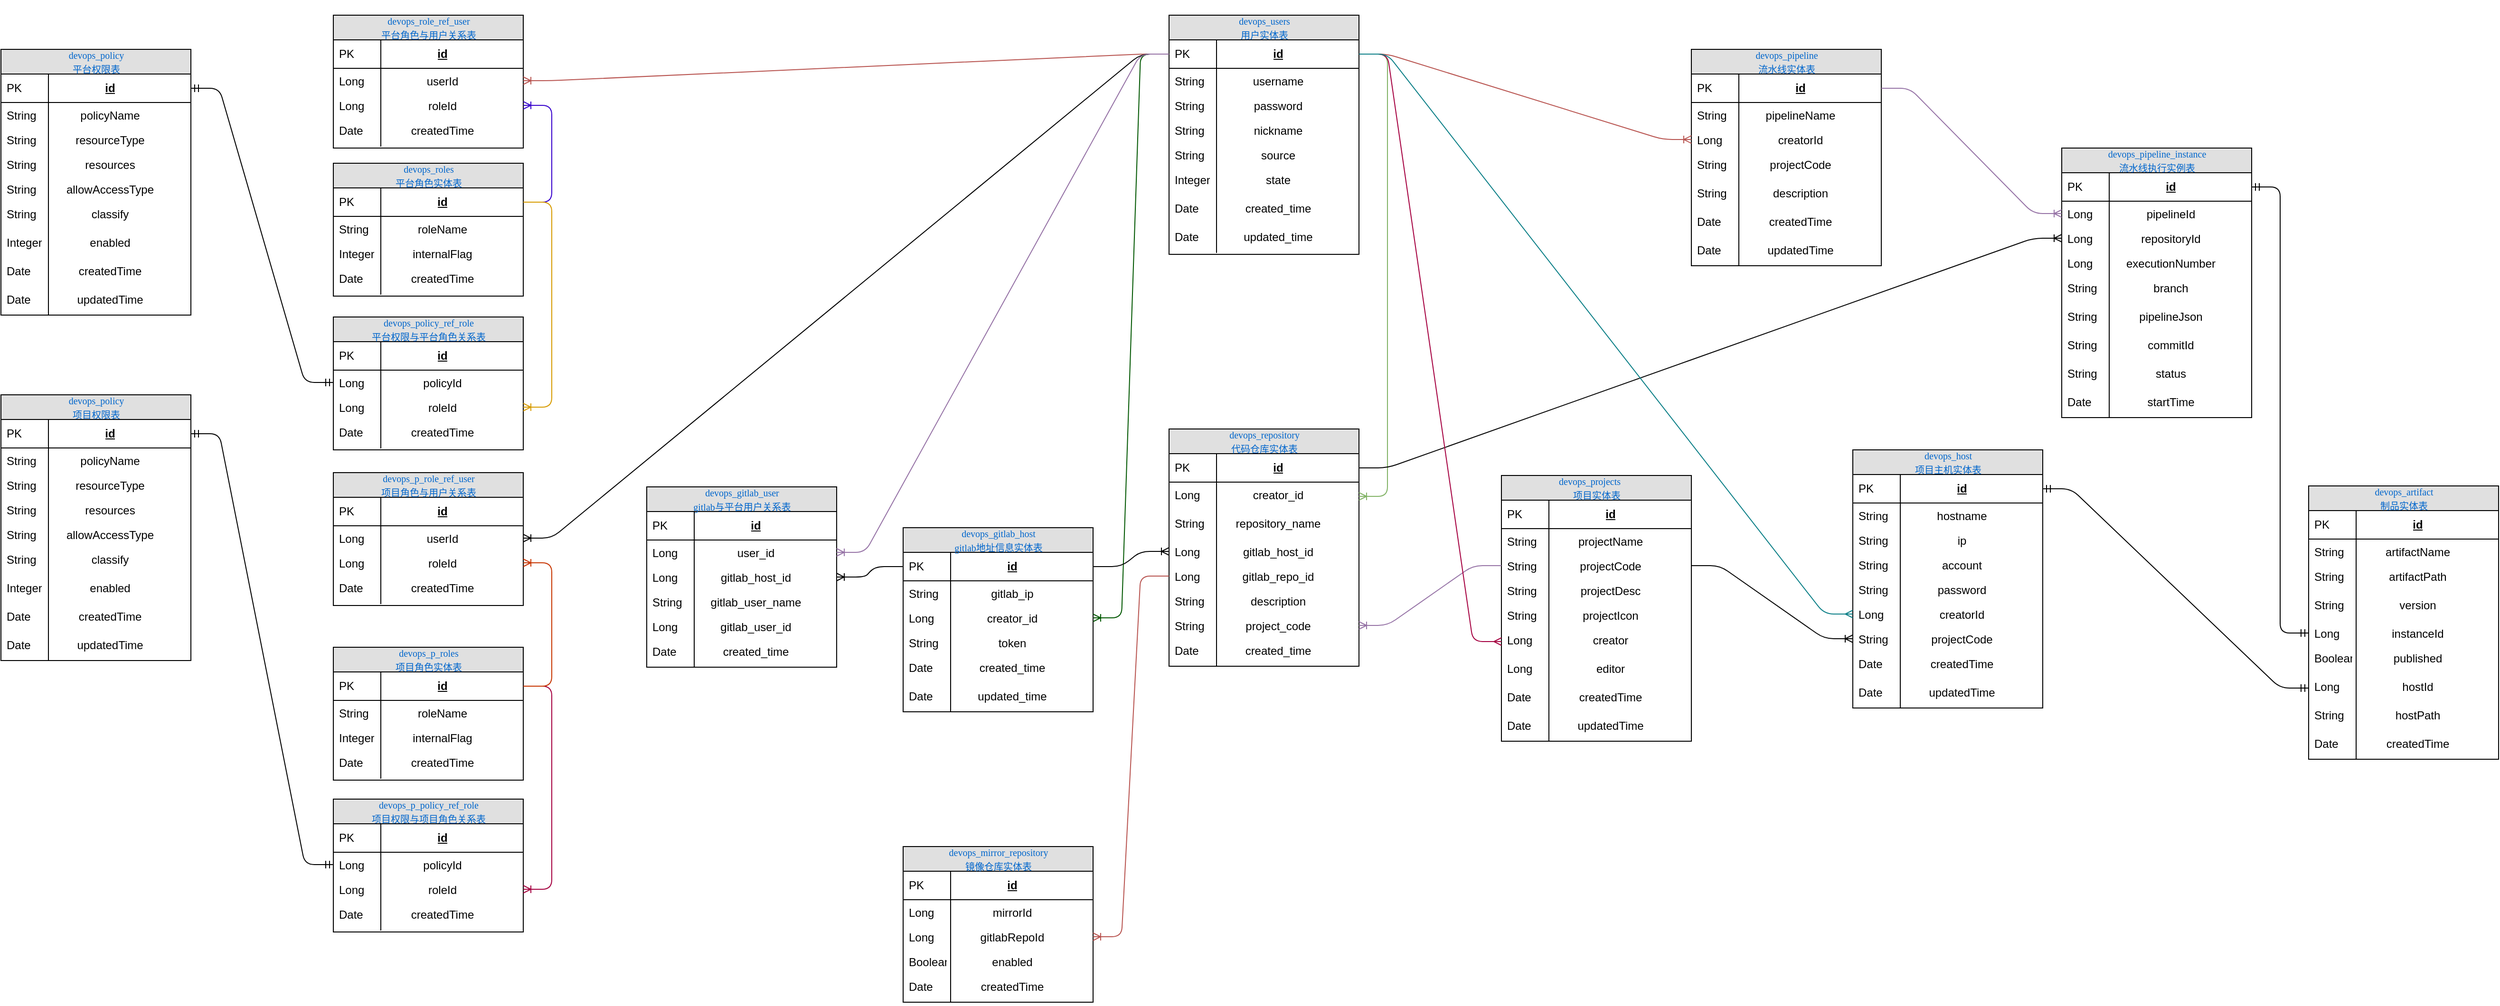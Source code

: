 <mxfile version="24.2.3" type="github" pages="3">
  <diagram name="发布中心ER图" id="e56a1550-8fbb-45ad-956c-1786394a9013">
    <mxGraphModel dx="4356" dy="594" grid="1" gridSize="10" guides="1" tooltips="1" connect="1" arrows="1" fold="1" page="1" pageScale="1" pageWidth="3300" pageHeight="2339" background="none" math="0" shadow="0">
      <root>
        <mxCell id="0" />
        <mxCell id="1" parent="0" />
        <mxCell id="2e49270ec7c68f3f-80" value="&lt;p style=&quot;line-height: 100%;&quot;&gt;&lt;font color=&quot;#0066cc&quot; style=&quot;font-size: 10px;&quot;&gt;devops_repository&lt;br&gt;代码仓库实体表&lt;/font&gt;&lt;/p&gt;" style="swimlane;html=1;fontStyle=0;childLayout=stackLayout;horizontal=1;startSize=26;fillColor=#e0e0e0;horizontalStack=0;resizeParent=1;resizeLast=0;collapsible=1;marginBottom=0;swimlaneFillColor=#ffffff;align=center;rounded=0;shadow=0;comic=0;labelBackgroundColor=none;strokeWidth=1;fontFamily=Verdana;fontSize=14;movable=1;resizable=1;rotatable=1;deletable=1;editable=1;locked=0;connectable=1;container=1;" parent="1" vertex="1">
          <mxGeometry x="-370" y="490" width="200" height="250" as="geometry">
            <mxRectangle x="30" y="358" width="160" height="70" as="alternateBounds" />
          </mxGeometry>
        </mxCell>
        <mxCell id="2e49270ec7c68f3f-81" value="id" style="shape=partialRectangle;top=0;left=0;right=0;bottom=1;html=1;align=center;verticalAlign=middle;fillColor=none;spacingLeft=34;spacingRight=4;whiteSpace=wrap;overflow=hidden;rotatable=0;points=[[0,0.5],[1,0.5]];portConstraint=eastwest;dropTarget=0;fontStyle=5;" parent="2e49270ec7c68f3f-80" vertex="1">
          <mxGeometry y="26" width="200" height="30" as="geometry" />
        </mxCell>
        <mxCell id="2e49270ec7c68f3f-82" value="PK" style="shape=partialRectangle;top=0;left=0;bottom=0;html=1;fillColor=none;align=left;verticalAlign=middle;spacingLeft=4;spacingRight=4;whiteSpace=wrap;overflow=hidden;rotatable=0;points=[];portConstraint=eastwest;part=1;" parent="2e49270ec7c68f3f-81" vertex="1" connectable="0">
          <mxGeometry width="50" height="30" as="geometry" />
        </mxCell>
        <mxCell id="O6Xav4mhRYfriTPROPmg-12" value="creator_id" style="shape=partialRectangle;top=0;left=0;right=0;bottom=0;html=1;align=center;verticalAlign=top;fillColor=none;spacingLeft=34;spacingRight=4;whiteSpace=wrap;overflow=hidden;rotatable=0;points=[[0,0.5],[1,0.5]];portConstraint=eastwest;dropTarget=0;" parent="2e49270ec7c68f3f-80" vertex="1">
          <mxGeometry y="56" width="200" height="30" as="geometry" />
        </mxCell>
        <mxCell id="O6Xav4mhRYfriTPROPmg-13" value="Long" style="shape=partialRectangle;top=0;left=0;bottom=0;html=1;fillColor=none;align=left;verticalAlign=top;spacingLeft=4;spacingRight=4;whiteSpace=wrap;overflow=hidden;rotatable=0;points=[];portConstraint=eastwest;part=1;" parent="O6Xav4mhRYfriTPROPmg-12" vertex="1" connectable="0">
          <mxGeometry width="50" height="30" as="geometry" />
        </mxCell>
        <mxCell id="GOwzWlTQdXogny5B6IdU-20" value="repository_name" style="shape=partialRectangle;top=0;left=0;right=0;bottom=0;html=1;align=center;verticalAlign=top;fillColor=none;spacingLeft=34;spacingRight=4;whiteSpace=wrap;overflow=hidden;rotatable=0;points=[[0,0.5],[1,0.5]];portConstraint=eastwest;dropTarget=0;" parent="2e49270ec7c68f3f-80" vertex="1">
          <mxGeometry y="86" width="200" height="30" as="geometry" />
        </mxCell>
        <mxCell id="GOwzWlTQdXogny5B6IdU-21" value="String" style="shape=partialRectangle;top=0;left=0;bottom=0;html=1;fillColor=none;align=left;verticalAlign=top;spacingLeft=4;spacingRight=4;whiteSpace=wrap;overflow=hidden;rotatable=0;points=[];portConstraint=eastwest;part=1;" parent="GOwzWlTQdXogny5B6IdU-20" vertex="1" connectable="0">
          <mxGeometry width="50" height="30" as="geometry" />
        </mxCell>
        <mxCell id="2e49270ec7c68f3f-83" value="gitlab_host_id" style="shape=partialRectangle;top=0;left=0;right=0;bottom=0;html=1;align=center;verticalAlign=top;fillColor=none;spacingLeft=34;spacingRight=4;whiteSpace=wrap;overflow=hidden;rotatable=0;points=[[0,0.5],[1,0.5]];portConstraint=eastwest;dropTarget=0;" parent="2e49270ec7c68f3f-80" vertex="1">
          <mxGeometry y="116" width="200" height="26" as="geometry" />
        </mxCell>
        <mxCell id="2e49270ec7c68f3f-84" value="Long" style="shape=partialRectangle;top=0;left=0;bottom=0;html=1;fillColor=none;align=left;verticalAlign=top;spacingLeft=4;spacingRight=4;whiteSpace=wrap;overflow=hidden;rotatable=0;points=[];portConstraint=eastwest;part=1;" parent="2e49270ec7c68f3f-83" vertex="1" connectable="0">
          <mxGeometry width="50" height="26" as="geometry" />
        </mxCell>
        <UserObject label="gitlab_repo_id" link="data:page/id,e56a1550-8fbb-45ad-956c-1786394a9013" id="2e49270ec7c68f3f-85">
          <mxCell style="shape=partialRectangle;top=0;left=0;right=0;bottom=0;html=1;align=center;verticalAlign=top;fillColor=none;spacingLeft=34;spacingRight=4;whiteSpace=wrap;overflow=hidden;rotatable=0;points=[[0,0.5],[1,0.5]];portConstraint=eastwest;dropTarget=0;" parent="2e49270ec7c68f3f-80" vertex="1">
            <mxGeometry y="142" width="200" height="26" as="geometry" />
          </mxCell>
        </UserObject>
        <mxCell id="2e49270ec7c68f3f-86" value="Long" style="shape=partialRectangle;top=0;left=0;bottom=0;html=1;fillColor=none;align=left;verticalAlign=top;spacingLeft=4;spacingRight=4;whiteSpace=wrap;overflow=hidden;rotatable=0;points=[];portConstraint=eastwest;part=1;" parent="2e49270ec7c68f3f-85" vertex="1" connectable="0">
          <mxGeometry width="50" height="26" as="geometry" />
        </mxCell>
        <UserObject label="description" link="data:page/id,e56a1550-8fbb-45ad-956c-1786394a9013" id="GOwzWlTQdXogny5B6IdU-24">
          <mxCell style="shape=partialRectangle;top=0;left=0;right=0;bottom=0;html=1;align=center;verticalAlign=top;fillColor=none;spacingLeft=34;spacingRight=4;whiteSpace=wrap;overflow=hidden;rotatable=0;points=[[0,0.5],[1,0.5]];portConstraint=eastwest;dropTarget=0;" parent="2e49270ec7c68f3f-80" vertex="1">
            <mxGeometry y="168" width="200" height="26" as="geometry" />
          </mxCell>
        </UserObject>
        <mxCell id="GOwzWlTQdXogny5B6IdU-25" value="String" style="shape=partialRectangle;top=0;left=0;bottom=0;html=1;fillColor=none;align=left;verticalAlign=top;spacingLeft=4;spacingRight=4;whiteSpace=wrap;overflow=hidden;rotatable=0;points=[];portConstraint=eastwest;part=1;" parent="GOwzWlTQdXogny5B6IdU-24" vertex="1" connectable="0">
          <mxGeometry width="50" height="26" as="geometry" />
        </mxCell>
        <mxCell id="2e49270ec7c68f3f-87" value="project_code" style="shape=partialRectangle;top=0;left=0;right=0;bottom=0;html=1;align=center;verticalAlign=top;fillColor=none;spacingLeft=34;spacingRight=4;whiteSpace=wrap;overflow=hidden;rotatable=0;points=[[0,0.5],[1,0.5]];portConstraint=eastwest;dropTarget=0;" parent="2e49270ec7c68f3f-80" vertex="1">
          <mxGeometry y="194" width="200" height="26" as="geometry" />
        </mxCell>
        <mxCell id="2e49270ec7c68f3f-88" value="String" style="shape=partialRectangle;top=0;left=0;bottom=0;html=1;fillColor=none;align=left;verticalAlign=top;spacingLeft=4;spacingRight=4;whiteSpace=wrap;overflow=hidden;rotatable=0;points=[];portConstraint=eastwest;part=1;" parent="2e49270ec7c68f3f-87" vertex="1" connectable="0">
          <mxGeometry width="50" height="26" as="geometry" />
        </mxCell>
        <mxCell id="O6Xav4mhRYfriTPROPmg-14" value="created_time" style="shape=partialRectangle;top=0;left=0;right=0;bottom=0;html=1;align=center;verticalAlign=top;fillColor=none;spacingLeft=34;spacingRight=4;whiteSpace=wrap;overflow=hidden;rotatable=0;points=[[0,0.5],[1,0.5]];portConstraint=eastwest;dropTarget=0;" parent="2e49270ec7c68f3f-80" vertex="1">
          <mxGeometry y="220" width="200" height="30" as="geometry" />
        </mxCell>
        <mxCell id="O6Xav4mhRYfriTPROPmg-15" value="Date" style="shape=partialRectangle;top=0;left=0;bottom=0;html=1;fillColor=none;align=left;verticalAlign=top;spacingLeft=4;spacingRight=4;whiteSpace=wrap;overflow=hidden;rotatable=0;points=[];portConstraint=eastwest;part=1;" parent="O6Xav4mhRYfriTPROPmg-14" vertex="1" connectable="0">
          <mxGeometry width="50" height="30" as="geometry" />
        </mxCell>
        <mxCell id="O6Xav4mhRYfriTPROPmg-18" value="&lt;p style=&quot;line-height: 100%;&quot;&gt;&lt;font color=&quot;#0066cc&quot; style=&quot;font-size: 10px;&quot;&gt;devops_users&lt;br&gt;用户实体表&lt;/font&gt;&lt;/p&gt;" style="swimlane;html=1;fontStyle=0;childLayout=stackLayout;horizontal=1;startSize=26;fillColor=#e0e0e0;horizontalStack=0;resizeParent=1;resizeLast=0;collapsible=1;marginBottom=0;swimlaneFillColor=#ffffff;align=center;rounded=0;shadow=0;comic=0;labelBackgroundColor=none;strokeWidth=1;fontFamily=Verdana;fontSize=14;movable=1;resizable=1;rotatable=1;deletable=1;editable=1;locked=0;connectable=1;container=1;" parent="1" vertex="1">
          <mxGeometry x="-370" y="54" width="200" height="252" as="geometry">
            <mxRectangle x="30" y="358" width="160" height="70" as="alternateBounds" />
          </mxGeometry>
        </mxCell>
        <mxCell id="O6Xav4mhRYfriTPROPmg-19" value="id" style="shape=partialRectangle;top=0;left=0;right=0;bottom=1;html=1;align=center;verticalAlign=middle;fillColor=none;spacingLeft=34;spacingRight=4;whiteSpace=wrap;overflow=hidden;rotatable=0;points=[[0,0.5],[1,0.5]];portConstraint=eastwest;dropTarget=0;fontStyle=5;" parent="O6Xav4mhRYfriTPROPmg-18" vertex="1">
          <mxGeometry y="26" width="200" height="30" as="geometry" />
        </mxCell>
        <mxCell id="O6Xav4mhRYfriTPROPmg-20" value="PK" style="shape=partialRectangle;top=0;left=0;bottom=0;html=1;fillColor=none;align=left;verticalAlign=middle;spacingLeft=4;spacingRight=4;whiteSpace=wrap;overflow=hidden;rotatable=0;points=[];portConstraint=eastwest;part=1;" parent="O6Xav4mhRYfriTPROPmg-19" vertex="1" connectable="0">
          <mxGeometry width="50" height="30" as="geometry" />
        </mxCell>
        <mxCell id="O6Xav4mhRYfriTPROPmg-21" value="username" style="shape=partialRectangle;top=0;left=0;right=0;bottom=0;html=1;align=center;verticalAlign=top;fillColor=none;spacingLeft=34;spacingRight=4;whiteSpace=wrap;overflow=hidden;rotatable=0;points=[[0,0.5],[1,0.5]];portConstraint=eastwest;dropTarget=0;" parent="O6Xav4mhRYfriTPROPmg-18" vertex="1">
          <mxGeometry y="56" width="200" height="26" as="geometry" />
        </mxCell>
        <mxCell id="O6Xav4mhRYfriTPROPmg-22" value="String" style="shape=partialRectangle;top=0;left=0;bottom=0;html=1;fillColor=none;align=left;verticalAlign=top;spacingLeft=4;spacingRight=4;whiteSpace=wrap;overflow=hidden;rotatable=0;points=[];portConstraint=eastwest;part=1;" parent="O6Xav4mhRYfriTPROPmg-21" vertex="1" connectable="0">
          <mxGeometry width="50" height="26" as="geometry" />
        </mxCell>
        <mxCell id="O6Xav4mhRYfriTPROPmg-23" value="password" style="shape=partialRectangle;top=0;left=0;right=0;bottom=0;html=1;align=center;verticalAlign=top;fillColor=none;spacingLeft=34;spacingRight=4;whiteSpace=wrap;overflow=hidden;rotatable=0;points=[[0,0.5],[1,0.5]];portConstraint=eastwest;dropTarget=0;" parent="O6Xav4mhRYfriTPROPmg-18" vertex="1">
          <mxGeometry y="82" width="200" height="26" as="geometry" />
        </mxCell>
        <mxCell id="O6Xav4mhRYfriTPROPmg-24" value="String" style="shape=partialRectangle;top=0;left=0;bottom=0;html=1;fillColor=none;align=left;verticalAlign=top;spacingLeft=4;spacingRight=4;whiteSpace=wrap;overflow=hidden;rotatable=0;points=[];portConstraint=eastwest;part=1;" parent="O6Xav4mhRYfriTPROPmg-23" vertex="1" connectable="0">
          <mxGeometry width="50" height="26" as="geometry" />
        </mxCell>
        <mxCell id="O6Xav4mhRYfriTPROPmg-25" value="nickname" style="shape=partialRectangle;top=0;left=0;right=0;bottom=0;html=1;align=center;verticalAlign=top;fillColor=none;spacingLeft=34;spacingRight=4;whiteSpace=wrap;overflow=hidden;rotatable=0;points=[[0,0.5],[1,0.5]];portConstraint=eastwest;dropTarget=0;" parent="O6Xav4mhRYfriTPROPmg-18" vertex="1">
          <mxGeometry y="108" width="200" height="26" as="geometry" />
        </mxCell>
        <mxCell id="O6Xav4mhRYfriTPROPmg-26" value="String" style="shape=partialRectangle;top=0;left=0;bottom=0;html=1;fillColor=none;align=left;verticalAlign=top;spacingLeft=4;spacingRight=4;whiteSpace=wrap;overflow=hidden;rotatable=0;points=[];portConstraint=eastwest;part=1;" parent="O6Xav4mhRYfriTPROPmg-25" vertex="1" connectable="0">
          <mxGeometry width="50" height="26" as="geometry" />
        </mxCell>
        <mxCell id="O6Xav4mhRYfriTPROPmg-27" value="source" style="shape=partialRectangle;top=0;left=0;right=0;bottom=0;html=1;align=center;verticalAlign=top;fillColor=none;spacingLeft=34;spacingRight=4;whiteSpace=wrap;overflow=hidden;rotatable=0;points=[[0,0.5],[1,0.5]];portConstraint=eastwest;dropTarget=0;" parent="O6Xav4mhRYfriTPROPmg-18" vertex="1">
          <mxGeometry y="134" width="200" height="26" as="geometry" />
        </mxCell>
        <mxCell id="O6Xav4mhRYfriTPROPmg-28" value="String" style="shape=partialRectangle;top=0;left=0;bottom=0;html=1;fillColor=none;align=left;verticalAlign=top;spacingLeft=4;spacingRight=4;whiteSpace=wrap;overflow=hidden;rotatable=0;points=[];portConstraint=eastwest;part=1;" parent="O6Xav4mhRYfriTPROPmg-27" vertex="1" connectable="0">
          <mxGeometry width="50" height="26" as="geometry" />
        </mxCell>
        <mxCell id="O6Xav4mhRYfriTPROPmg-29" value="state" style="shape=partialRectangle;top=0;left=0;right=0;bottom=0;html=1;align=center;verticalAlign=top;fillColor=none;spacingLeft=34;spacingRight=4;whiteSpace=wrap;overflow=hidden;rotatable=0;points=[[0,0.5],[1,0.5]];portConstraint=eastwest;dropTarget=0;" parent="O6Xav4mhRYfriTPROPmg-18" vertex="1">
          <mxGeometry y="160" width="200" height="30" as="geometry" />
        </mxCell>
        <mxCell id="O6Xav4mhRYfriTPROPmg-30" value="Integer" style="shape=partialRectangle;top=0;left=0;bottom=0;html=1;fillColor=none;align=left;verticalAlign=top;spacingLeft=4;spacingRight=4;whiteSpace=wrap;overflow=hidden;rotatable=0;points=[];portConstraint=eastwest;part=1;" parent="O6Xav4mhRYfriTPROPmg-29" vertex="1" connectable="0">
          <mxGeometry width="50" height="30" as="geometry" />
        </mxCell>
        <mxCell id="O6Xav4mhRYfriTPROPmg-31" value="created_time" style="shape=partialRectangle;top=0;left=0;right=0;bottom=0;html=1;align=center;verticalAlign=top;fillColor=none;spacingLeft=34;spacingRight=4;whiteSpace=wrap;overflow=hidden;rotatable=0;points=[[0,0.5],[1,0.5]];portConstraint=eastwest;dropTarget=0;" parent="O6Xav4mhRYfriTPROPmg-18" vertex="1">
          <mxGeometry y="190" width="200" height="30" as="geometry" />
        </mxCell>
        <mxCell id="O6Xav4mhRYfriTPROPmg-32" value="Date" style="shape=partialRectangle;top=0;left=0;bottom=0;html=1;fillColor=none;align=left;verticalAlign=top;spacingLeft=4;spacingRight=4;whiteSpace=wrap;overflow=hidden;rotatable=0;points=[];portConstraint=eastwest;part=1;" parent="O6Xav4mhRYfriTPROPmg-31" vertex="1" connectable="0">
          <mxGeometry width="50" height="30" as="geometry" />
        </mxCell>
        <mxCell id="O6Xav4mhRYfriTPROPmg-33" value="updated_time" style="shape=partialRectangle;top=0;left=0;right=0;bottom=0;html=1;align=center;verticalAlign=top;fillColor=none;spacingLeft=34;spacingRight=4;whiteSpace=wrap;overflow=hidden;rotatable=0;points=[[0,0.5],[1,0.5]];portConstraint=eastwest;dropTarget=0;" parent="O6Xav4mhRYfriTPROPmg-18" vertex="1">
          <mxGeometry y="220" width="200" height="30" as="geometry" />
        </mxCell>
        <mxCell id="O6Xav4mhRYfriTPROPmg-34" value="Date" style="shape=partialRectangle;top=0;left=0;bottom=0;html=1;fillColor=none;align=left;verticalAlign=top;spacingLeft=4;spacingRight=4;whiteSpace=wrap;overflow=hidden;rotatable=0;points=[];portConstraint=eastwest;part=1;" parent="O6Xav4mhRYfriTPROPmg-33" vertex="1" connectable="0">
          <mxGeometry width="50" height="30" as="geometry" />
        </mxCell>
        <mxCell id="O6Xav4mhRYfriTPROPmg-35" value="&lt;p style=&quot;line-height: 100%;&quot;&gt;&lt;font color=&quot;#0066cc&quot; style=&quot;font-size: 10px;&quot;&gt;devops_host&lt;br&gt;项目主机实体表&lt;/font&gt;&lt;/p&gt;" style="swimlane;html=1;fontStyle=0;childLayout=stackLayout;horizontal=1;startSize=26;fillColor=#e0e0e0;horizontalStack=0;resizeParent=1;resizeLast=0;collapsible=1;marginBottom=0;swimlaneFillColor=#ffffff;align=center;rounded=0;shadow=0;comic=0;labelBackgroundColor=none;strokeWidth=1;fontFamily=Verdana;fontSize=14;movable=1;resizable=1;rotatable=1;deletable=1;editable=1;locked=0;connectable=1;container=1;" parent="1" vertex="1">
          <mxGeometry x="350" y="512" width="200" height="272" as="geometry">
            <mxRectangle x="30" y="358" width="160" height="70" as="alternateBounds" />
          </mxGeometry>
        </mxCell>
        <mxCell id="O6Xav4mhRYfriTPROPmg-36" value="id" style="shape=partialRectangle;top=0;left=0;right=0;bottom=1;html=1;align=center;verticalAlign=middle;fillColor=none;spacingLeft=34;spacingRight=4;whiteSpace=wrap;overflow=hidden;rotatable=0;points=[[0,0.5],[1,0.5]];portConstraint=eastwest;dropTarget=0;fontStyle=5;" parent="O6Xav4mhRYfriTPROPmg-35" vertex="1">
          <mxGeometry y="26" width="200" height="30" as="geometry" />
        </mxCell>
        <mxCell id="O6Xav4mhRYfriTPROPmg-37" value="PK" style="shape=partialRectangle;top=0;left=0;bottom=0;html=1;fillColor=none;align=left;verticalAlign=middle;spacingLeft=4;spacingRight=4;whiteSpace=wrap;overflow=hidden;rotatable=0;points=[];portConstraint=eastwest;part=1;" parent="O6Xav4mhRYfriTPROPmg-36" vertex="1" connectable="0">
          <mxGeometry width="50" height="30" as="geometry" />
        </mxCell>
        <mxCell id="O6Xav4mhRYfriTPROPmg-38" value="hostname" style="shape=partialRectangle;top=0;left=0;right=0;bottom=0;html=1;align=center;verticalAlign=top;fillColor=none;spacingLeft=34;spacingRight=4;whiteSpace=wrap;overflow=hidden;rotatable=0;points=[[0,0.5],[1,0.5]];portConstraint=eastwest;dropTarget=0;" parent="O6Xav4mhRYfriTPROPmg-35" vertex="1">
          <mxGeometry y="56" width="200" height="26" as="geometry" />
        </mxCell>
        <mxCell id="O6Xav4mhRYfriTPROPmg-39" value="String" style="shape=partialRectangle;top=0;left=0;bottom=0;html=1;fillColor=none;align=left;verticalAlign=top;spacingLeft=4;spacingRight=4;whiteSpace=wrap;overflow=hidden;rotatable=0;points=[];portConstraint=eastwest;part=1;" parent="O6Xav4mhRYfriTPROPmg-38" vertex="1" connectable="0">
          <mxGeometry width="50" height="26" as="geometry" />
        </mxCell>
        <mxCell id="O6Xav4mhRYfriTPROPmg-40" value="ip" style="shape=partialRectangle;top=0;left=0;right=0;bottom=0;html=1;align=center;verticalAlign=top;fillColor=none;spacingLeft=34;spacingRight=4;whiteSpace=wrap;overflow=hidden;rotatable=0;points=[[0,0.5],[1,0.5]];portConstraint=eastwest;dropTarget=0;" parent="O6Xav4mhRYfriTPROPmg-35" vertex="1">
          <mxGeometry y="82" width="200" height="26" as="geometry" />
        </mxCell>
        <mxCell id="O6Xav4mhRYfriTPROPmg-41" value="String" style="shape=partialRectangle;top=0;left=0;bottom=0;html=1;fillColor=none;align=left;verticalAlign=top;spacingLeft=4;spacingRight=4;whiteSpace=wrap;overflow=hidden;rotatable=0;points=[];portConstraint=eastwest;part=1;" parent="O6Xav4mhRYfriTPROPmg-40" vertex="1" connectable="0">
          <mxGeometry width="50" height="26" as="geometry" />
        </mxCell>
        <mxCell id="O6Xav4mhRYfriTPROPmg-42" value="account" style="shape=partialRectangle;top=0;left=0;right=0;bottom=0;html=1;align=center;verticalAlign=top;fillColor=none;spacingLeft=34;spacingRight=4;whiteSpace=wrap;overflow=hidden;rotatable=0;points=[[0,0.5],[1,0.5]];portConstraint=eastwest;dropTarget=0;" parent="O6Xav4mhRYfriTPROPmg-35" vertex="1">
          <mxGeometry y="108" width="200" height="26" as="geometry" />
        </mxCell>
        <mxCell id="O6Xav4mhRYfriTPROPmg-43" value="String" style="shape=partialRectangle;top=0;left=0;bottom=0;html=1;fillColor=none;align=left;verticalAlign=top;spacingLeft=4;spacingRight=4;whiteSpace=wrap;overflow=hidden;rotatable=0;points=[];portConstraint=eastwest;part=1;" parent="O6Xav4mhRYfriTPROPmg-42" vertex="1" connectable="0">
          <mxGeometry width="50" height="26" as="geometry" />
        </mxCell>
        <mxCell id="O6Xav4mhRYfriTPROPmg-44" value="password" style="shape=partialRectangle;top=0;left=0;right=0;bottom=0;html=1;align=center;verticalAlign=top;fillColor=none;spacingLeft=34;spacingRight=4;whiteSpace=wrap;overflow=hidden;rotatable=0;points=[[0,0.5],[1,0.5]];portConstraint=eastwest;dropTarget=0;" parent="O6Xav4mhRYfriTPROPmg-35" vertex="1">
          <mxGeometry y="134" width="200" height="26" as="geometry" />
        </mxCell>
        <mxCell id="O6Xav4mhRYfriTPROPmg-45" value="String" style="shape=partialRectangle;top=0;left=0;bottom=0;html=1;fillColor=none;align=left;verticalAlign=top;spacingLeft=4;spacingRight=4;whiteSpace=wrap;overflow=hidden;rotatable=0;points=[];portConstraint=eastwest;part=1;" parent="O6Xav4mhRYfriTPROPmg-44" vertex="1" connectable="0">
          <mxGeometry width="50" height="26" as="geometry" />
        </mxCell>
        <mxCell id="5eCq7fv8bTQBScM9qxxR-4" value="creatorId" style="shape=partialRectangle;top=0;left=0;right=0;bottom=0;html=1;align=center;verticalAlign=top;fillColor=none;spacingLeft=34;spacingRight=4;whiteSpace=wrap;overflow=hidden;rotatable=0;points=[[0,0.5],[1,0.5]];portConstraint=eastwest;dropTarget=0;" parent="O6Xav4mhRYfriTPROPmg-35" vertex="1">
          <mxGeometry y="160" width="200" height="26" as="geometry" />
        </mxCell>
        <mxCell id="5eCq7fv8bTQBScM9qxxR-5" value="Long" style="shape=partialRectangle;top=0;left=0;bottom=0;html=1;fillColor=none;align=left;verticalAlign=top;spacingLeft=4;spacingRight=4;whiteSpace=wrap;overflow=hidden;rotatable=0;points=[];portConstraint=eastwest;part=1;" parent="5eCq7fv8bTQBScM9qxxR-4" vertex="1" connectable="0">
          <mxGeometry width="50" height="26" as="geometry" />
        </mxCell>
        <mxCell id="3eZRsoby6fcUmBOyNSS_-160" value="projectCode" style="shape=partialRectangle;top=0;left=0;right=0;bottom=0;html=1;align=center;verticalAlign=top;fillColor=none;spacingLeft=34;spacingRight=4;whiteSpace=wrap;overflow=hidden;rotatable=0;points=[[0,0.5],[1,0.5]];portConstraint=eastwest;dropTarget=0;" parent="O6Xav4mhRYfriTPROPmg-35" vertex="1">
          <mxGeometry y="186" width="200" height="26" as="geometry" />
        </mxCell>
        <mxCell id="3eZRsoby6fcUmBOyNSS_-161" value="String" style="shape=partialRectangle;top=0;left=0;bottom=0;html=1;fillColor=none;align=left;verticalAlign=top;spacingLeft=4;spacingRight=4;whiteSpace=wrap;overflow=hidden;rotatable=0;points=[];portConstraint=eastwest;part=1;" parent="3eZRsoby6fcUmBOyNSS_-160" vertex="1" connectable="0">
          <mxGeometry width="50" height="26" as="geometry" />
        </mxCell>
        <mxCell id="O6Xav4mhRYfriTPROPmg-48" value="createdTime" style="shape=partialRectangle;top=0;left=0;right=0;bottom=0;html=1;align=center;verticalAlign=top;fillColor=none;spacingLeft=34;spacingRight=4;whiteSpace=wrap;overflow=hidden;rotatable=0;points=[[0,0.5],[1,0.5]];portConstraint=eastwest;dropTarget=0;" parent="O6Xav4mhRYfriTPROPmg-35" vertex="1">
          <mxGeometry y="212" width="200" height="30" as="geometry" />
        </mxCell>
        <mxCell id="O6Xav4mhRYfriTPROPmg-49" value="Date" style="shape=partialRectangle;top=0;left=0;bottom=0;html=1;fillColor=none;align=left;verticalAlign=top;spacingLeft=4;spacingRight=4;whiteSpace=wrap;overflow=hidden;rotatable=0;points=[];portConstraint=eastwest;part=1;" parent="O6Xav4mhRYfriTPROPmg-48" vertex="1" connectable="0">
          <mxGeometry width="50" height="30" as="geometry" />
        </mxCell>
        <mxCell id="tJzpw2tQZu4D2FShOguC-66" value="updatedTime" style="shape=partialRectangle;top=0;left=0;right=0;bottom=0;html=1;align=center;verticalAlign=top;fillColor=none;spacingLeft=34;spacingRight=4;whiteSpace=wrap;overflow=hidden;rotatable=0;points=[[0,0.5],[1,0.5]];portConstraint=eastwest;dropTarget=0;" parent="O6Xav4mhRYfriTPROPmg-35" vertex="1">
          <mxGeometry y="242" width="200" height="30" as="geometry" />
        </mxCell>
        <mxCell id="tJzpw2tQZu4D2FShOguC-67" value="Date" style="shape=partialRectangle;top=0;left=0;bottom=0;html=1;fillColor=none;align=left;verticalAlign=top;spacingLeft=4;spacingRight=4;whiteSpace=wrap;overflow=hidden;rotatable=0;points=[];portConstraint=eastwest;part=1;" parent="tJzpw2tQZu4D2FShOguC-66" vertex="1" connectable="0">
          <mxGeometry width="50" height="30" as="geometry" />
        </mxCell>
        <mxCell id="O6Xav4mhRYfriTPROPmg-52" value="&lt;p style=&quot;line-height: 100%;&quot;&gt;&lt;font color=&quot;#0066cc&quot; style=&quot;font-size: 10px;&quot;&gt;devops_gitlab_host&lt;br&gt;gitlab地址信息实体表&lt;/font&gt;&lt;/p&gt;" style="swimlane;html=1;fontStyle=0;childLayout=stackLayout;horizontal=1;startSize=26;fillColor=#e0e0e0;horizontalStack=0;resizeParent=1;resizeLast=0;collapsible=1;marginBottom=0;swimlaneFillColor=#ffffff;align=center;rounded=0;shadow=0;comic=0;labelBackgroundColor=none;strokeWidth=1;fontFamily=Verdana;fontSize=14;movable=1;resizable=1;rotatable=1;deletable=1;editable=1;locked=0;connectable=1;container=1;verticalAlign=middle;" parent="1" vertex="1">
          <mxGeometry x="-650" y="594" width="200" height="194" as="geometry">
            <mxRectangle x="-50" y="510" width="160" height="70" as="alternateBounds" />
          </mxGeometry>
        </mxCell>
        <mxCell id="O6Xav4mhRYfriTPROPmg-53" value="id" style="shape=partialRectangle;top=0;left=0;right=0;bottom=1;html=1;align=center;verticalAlign=middle;fillColor=none;spacingLeft=34;spacingRight=4;whiteSpace=wrap;overflow=hidden;rotatable=0;points=[[0,0.5],[1,0.5]];portConstraint=eastwest;dropTarget=0;fontStyle=5;" parent="O6Xav4mhRYfriTPROPmg-52" vertex="1">
          <mxGeometry y="26" width="200" height="30" as="geometry" />
        </mxCell>
        <mxCell id="O6Xav4mhRYfriTPROPmg-54" value="PK" style="shape=partialRectangle;top=0;left=0;bottom=0;html=1;fillColor=none;align=left;verticalAlign=middle;spacingLeft=4;spacingRight=4;whiteSpace=wrap;overflow=hidden;rotatable=0;points=[];portConstraint=eastwest;part=1;" parent="O6Xav4mhRYfriTPROPmg-53" vertex="1" connectable="0">
          <mxGeometry width="50" height="30" as="geometry" />
        </mxCell>
        <mxCell id="4hDZdqM90a2kHDsyoehI-3" value="gitlab_ip" style="shape=partialRectangle;top=0;left=0;right=0;bottom=0;html=1;align=center;verticalAlign=top;fillColor=none;spacingLeft=34;spacingRight=4;whiteSpace=wrap;overflow=hidden;rotatable=0;points=[[0,0.5],[1,0.5]];portConstraint=eastwest;dropTarget=0;" parent="O6Xav4mhRYfriTPROPmg-52" vertex="1">
          <mxGeometry y="56" width="200" height="26" as="geometry" />
        </mxCell>
        <mxCell id="4hDZdqM90a2kHDsyoehI-4" value="String" style="shape=partialRectangle;top=0;left=0;bottom=0;html=1;fillColor=none;align=left;verticalAlign=top;spacingLeft=4;spacingRight=4;whiteSpace=wrap;overflow=hidden;rotatable=0;points=[];portConstraint=eastwest;part=1;" parent="4hDZdqM90a2kHDsyoehI-3" vertex="1" connectable="0">
          <mxGeometry width="50" height="26" as="geometry" />
        </mxCell>
        <mxCell id="O6Xav4mhRYfriTPROPmg-57" value="creator_id" style="shape=partialRectangle;top=0;left=0;right=0;bottom=0;html=1;align=center;verticalAlign=top;fillColor=none;spacingLeft=34;spacingRight=4;whiteSpace=wrap;overflow=hidden;rotatable=0;points=[[0,0.5],[1,0.5]];portConstraint=eastwest;dropTarget=0;" parent="O6Xav4mhRYfriTPROPmg-52" vertex="1">
          <mxGeometry y="82" width="200" height="26" as="geometry" />
        </mxCell>
        <mxCell id="O6Xav4mhRYfriTPROPmg-58" value="Long" style="shape=partialRectangle;top=0;left=0;bottom=0;html=1;fillColor=none;align=left;verticalAlign=top;spacingLeft=4;spacingRight=4;whiteSpace=wrap;overflow=hidden;rotatable=0;points=[];portConstraint=eastwest;part=1;" parent="O6Xav4mhRYfriTPROPmg-57" vertex="1" connectable="0">
          <mxGeometry width="50" height="26" as="geometry" />
        </mxCell>
        <mxCell id="15EOHVLUJ0bqmjehXa6Y-3" value="token" style="shape=partialRectangle;top=0;left=0;right=0;bottom=0;html=1;align=center;verticalAlign=top;fillColor=none;spacingLeft=34;spacingRight=4;whiteSpace=wrap;overflow=hidden;rotatable=0;points=[[0,0.5],[1,0.5]];portConstraint=eastwest;dropTarget=0;" parent="O6Xav4mhRYfriTPROPmg-52" vertex="1">
          <mxGeometry y="108" width="200" height="26" as="geometry" />
        </mxCell>
        <mxCell id="15EOHVLUJ0bqmjehXa6Y-4" value="String" style="shape=partialRectangle;top=0;left=0;bottom=0;html=1;fillColor=none;align=left;verticalAlign=top;spacingLeft=4;spacingRight=4;whiteSpace=wrap;overflow=hidden;rotatable=0;points=[];portConstraint=eastwest;part=1;" parent="15EOHVLUJ0bqmjehXa6Y-3" vertex="1" connectable="0">
          <mxGeometry width="50" height="26" as="geometry" />
        </mxCell>
        <mxCell id="O6Xav4mhRYfriTPROPmg-65" value="created_time" style="shape=partialRectangle;top=0;left=0;right=0;bottom=0;html=1;align=center;verticalAlign=top;fillColor=none;spacingLeft=34;spacingRight=4;whiteSpace=wrap;overflow=hidden;rotatable=0;points=[[0,0.5],[1,0.5]];portConstraint=eastwest;dropTarget=0;" parent="O6Xav4mhRYfriTPROPmg-52" vertex="1">
          <mxGeometry y="134" width="200" height="30" as="geometry" />
        </mxCell>
        <mxCell id="O6Xav4mhRYfriTPROPmg-66" value="Date" style="shape=partialRectangle;top=0;left=0;bottom=0;html=1;fillColor=none;align=left;verticalAlign=top;spacingLeft=4;spacingRight=4;whiteSpace=wrap;overflow=hidden;rotatable=0;points=[];portConstraint=eastwest;part=1;" parent="O6Xav4mhRYfriTPROPmg-65" vertex="1" connectable="0">
          <mxGeometry width="50" height="30" as="geometry" />
        </mxCell>
        <mxCell id="O6Xav4mhRYfriTPROPmg-67" value="updated_time" style="shape=partialRectangle;top=0;left=0;right=0;bottom=0;html=1;align=center;verticalAlign=top;fillColor=none;spacingLeft=34;spacingRight=4;whiteSpace=wrap;overflow=hidden;rotatable=0;points=[[0,0.5],[1,0.5]];portConstraint=eastwest;dropTarget=0;" parent="O6Xav4mhRYfriTPROPmg-52" vertex="1">
          <mxGeometry y="164" width="200" height="30" as="geometry" />
        </mxCell>
        <mxCell id="O6Xav4mhRYfriTPROPmg-68" value="Date" style="shape=partialRectangle;top=0;left=0;bottom=0;html=1;fillColor=none;align=left;verticalAlign=top;spacingLeft=4;spacingRight=4;whiteSpace=wrap;overflow=hidden;rotatable=0;points=[];portConstraint=eastwest;part=1;" parent="O6Xav4mhRYfriTPROPmg-67" vertex="1" connectable="0">
          <mxGeometry width="50" height="30" as="geometry" />
        </mxCell>
        <mxCell id="3eZRsoby6fcUmBOyNSS_-9" value="&lt;p style=&quot;line-height: 100%;&quot;&gt;&lt;font color=&quot;#0066cc&quot; style=&quot;font-size: 10px;&quot;&gt;devops_projects&lt;span style=&quot;white-space: pre;&quot;&gt;&#x9;&lt;/span&gt;&lt;br&gt;项目实体表&lt;/font&gt;&lt;/p&gt;" style="swimlane;html=1;fontStyle=0;childLayout=stackLayout;horizontal=1;startSize=26;fillColor=#e0e0e0;horizontalStack=0;resizeParent=1;resizeLast=0;collapsible=1;marginBottom=0;swimlaneFillColor=#ffffff;align=center;rounded=0;shadow=0;comic=0;labelBackgroundColor=none;strokeWidth=1;fontFamily=Verdana;fontSize=14;movable=1;resizable=1;rotatable=1;deletable=1;editable=1;locked=0;connectable=1;container=1;" parent="1" vertex="1">
          <mxGeometry x="-20" y="539" width="200" height="280" as="geometry">
            <mxRectangle x="30" y="358" width="160" height="70" as="alternateBounds" />
          </mxGeometry>
        </mxCell>
        <mxCell id="3eZRsoby6fcUmBOyNSS_-10" value="id" style="shape=partialRectangle;top=0;left=0;right=0;bottom=1;html=1;align=center;verticalAlign=middle;fillColor=none;spacingLeft=34;spacingRight=4;whiteSpace=wrap;overflow=hidden;rotatable=0;points=[[0,0.5],[1,0.5]];portConstraint=eastwest;dropTarget=0;fontStyle=5;" parent="3eZRsoby6fcUmBOyNSS_-9" vertex="1">
          <mxGeometry y="26" width="200" height="30" as="geometry" />
        </mxCell>
        <mxCell id="3eZRsoby6fcUmBOyNSS_-11" value="PK" style="shape=partialRectangle;top=0;left=0;bottom=0;html=1;fillColor=none;align=left;verticalAlign=middle;spacingLeft=4;spacingRight=4;whiteSpace=wrap;overflow=hidden;rotatable=0;points=[];portConstraint=eastwest;part=1;" parent="3eZRsoby6fcUmBOyNSS_-10" vertex="1" connectable="0">
          <mxGeometry width="50" height="30" as="geometry" />
        </mxCell>
        <mxCell id="3eZRsoby6fcUmBOyNSS_-12" value="projectName" style="shape=partialRectangle;top=0;left=0;right=0;bottom=0;html=1;align=center;verticalAlign=top;fillColor=none;spacingLeft=34;spacingRight=4;whiteSpace=wrap;overflow=hidden;rotatable=0;points=[[0,0.5],[1,0.5]];portConstraint=eastwest;dropTarget=0;" parent="3eZRsoby6fcUmBOyNSS_-9" vertex="1">
          <mxGeometry y="56" width="200" height="26" as="geometry" />
        </mxCell>
        <mxCell id="3eZRsoby6fcUmBOyNSS_-13" value="String" style="shape=partialRectangle;top=0;left=0;bottom=0;html=1;fillColor=none;align=left;verticalAlign=top;spacingLeft=4;spacingRight=4;whiteSpace=wrap;overflow=hidden;rotatable=0;points=[];portConstraint=eastwest;part=1;" parent="3eZRsoby6fcUmBOyNSS_-12" vertex="1" connectable="0">
          <mxGeometry width="50" height="26" as="geometry" />
        </mxCell>
        <mxCell id="3eZRsoby6fcUmBOyNSS_-14" value="projectCode" style="shape=partialRectangle;top=0;left=0;right=0;bottom=0;html=1;align=center;verticalAlign=top;fillColor=none;spacingLeft=34;spacingRight=4;whiteSpace=wrap;overflow=hidden;rotatable=0;points=[[0,0.5],[1,0.5]];portConstraint=eastwest;dropTarget=0;" parent="3eZRsoby6fcUmBOyNSS_-9" vertex="1">
          <mxGeometry y="82" width="200" height="26" as="geometry" />
        </mxCell>
        <mxCell id="3eZRsoby6fcUmBOyNSS_-15" value="String" style="shape=partialRectangle;top=0;left=0;bottom=0;html=1;fillColor=none;align=left;verticalAlign=top;spacingLeft=4;spacingRight=4;whiteSpace=wrap;overflow=hidden;rotatable=0;points=[];portConstraint=eastwest;part=1;" parent="3eZRsoby6fcUmBOyNSS_-14" vertex="1" connectable="0">
          <mxGeometry width="50" height="26" as="geometry" />
        </mxCell>
        <mxCell id="3eZRsoby6fcUmBOyNSS_-16" value="projectDesc" style="shape=partialRectangle;top=0;left=0;right=0;bottom=0;html=1;align=center;verticalAlign=top;fillColor=none;spacingLeft=34;spacingRight=4;whiteSpace=wrap;overflow=hidden;rotatable=0;points=[[0,0.5],[1,0.5]];portConstraint=eastwest;dropTarget=0;" parent="3eZRsoby6fcUmBOyNSS_-9" vertex="1">
          <mxGeometry y="108" width="200" height="26" as="geometry" />
        </mxCell>
        <mxCell id="3eZRsoby6fcUmBOyNSS_-17" value="String" style="shape=partialRectangle;top=0;left=0;bottom=0;html=1;fillColor=none;align=left;verticalAlign=top;spacingLeft=4;spacingRight=4;whiteSpace=wrap;overflow=hidden;rotatable=0;points=[];portConstraint=eastwest;part=1;" parent="3eZRsoby6fcUmBOyNSS_-16" vertex="1" connectable="0">
          <mxGeometry width="50" height="26" as="geometry" />
        </mxCell>
        <mxCell id="3eZRsoby6fcUmBOyNSS_-18" value="projectIcon" style="shape=partialRectangle;top=0;left=0;right=0;bottom=0;html=1;align=center;verticalAlign=top;fillColor=none;spacingLeft=34;spacingRight=4;whiteSpace=wrap;overflow=hidden;rotatable=0;points=[[0,0.5],[1,0.5]];portConstraint=eastwest;dropTarget=0;" parent="3eZRsoby6fcUmBOyNSS_-9" vertex="1">
          <mxGeometry y="134" width="200" height="26" as="geometry" />
        </mxCell>
        <mxCell id="3eZRsoby6fcUmBOyNSS_-19" value="String" style="shape=partialRectangle;top=0;left=0;bottom=0;html=1;fillColor=none;align=left;verticalAlign=top;spacingLeft=4;spacingRight=4;whiteSpace=wrap;overflow=hidden;rotatable=0;points=[];portConstraint=eastwest;part=1;" parent="3eZRsoby6fcUmBOyNSS_-18" vertex="1" connectable="0">
          <mxGeometry width="50" height="26" as="geometry" />
        </mxCell>
        <mxCell id="3eZRsoby6fcUmBOyNSS_-26" value="creator" style="shape=partialRectangle;top=0;left=0;right=0;bottom=0;html=1;align=center;verticalAlign=top;fillColor=none;spacingLeft=34;spacingRight=4;whiteSpace=wrap;overflow=hidden;rotatable=0;points=[[0,0.5],[1,0.5]];portConstraint=eastwest;dropTarget=0;" parent="3eZRsoby6fcUmBOyNSS_-9" vertex="1">
          <mxGeometry y="160" width="200" height="30" as="geometry" />
        </mxCell>
        <mxCell id="3eZRsoby6fcUmBOyNSS_-27" value="Long" style="shape=partialRectangle;top=0;left=0;bottom=0;html=1;fillColor=none;align=left;verticalAlign=top;spacingLeft=4;spacingRight=4;whiteSpace=wrap;overflow=hidden;rotatable=0;points=[];portConstraint=eastwest;part=1;" parent="3eZRsoby6fcUmBOyNSS_-26" vertex="1" connectable="0">
          <mxGeometry width="50" height="30" as="geometry" />
        </mxCell>
        <mxCell id="3eZRsoby6fcUmBOyNSS_-28" value="editor" style="shape=partialRectangle;top=0;left=0;right=0;bottom=0;html=1;align=center;verticalAlign=top;fillColor=none;spacingLeft=34;spacingRight=4;whiteSpace=wrap;overflow=hidden;rotatable=0;points=[[0,0.5],[1,0.5]];portConstraint=eastwest;dropTarget=0;" parent="3eZRsoby6fcUmBOyNSS_-9" vertex="1">
          <mxGeometry y="190" width="200" height="30" as="geometry" />
        </mxCell>
        <mxCell id="3eZRsoby6fcUmBOyNSS_-29" value="Long" style="shape=partialRectangle;top=0;left=0;bottom=0;html=1;fillColor=none;align=left;verticalAlign=top;spacingLeft=4;spacingRight=4;whiteSpace=wrap;overflow=hidden;rotatable=0;points=[];portConstraint=eastwest;part=1;" parent="3eZRsoby6fcUmBOyNSS_-28" vertex="1" connectable="0">
          <mxGeometry width="50" height="30" as="geometry" />
        </mxCell>
        <mxCell id="3eZRsoby6fcUmBOyNSS_-22" value="createdTime" style="shape=partialRectangle;top=0;left=0;right=0;bottom=0;html=1;align=center;verticalAlign=top;fillColor=none;spacingLeft=34;spacingRight=4;whiteSpace=wrap;overflow=hidden;rotatable=0;points=[[0,0.5],[1,0.5]];portConstraint=eastwest;dropTarget=0;" parent="3eZRsoby6fcUmBOyNSS_-9" vertex="1">
          <mxGeometry y="220" width="200" height="30" as="geometry" />
        </mxCell>
        <mxCell id="3eZRsoby6fcUmBOyNSS_-23" value="Date" style="shape=partialRectangle;top=0;left=0;bottom=0;html=1;fillColor=none;align=left;verticalAlign=top;spacingLeft=4;spacingRight=4;whiteSpace=wrap;overflow=hidden;rotatable=0;points=[];portConstraint=eastwest;part=1;" parent="3eZRsoby6fcUmBOyNSS_-22" vertex="1" connectable="0">
          <mxGeometry width="50" height="30" as="geometry" />
        </mxCell>
        <mxCell id="3eZRsoby6fcUmBOyNSS_-24" value="updatedTime" style="shape=partialRectangle;top=0;left=0;right=0;bottom=0;html=1;align=center;verticalAlign=top;fillColor=none;spacingLeft=34;spacingRight=4;whiteSpace=wrap;overflow=hidden;rotatable=0;points=[[0,0.5],[1,0.5]];portConstraint=eastwest;dropTarget=0;" parent="3eZRsoby6fcUmBOyNSS_-9" vertex="1">
          <mxGeometry y="250" width="200" height="30" as="geometry" />
        </mxCell>
        <mxCell id="3eZRsoby6fcUmBOyNSS_-25" value="Date" style="shape=partialRectangle;top=0;left=0;bottom=0;html=1;fillColor=none;align=left;verticalAlign=top;spacingLeft=4;spacingRight=4;whiteSpace=wrap;overflow=hidden;rotatable=0;points=[];portConstraint=eastwest;part=1;" parent="3eZRsoby6fcUmBOyNSS_-24" vertex="1" connectable="0">
          <mxGeometry width="50" height="30" as="geometry" />
        </mxCell>
        <mxCell id="3eZRsoby6fcUmBOyNSS_-30" value="" style="edgeStyle=entityRelationEdgeStyle;fontSize=12;html=1;endArrow=ERoneToMany;rounded=1;exitX=0;exitY=0.5;exitDx=0;exitDy=0;entryX=1;entryY=0.5;entryDx=0;entryDy=0;curved=0;fillColor=#008a00;strokeColor=#005700;" parent="1" source="O6Xav4mhRYfriTPROPmg-19" target="O6Xav4mhRYfriTPROPmg-57" edge="1">
          <mxGeometry width="100" height="100" relative="1" as="geometry">
            <mxPoint x="-150" y="270" as="sourcePoint" />
            <mxPoint x="-50" y="170" as="targetPoint" />
          </mxGeometry>
        </mxCell>
        <mxCell id="3eZRsoby6fcUmBOyNSS_-33" value="" style="edgeStyle=entityRelationEdgeStyle;fontSize=12;html=1;endArrow=ERoneToMany;rounded=1;exitX=0;exitY=0.5;exitDx=0;exitDy=0;entryX=1;entryY=0.5;entryDx=0;entryDy=0;curved=0;fillColor=#e1d5e7;strokeColor=#9673a6;" parent="1" source="3eZRsoby6fcUmBOyNSS_-14" target="2e49270ec7c68f3f-87" edge="1">
          <mxGeometry width="100" height="100" relative="1" as="geometry">
            <mxPoint x="-90" y="810" as="sourcePoint" />
            <mxPoint x="10" y="710" as="targetPoint" />
            <Array as="points">
              <mxPoint x="-110" y="640" />
            </Array>
          </mxGeometry>
        </mxCell>
        <mxCell id="3eZRsoby6fcUmBOyNSS_-37" value="" style="edgeStyle=entityRelationEdgeStyle;fontSize=12;html=1;endArrow=ERoneToMany;rounded=1;exitX=1;exitY=0.5;exitDx=0;exitDy=0;entryX=1;entryY=0.5;entryDx=0;entryDy=0;curved=0;fillColor=#d5e8d4;strokeColor=#82b366;" parent="1" source="O6Xav4mhRYfriTPROPmg-19" target="O6Xav4mhRYfriTPROPmg-12" edge="1">
          <mxGeometry width="100" height="100" relative="1" as="geometry">
            <mxPoint x="-520" y="420" as="sourcePoint" />
            <mxPoint x="-420" y="320" as="targetPoint" />
          </mxGeometry>
        </mxCell>
        <mxCell id="3eZRsoby6fcUmBOyNSS_-38" value="&lt;p style=&quot;line-height: 100%;&quot;&gt;&lt;font color=&quot;#0066cc&quot; style=&quot;font-size: 10px;&quot;&gt;devops_mirror_repository&lt;br&gt;镜像仓库实体表&lt;/font&gt;&lt;/p&gt;" style="swimlane;html=1;fontStyle=0;childLayout=stackLayout;horizontal=1;startSize=26;fillColor=#e0e0e0;horizontalStack=0;resizeParent=1;resizeLast=0;collapsible=1;marginBottom=0;swimlaneFillColor=#ffffff;align=center;rounded=0;shadow=0;comic=0;labelBackgroundColor=none;strokeWidth=1;fontFamily=Verdana;fontSize=14;movable=1;resizable=1;rotatable=1;deletable=1;editable=1;locked=0;connectable=1;container=1;verticalAlign=middle;" parent="1" vertex="1">
          <mxGeometry x="-650" y="930" width="200" height="164" as="geometry">
            <mxRectangle x="-50" y="510" width="160" height="70" as="alternateBounds" />
          </mxGeometry>
        </mxCell>
        <mxCell id="3eZRsoby6fcUmBOyNSS_-39" value="id" style="shape=partialRectangle;top=0;left=0;right=0;bottom=1;html=1;align=center;verticalAlign=middle;fillColor=none;spacingLeft=34;spacingRight=4;whiteSpace=wrap;overflow=hidden;rotatable=0;points=[[0,0.5],[1,0.5]];portConstraint=eastwest;dropTarget=0;fontStyle=5;" parent="3eZRsoby6fcUmBOyNSS_-38" vertex="1">
          <mxGeometry y="26" width="200" height="30" as="geometry" />
        </mxCell>
        <mxCell id="3eZRsoby6fcUmBOyNSS_-40" value="PK" style="shape=partialRectangle;top=0;left=0;bottom=0;html=1;fillColor=none;align=left;verticalAlign=middle;spacingLeft=4;spacingRight=4;whiteSpace=wrap;overflow=hidden;rotatable=0;points=[];portConstraint=eastwest;part=1;" parent="3eZRsoby6fcUmBOyNSS_-39" vertex="1" connectable="0">
          <mxGeometry width="50" height="30" as="geometry" />
        </mxCell>
        <mxCell id="3eZRsoby6fcUmBOyNSS_-41" value="mirrorId" style="shape=partialRectangle;top=0;left=0;right=0;bottom=0;html=1;align=center;verticalAlign=top;fillColor=none;spacingLeft=34;spacingRight=4;whiteSpace=wrap;overflow=hidden;rotatable=0;points=[[0,0.5],[1,0.5]];portConstraint=eastwest;dropTarget=0;" parent="3eZRsoby6fcUmBOyNSS_-38" vertex="1">
          <mxGeometry y="56" width="200" height="26" as="geometry" />
        </mxCell>
        <mxCell id="3eZRsoby6fcUmBOyNSS_-42" value="Long" style="shape=partialRectangle;top=0;left=0;bottom=0;html=1;fillColor=none;align=left;verticalAlign=top;spacingLeft=4;spacingRight=4;whiteSpace=wrap;overflow=hidden;rotatable=0;points=[];portConstraint=eastwest;part=1;" parent="3eZRsoby6fcUmBOyNSS_-41" vertex="1" connectable="0">
          <mxGeometry width="50" height="26" as="geometry" />
        </mxCell>
        <mxCell id="3eZRsoby6fcUmBOyNSS_-43" value="gitlabRepoId" style="shape=partialRectangle;top=0;left=0;right=0;bottom=0;html=1;align=center;verticalAlign=top;fillColor=none;spacingLeft=34;spacingRight=4;whiteSpace=wrap;overflow=hidden;rotatable=0;points=[[0,0.5],[1,0.5]];portConstraint=eastwest;dropTarget=0;" parent="3eZRsoby6fcUmBOyNSS_-38" vertex="1">
          <mxGeometry y="82" width="200" height="26" as="geometry" />
        </mxCell>
        <mxCell id="3eZRsoby6fcUmBOyNSS_-44" value="Long" style="shape=partialRectangle;top=0;left=0;bottom=0;html=1;fillColor=none;align=left;verticalAlign=top;spacingLeft=4;spacingRight=4;whiteSpace=wrap;overflow=hidden;rotatable=0;points=[];portConstraint=eastwest;part=1;" parent="3eZRsoby6fcUmBOyNSS_-43" vertex="1" connectable="0">
          <mxGeometry width="50" height="26" as="geometry" />
        </mxCell>
        <mxCell id="GOwzWlTQdXogny5B6IdU-22" value="enabled" style="shape=partialRectangle;top=0;left=0;right=0;bottom=0;html=1;align=center;verticalAlign=top;fillColor=none;spacingLeft=34;spacingRight=4;whiteSpace=wrap;overflow=hidden;rotatable=0;points=[[0,0.5],[1,0.5]];portConstraint=eastwest;dropTarget=0;" parent="3eZRsoby6fcUmBOyNSS_-38" vertex="1">
          <mxGeometry y="108" width="200" height="26" as="geometry" />
        </mxCell>
        <mxCell id="GOwzWlTQdXogny5B6IdU-23" value="Boolean" style="shape=partialRectangle;top=0;left=0;bottom=0;html=1;fillColor=none;align=left;verticalAlign=top;spacingLeft=4;spacingRight=4;whiteSpace=wrap;overflow=hidden;rotatable=0;points=[];portConstraint=eastwest;part=1;" parent="GOwzWlTQdXogny5B6IdU-22" vertex="1" connectable="0">
          <mxGeometry width="50" height="26" as="geometry" />
        </mxCell>
        <mxCell id="3eZRsoby6fcUmBOyNSS_-47" value="createdTime" style="shape=partialRectangle;top=0;left=0;right=0;bottom=0;html=1;align=center;verticalAlign=top;fillColor=none;spacingLeft=34;spacingRight=4;whiteSpace=wrap;overflow=hidden;rotatable=0;points=[[0,0.5],[1,0.5]];portConstraint=eastwest;dropTarget=0;" parent="3eZRsoby6fcUmBOyNSS_-38" vertex="1">
          <mxGeometry y="134" width="200" height="30" as="geometry" />
        </mxCell>
        <mxCell id="3eZRsoby6fcUmBOyNSS_-48" value="Date" style="shape=partialRectangle;top=0;left=0;bottom=0;html=1;fillColor=none;align=left;verticalAlign=top;spacingLeft=4;spacingRight=4;whiteSpace=wrap;overflow=hidden;rotatable=0;points=[];portConstraint=eastwest;part=1;" parent="3eZRsoby6fcUmBOyNSS_-47" vertex="1" connectable="0">
          <mxGeometry width="50" height="30" as="geometry" />
        </mxCell>
        <mxCell id="3eZRsoby6fcUmBOyNSS_-51" value="&lt;p style=&quot;line-height: 100%;&quot;&gt;&lt;font color=&quot;#0066cc&quot; style=&quot;font-size: 10px;&quot;&gt;devops_policy&lt;br&gt;平台权限表&lt;/font&gt;&lt;/p&gt;" style="swimlane;html=1;fontStyle=0;childLayout=stackLayout;horizontal=1;startSize=26;fillColor=#e0e0e0;horizontalStack=0;resizeParent=1;resizeLast=0;collapsible=1;marginBottom=0;swimlaneFillColor=#ffffff;align=center;rounded=0;shadow=0;comic=0;labelBackgroundColor=none;strokeWidth=1;fontFamily=Verdana;fontSize=14;movable=1;resizable=1;rotatable=1;deletable=1;editable=1;locked=0;connectable=1;container=1;" parent="1" vertex="1">
          <mxGeometry x="-1600" y="90" width="200" height="280" as="geometry">
            <mxRectangle x="30" y="358" width="160" height="70" as="alternateBounds" />
          </mxGeometry>
        </mxCell>
        <mxCell id="3eZRsoby6fcUmBOyNSS_-52" value="id" style="shape=partialRectangle;top=0;left=0;right=0;bottom=1;html=1;align=center;verticalAlign=middle;fillColor=none;spacingLeft=34;spacingRight=4;whiteSpace=wrap;overflow=hidden;rotatable=0;points=[[0,0.5],[1,0.5]];portConstraint=eastwest;dropTarget=0;fontStyle=5;" parent="3eZRsoby6fcUmBOyNSS_-51" vertex="1">
          <mxGeometry y="26" width="200" height="30" as="geometry" />
        </mxCell>
        <mxCell id="3eZRsoby6fcUmBOyNSS_-53" value="PK" style="shape=partialRectangle;top=0;left=0;bottom=0;html=1;fillColor=none;align=left;verticalAlign=middle;spacingLeft=4;spacingRight=4;whiteSpace=wrap;overflow=hidden;rotatable=0;points=[];portConstraint=eastwest;part=1;" parent="3eZRsoby6fcUmBOyNSS_-52" vertex="1" connectable="0">
          <mxGeometry width="50" height="30" as="geometry" />
        </mxCell>
        <mxCell id="3eZRsoby6fcUmBOyNSS_-54" value="policyName" style="shape=partialRectangle;top=0;left=0;right=0;bottom=0;html=1;align=center;verticalAlign=top;fillColor=none;spacingLeft=34;spacingRight=4;whiteSpace=wrap;overflow=hidden;rotatable=0;points=[[0,0.5],[1,0.5]];portConstraint=eastwest;dropTarget=0;" parent="3eZRsoby6fcUmBOyNSS_-51" vertex="1">
          <mxGeometry y="56" width="200" height="26" as="geometry" />
        </mxCell>
        <mxCell id="3eZRsoby6fcUmBOyNSS_-55" value="String" style="shape=partialRectangle;top=0;left=0;bottom=0;html=1;fillColor=none;align=left;verticalAlign=top;spacingLeft=4;spacingRight=4;whiteSpace=wrap;overflow=hidden;rotatable=0;points=[];portConstraint=eastwest;part=1;" parent="3eZRsoby6fcUmBOyNSS_-54" vertex="1" connectable="0">
          <mxGeometry width="50" height="26" as="geometry" />
        </mxCell>
        <mxCell id="3eZRsoby6fcUmBOyNSS_-56" value="resourceType" style="shape=partialRectangle;top=0;left=0;right=0;bottom=0;html=1;align=center;verticalAlign=top;fillColor=none;spacingLeft=34;spacingRight=4;whiteSpace=wrap;overflow=hidden;rotatable=0;points=[[0,0.5],[1,0.5]];portConstraint=eastwest;dropTarget=0;" parent="3eZRsoby6fcUmBOyNSS_-51" vertex="1">
          <mxGeometry y="82" width="200" height="26" as="geometry" />
        </mxCell>
        <mxCell id="3eZRsoby6fcUmBOyNSS_-57" value="String" style="shape=partialRectangle;top=0;left=0;bottom=0;html=1;fillColor=none;align=left;verticalAlign=top;spacingLeft=4;spacingRight=4;whiteSpace=wrap;overflow=hidden;rotatable=0;points=[];portConstraint=eastwest;part=1;" parent="3eZRsoby6fcUmBOyNSS_-56" vertex="1" connectable="0">
          <mxGeometry width="50" height="26" as="geometry" />
        </mxCell>
        <mxCell id="3eZRsoby6fcUmBOyNSS_-58" value="resources" style="shape=partialRectangle;top=0;left=0;right=0;bottom=0;html=1;align=center;verticalAlign=top;fillColor=none;spacingLeft=34;spacingRight=4;whiteSpace=wrap;overflow=hidden;rotatable=0;points=[[0,0.5],[1,0.5]];portConstraint=eastwest;dropTarget=0;" parent="3eZRsoby6fcUmBOyNSS_-51" vertex="1">
          <mxGeometry y="108" width="200" height="26" as="geometry" />
        </mxCell>
        <mxCell id="3eZRsoby6fcUmBOyNSS_-59" value="String" style="shape=partialRectangle;top=0;left=0;bottom=0;html=1;fillColor=none;align=left;verticalAlign=top;spacingLeft=4;spacingRight=4;whiteSpace=wrap;overflow=hidden;rotatable=0;points=[];portConstraint=eastwest;part=1;" parent="3eZRsoby6fcUmBOyNSS_-58" vertex="1" connectable="0">
          <mxGeometry width="50" height="26" as="geometry" />
        </mxCell>
        <mxCell id="3eZRsoby6fcUmBOyNSS_-60" value="allowAccessType" style="shape=partialRectangle;top=0;left=0;right=0;bottom=0;html=1;align=center;verticalAlign=top;fillColor=none;spacingLeft=34;spacingRight=4;whiteSpace=wrap;overflow=hidden;rotatable=0;points=[[0,0.5],[1,0.5]];portConstraint=eastwest;dropTarget=0;" parent="3eZRsoby6fcUmBOyNSS_-51" vertex="1">
          <mxGeometry y="134" width="200" height="26" as="geometry" />
        </mxCell>
        <mxCell id="3eZRsoby6fcUmBOyNSS_-61" value="String" style="shape=partialRectangle;top=0;left=0;bottom=0;html=1;fillColor=none;align=left;verticalAlign=top;spacingLeft=4;spacingRight=4;whiteSpace=wrap;overflow=hidden;rotatable=0;points=[];portConstraint=eastwest;part=1;" parent="3eZRsoby6fcUmBOyNSS_-60" vertex="1" connectable="0">
          <mxGeometry width="50" height="26" as="geometry" />
        </mxCell>
        <mxCell id="3eZRsoby6fcUmBOyNSS_-62" value="classify" style="shape=partialRectangle;top=0;left=0;right=0;bottom=0;html=1;align=center;verticalAlign=top;fillColor=none;spacingLeft=34;spacingRight=4;whiteSpace=wrap;overflow=hidden;rotatable=0;points=[[0,0.5],[1,0.5]];portConstraint=eastwest;dropTarget=0;" parent="3eZRsoby6fcUmBOyNSS_-51" vertex="1">
          <mxGeometry y="160" width="200" height="30" as="geometry" />
        </mxCell>
        <mxCell id="3eZRsoby6fcUmBOyNSS_-63" value="String" style="shape=partialRectangle;top=0;left=0;bottom=0;html=1;fillColor=none;align=left;verticalAlign=top;spacingLeft=4;spacingRight=4;whiteSpace=wrap;overflow=hidden;rotatable=0;points=[];portConstraint=eastwest;part=1;" parent="3eZRsoby6fcUmBOyNSS_-62" vertex="1" connectable="0">
          <mxGeometry width="50" height="30" as="geometry" />
        </mxCell>
        <mxCell id="3eZRsoby6fcUmBOyNSS_-68" value="enabled" style="shape=partialRectangle;top=0;left=0;right=0;bottom=0;html=1;align=center;verticalAlign=top;fillColor=none;spacingLeft=34;spacingRight=4;whiteSpace=wrap;overflow=hidden;rotatable=0;points=[[0,0.5],[1,0.5]];portConstraint=eastwest;dropTarget=0;" parent="3eZRsoby6fcUmBOyNSS_-51" vertex="1">
          <mxGeometry y="190" width="200" height="30" as="geometry" />
        </mxCell>
        <mxCell id="3eZRsoby6fcUmBOyNSS_-69" value="Integer" style="shape=partialRectangle;top=0;left=0;bottom=0;html=1;fillColor=none;align=left;verticalAlign=top;spacingLeft=4;spacingRight=4;whiteSpace=wrap;overflow=hidden;rotatable=0;points=[];portConstraint=eastwest;part=1;" parent="3eZRsoby6fcUmBOyNSS_-68" vertex="1" connectable="0">
          <mxGeometry width="50" height="30" as="geometry" />
        </mxCell>
        <mxCell id="3eZRsoby6fcUmBOyNSS_-64" value="createdTime" style="shape=partialRectangle;top=0;left=0;right=0;bottom=0;html=1;align=center;verticalAlign=top;fillColor=none;spacingLeft=34;spacingRight=4;whiteSpace=wrap;overflow=hidden;rotatable=0;points=[[0,0.5],[1,0.5]];portConstraint=eastwest;dropTarget=0;" parent="3eZRsoby6fcUmBOyNSS_-51" vertex="1">
          <mxGeometry y="220" width="200" height="30" as="geometry" />
        </mxCell>
        <mxCell id="3eZRsoby6fcUmBOyNSS_-65" value="Date" style="shape=partialRectangle;top=0;left=0;bottom=0;html=1;fillColor=none;align=left;verticalAlign=top;spacingLeft=4;spacingRight=4;whiteSpace=wrap;overflow=hidden;rotatable=0;points=[];portConstraint=eastwest;part=1;" parent="3eZRsoby6fcUmBOyNSS_-64" vertex="1" connectable="0">
          <mxGeometry width="50" height="30" as="geometry" />
        </mxCell>
        <mxCell id="3eZRsoby6fcUmBOyNSS_-66" value="updatedTime" style="shape=partialRectangle;top=0;left=0;right=0;bottom=0;html=1;align=center;verticalAlign=top;fillColor=none;spacingLeft=34;spacingRight=4;whiteSpace=wrap;overflow=hidden;rotatable=0;points=[[0,0.5],[1,0.5]];portConstraint=eastwest;dropTarget=0;" parent="3eZRsoby6fcUmBOyNSS_-51" vertex="1">
          <mxGeometry y="250" width="200" height="30" as="geometry" />
        </mxCell>
        <mxCell id="3eZRsoby6fcUmBOyNSS_-67" value="Date" style="shape=partialRectangle;top=0;left=0;bottom=0;html=1;fillColor=none;align=left;verticalAlign=top;spacingLeft=4;spacingRight=4;whiteSpace=wrap;overflow=hidden;rotatable=0;points=[];portConstraint=eastwest;part=1;" parent="3eZRsoby6fcUmBOyNSS_-66" vertex="1" connectable="0">
          <mxGeometry width="50" height="30" as="geometry" />
        </mxCell>
        <mxCell id="3eZRsoby6fcUmBOyNSS_-72" value="&lt;p style=&quot;line-height: 100%;&quot;&gt;&lt;font color=&quot;#0066cc&quot; style=&quot;font-size: 10px;&quot;&gt;devops_roles&lt;br&gt;平台角色实体表&lt;/font&gt;&lt;/p&gt;" style="swimlane;html=1;fontStyle=0;childLayout=stackLayout;horizontal=1;startSize=26;fillColor=#e0e0e0;horizontalStack=0;resizeParent=1;resizeLast=0;collapsible=1;marginBottom=0;swimlaneFillColor=#ffffff;align=center;rounded=0;shadow=0;comic=0;labelBackgroundColor=none;strokeWidth=1;fontFamily=Verdana;fontSize=14;movable=1;resizable=1;rotatable=1;deletable=1;editable=1;locked=0;connectable=1;container=1;verticalAlign=middle;" parent="1" vertex="1">
          <mxGeometry x="-1250" y="210" width="200" height="140" as="geometry">
            <mxRectangle x="-50" y="510" width="160" height="70" as="alternateBounds" />
          </mxGeometry>
        </mxCell>
        <mxCell id="3eZRsoby6fcUmBOyNSS_-73" value="id" style="shape=partialRectangle;top=0;left=0;right=0;bottom=1;html=1;align=center;verticalAlign=middle;fillColor=none;spacingLeft=34;spacingRight=4;whiteSpace=wrap;overflow=hidden;rotatable=0;points=[[0,0.5],[1,0.5]];portConstraint=eastwest;dropTarget=0;fontStyle=5;" parent="3eZRsoby6fcUmBOyNSS_-72" vertex="1">
          <mxGeometry y="26" width="200" height="30" as="geometry" />
        </mxCell>
        <mxCell id="3eZRsoby6fcUmBOyNSS_-74" value="PK" style="shape=partialRectangle;top=0;left=0;bottom=0;html=1;fillColor=none;align=left;verticalAlign=middle;spacingLeft=4;spacingRight=4;whiteSpace=wrap;overflow=hidden;rotatable=0;points=[];portConstraint=eastwest;part=1;" parent="3eZRsoby6fcUmBOyNSS_-73" vertex="1" connectable="0">
          <mxGeometry width="50" height="30" as="geometry" />
        </mxCell>
        <mxCell id="3eZRsoby6fcUmBOyNSS_-75" value="roleName" style="shape=partialRectangle;top=0;left=0;right=0;bottom=0;html=1;align=center;verticalAlign=top;fillColor=none;spacingLeft=34;spacingRight=4;whiteSpace=wrap;overflow=hidden;rotatable=0;points=[[0,0.5],[1,0.5]];portConstraint=eastwest;dropTarget=0;" parent="3eZRsoby6fcUmBOyNSS_-72" vertex="1">
          <mxGeometry y="56" width="200" height="26" as="geometry" />
        </mxCell>
        <mxCell id="3eZRsoby6fcUmBOyNSS_-76" value="String" style="shape=partialRectangle;top=0;left=0;bottom=0;html=1;fillColor=none;align=left;verticalAlign=top;spacingLeft=4;spacingRight=4;whiteSpace=wrap;overflow=hidden;rotatable=0;points=[];portConstraint=eastwest;part=1;" parent="3eZRsoby6fcUmBOyNSS_-75" vertex="1" connectable="0">
          <mxGeometry width="50" height="26" as="geometry" />
        </mxCell>
        <mxCell id="3eZRsoby6fcUmBOyNSS_-77" value="internalFlag" style="shape=partialRectangle;top=0;left=0;right=0;bottom=0;html=1;align=center;verticalAlign=top;fillColor=none;spacingLeft=34;spacingRight=4;whiteSpace=wrap;overflow=hidden;rotatable=0;points=[[0,0.5],[1,0.5]];portConstraint=eastwest;dropTarget=0;" parent="3eZRsoby6fcUmBOyNSS_-72" vertex="1">
          <mxGeometry y="82" width="200" height="26" as="geometry" />
        </mxCell>
        <mxCell id="3eZRsoby6fcUmBOyNSS_-78" value="Integer" style="shape=partialRectangle;top=0;left=0;bottom=0;html=1;fillColor=none;align=left;verticalAlign=top;spacingLeft=4;spacingRight=4;whiteSpace=wrap;overflow=hidden;rotatable=0;points=[];portConstraint=eastwest;part=1;" parent="3eZRsoby6fcUmBOyNSS_-77" vertex="1" connectable="0">
          <mxGeometry width="50" height="26" as="geometry" />
        </mxCell>
        <mxCell id="3eZRsoby6fcUmBOyNSS_-79" value="createdTime" style="shape=partialRectangle;top=0;left=0;right=0;bottom=0;html=1;align=center;verticalAlign=top;fillColor=none;spacingLeft=34;spacingRight=4;whiteSpace=wrap;overflow=hidden;rotatable=0;points=[[0,0.5],[1,0.5]];portConstraint=eastwest;dropTarget=0;" parent="3eZRsoby6fcUmBOyNSS_-72" vertex="1">
          <mxGeometry y="108" width="200" height="30" as="geometry" />
        </mxCell>
        <mxCell id="3eZRsoby6fcUmBOyNSS_-80" value="Date" style="shape=partialRectangle;top=0;left=0;bottom=0;html=1;fillColor=none;align=left;verticalAlign=top;spacingLeft=4;spacingRight=4;whiteSpace=wrap;overflow=hidden;rotatable=0;points=[];portConstraint=eastwest;part=1;" parent="3eZRsoby6fcUmBOyNSS_-79" vertex="1" connectable="0">
          <mxGeometry width="50" height="30" as="geometry" />
        </mxCell>
        <mxCell id="3eZRsoby6fcUmBOyNSS_-83" value="&lt;p style=&quot;line-height: 100%;&quot;&gt;&lt;font color=&quot;#0066cc&quot; style=&quot;font-size: 10px;&quot;&gt;devops_role_ref_user&lt;br&gt;平台角色与用户关系表&lt;/font&gt;&lt;/p&gt;" style="swimlane;html=1;fontStyle=0;childLayout=stackLayout;horizontal=1;startSize=26;fillColor=#e0e0e0;horizontalStack=0;resizeParent=1;resizeLast=0;collapsible=1;marginBottom=0;swimlaneFillColor=#ffffff;align=center;rounded=0;shadow=0;comic=0;labelBackgroundColor=none;strokeWidth=1;fontFamily=Verdana;fontSize=14;movable=1;resizable=1;rotatable=1;deletable=1;editable=1;locked=0;connectable=1;container=1;verticalAlign=middle;" parent="1" vertex="1">
          <mxGeometry x="-1250" y="54" width="200" height="140" as="geometry">
            <mxRectangle x="-50" y="510" width="160" height="70" as="alternateBounds" />
          </mxGeometry>
        </mxCell>
        <mxCell id="3eZRsoby6fcUmBOyNSS_-84" value="id" style="shape=partialRectangle;top=0;left=0;right=0;bottom=1;html=1;align=center;verticalAlign=middle;fillColor=none;spacingLeft=34;spacingRight=4;whiteSpace=wrap;overflow=hidden;rotatable=0;points=[[0,0.5],[1,0.5]];portConstraint=eastwest;dropTarget=0;fontStyle=5;" parent="3eZRsoby6fcUmBOyNSS_-83" vertex="1">
          <mxGeometry y="26" width="200" height="30" as="geometry" />
        </mxCell>
        <mxCell id="3eZRsoby6fcUmBOyNSS_-85" value="PK" style="shape=partialRectangle;top=0;left=0;bottom=0;html=1;fillColor=none;align=left;verticalAlign=middle;spacingLeft=4;spacingRight=4;whiteSpace=wrap;overflow=hidden;rotatable=0;points=[];portConstraint=eastwest;part=1;" parent="3eZRsoby6fcUmBOyNSS_-84" vertex="1" connectable="0">
          <mxGeometry width="50" height="30" as="geometry" />
        </mxCell>
        <mxCell id="3eZRsoby6fcUmBOyNSS_-88" value="userId" style="shape=partialRectangle;top=0;left=0;right=0;bottom=0;html=1;align=center;verticalAlign=top;fillColor=none;spacingLeft=34;spacingRight=4;whiteSpace=wrap;overflow=hidden;rotatable=0;points=[[0,0.5],[1,0.5]];portConstraint=eastwest;dropTarget=0;" parent="3eZRsoby6fcUmBOyNSS_-83" vertex="1">
          <mxGeometry y="56" width="200" height="26" as="geometry" />
        </mxCell>
        <mxCell id="3eZRsoby6fcUmBOyNSS_-89" value="Long" style="shape=partialRectangle;top=0;left=0;bottom=0;html=1;fillColor=none;align=left;verticalAlign=top;spacingLeft=4;spacingRight=4;whiteSpace=wrap;overflow=hidden;rotatable=0;points=[];portConstraint=eastwest;part=1;" parent="3eZRsoby6fcUmBOyNSS_-88" vertex="1" connectable="0">
          <mxGeometry width="50" height="26" as="geometry" />
        </mxCell>
        <mxCell id="3eZRsoby6fcUmBOyNSS_-86" value="roleId" style="shape=partialRectangle;top=0;left=0;right=0;bottom=0;html=1;align=center;verticalAlign=top;fillColor=none;spacingLeft=34;spacingRight=4;whiteSpace=wrap;overflow=hidden;rotatable=0;points=[[0,0.5],[1,0.5]];portConstraint=eastwest;dropTarget=0;" parent="3eZRsoby6fcUmBOyNSS_-83" vertex="1">
          <mxGeometry y="82" width="200" height="26" as="geometry" />
        </mxCell>
        <mxCell id="3eZRsoby6fcUmBOyNSS_-87" value="Long" style="shape=partialRectangle;top=0;left=0;bottom=0;html=1;fillColor=none;align=left;verticalAlign=top;spacingLeft=4;spacingRight=4;whiteSpace=wrap;overflow=hidden;rotatable=0;points=[];portConstraint=eastwest;part=1;" parent="3eZRsoby6fcUmBOyNSS_-86" vertex="1" connectable="0">
          <mxGeometry width="50" height="26" as="geometry" />
        </mxCell>
        <mxCell id="3eZRsoby6fcUmBOyNSS_-90" value="createdTime" style="shape=partialRectangle;top=0;left=0;right=0;bottom=0;html=1;align=center;verticalAlign=top;fillColor=none;spacingLeft=34;spacingRight=4;whiteSpace=wrap;overflow=hidden;rotatable=0;points=[[0,0.5],[1,0.5]];portConstraint=eastwest;dropTarget=0;" parent="3eZRsoby6fcUmBOyNSS_-83" vertex="1">
          <mxGeometry y="108" width="200" height="30" as="geometry" />
        </mxCell>
        <mxCell id="3eZRsoby6fcUmBOyNSS_-91" value="Date" style="shape=partialRectangle;top=0;left=0;bottom=0;html=1;fillColor=none;align=left;verticalAlign=top;spacingLeft=4;spacingRight=4;whiteSpace=wrap;overflow=hidden;rotatable=0;points=[];portConstraint=eastwest;part=1;" parent="3eZRsoby6fcUmBOyNSS_-90" vertex="1" connectable="0">
          <mxGeometry width="50" height="30" as="geometry" />
        </mxCell>
        <mxCell id="3eZRsoby6fcUmBOyNSS_-92" value="" style="edgeStyle=entityRelationEdgeStyle;fontSize=12;html=1;endArrow=ERoneToMany;rounded=1;exitX=0;exitY=0.5;exitDx=0;exitDy=0;entryX=1;entryY=0.5;entryDx=0;entryDy=0;curved=0;fillColor=#f8cecc;strokeColor=#b85450;" parent="1" source="O6Xav4mhRYfriTPROPmg-19" target="3eZRsoby6fcUmBOyNSS_-88" edge="1">
          <mxGeometry width="100" height="100" relative="1" as="geometry">
            <mxPoint x="-550" y="490" as="sourcePoint" />
            <mxPoint x="-450" y="390" as="targetPoint" />
          </mxGeometry>
        </mxCell>
        <mxCell id="3eZRsoby6fcUmBOyNSS_-94" value="&lt;p style=&quot;line-height: 100%;&quot;&gt;&lt;font color=&quot;#0066cc&quot; style=&quot;font-size: 10px;&quot;&gt;devops_policy_ref_role&lt;br&gt;平台权限与平台角色关系表&lt;/font&gt;&lt;/p&gt;" style="swimlane;html=1;fontStyle=0;childLayout=stackLayout;horizontal=1;startSize=26;fillColor=#e0e0e0;horizontalStack=0;resizeParent=1;resizeLast=0;collapsible=1;marginBottom=0;swimlaneFillColor=#ffffff;align=center;rounded=0;shadow=0;comic=0;labelBackgroundColor=none;strokeWidth=1;fontFamily=Verdana;fontSize=14;movable=1;resizable=1;rotatable=1;deletable=1;editable=1;locked=0;connectable=1;container=1;verticalAlign=middle;" parent="1" vertex="1">
          <mxGeometry x="-1250" y="372" width="200" height="140" as="geometry">
            <mxRectangle x="-50" y="510" width="160" height="70" as="alternateBounds" />
          </mxGeometry>
        </mxCell>
        <mxCell id="3eZRsoby6fcUmBOyNSS_-95" value="id" style="shape=partialRectangle;top=0;left=0;right=0;bottom=1;html=1;align=center;verticalAlign=middle;fillColor=none;spacingLeft=34;spacingRight=4;whiteSpace=wrap;overflow=hidden;rotatable=0;points=[[0,0.5],[1,0.5]];portConstraint=eastwest;dropTarget=0;fontStyle=5;" parent="3eZRsoby6fcUmBOyNSS_-94" vertex="1">
          <mxGeometry y="26" width="200" height="30" as="geometry" />
        </mxCell>
        <mxCell id="3eZRsoby6fcUmBOyNSS_-96" value="PK" style="shape=partialRectangle;top=0;left=0;bottom=0;html=1;fillColor=none;align=left;verticalAlign=middle;spacingLeft=4;spacingRight=4;whiteSpace=wrap;overflow=hidden;rotatable=0;points=[];portConstraint=eastwest;part=1;" parent="3eZRsoby6fcUmBOyNSS_-95" vertex="1" connectable="0">
          <mxGeometry width="50" height="30" as="geometry" />
        </mxCell>
        <mxCell id="3eZRsoby6fcUmBOyNSS_-99" value="policyId" style="shape=partialRectangle;top=0;left=0;right=0;bottom=0;html=1;align=center;verticalAlign=top;fillColor=none;spacingLeft=34;spacingRight=4;whiteSpace=wrap;overflow=hidden;rotatable=0;points=[[0,0.5],[1,0.5]];portConstraint=eastwest;dropTarget=0;" parent="3eZRsoby6fcUmBOyNSS_-94" vertex="1">
          <mxGeometry y="56" width="200" height="26" as="geometry" />
        </mxCell>
        <mxCell id="3eZRsoby6fcUmBOyNSS_-100" value="Long" style="shape=partialRectangle;top=0;left=0;bottom=0;html=1;fillColor=none;align=left;verticalAlign=top;spacingLeft=4;spacingRight=4;whiteSpace=wrap;overflow=hidden;rotatable=0;points=[];portConstraint=eastwest;part=1;" parent="3eZRsoby6fcUmBOyNSS_-99" vertex="1" connectable="0">
          <mxGeometry width="50" height="26" as="geometry" />
        </mxCell>
        <mxCell id="3eZRsoby6fcUmBOyNSS_-97" value="roleId" style="shape=partialRectangle;top=0;left=0;right=0;bottom=0;html=1;align=center;verticalAlign=top;fillColor=none;spacingLeft=34;spacingRight=4;whiteSpace=wrap;overflow=hidden;rotatable=0;points=[[0,0.5],[1,0.5]];portConstraint=eastwest;dropTarget=0;" parent="3eZRsoby6fcUmBOyNSS_-94" vertex="1">
          <mxGeometry y="82" width="200" height="26" as="geometry" />
        </mxCell>
        <mxCell id="3eZRsoby6fcUmBOyNSS_-98" value="Long" style="shape=partialRectangle;top=0;left=0;bottom=0;html=1;fillColor=none;align=left;verticalAlign=top;spacingLeft=4;spacingRight=4;whiteSpace=wrap;overflow=hidden;rotatable=0;points=[];portConstraint=eastwest;part=1;" parent="3eZRsoby6fcUmBOyNSS_-97" vertex="1" connectable="0">
          <mxGeometry width="50" height="26" as="geometry" />
        </mxCell>
        <mxCell id="3eZRsoby6fcUmBOyNSS_-101" value="createdTime" style="shape=partialRectangle;top=0;left=0;right=0;bottom=0;html=1;align=center;verticalAlign=top;fillColor=none;spacingLeft=34;spacingRight=4;whiteSpace=wrap;overflow=hidden;rotatable=0;points=[[0,0.5],[1,0.5]];portConstraint=eastwest;dropTarget=0;" parent="3eZRsoby6fcUmBOyNSS_-94" vertex="1">
          <mxGeometry y="108" width="200" height="30" as="geometry" />
        </mxCell>
        <mxCell id="3eZRsoby6fcUmBOyNSS_-102" value="Date" style="shape=partialRectangle;top=0;left=0;bottom=0;html=1;fillColor=none;align=left;verticalAlign=top;spacingLeft=4;spacingRight=4;whiteSpace=wrap;overflow=hidden;rotatable=0;points=[];portConstraint=eastwest;part=1;" parent="3eZRsoby6fcUmBOyNSS_-101" vertex="1" connectable="0">
          <mxGeometry width="50" height="30" as="geometry" />
        </mxCell>
        <mxCell id="3eZRsoby6fcUmBOyNSS_-103" value="" style="edgeStyle=entityRelationEdgeStyle;fontSize=12;html=1;endArrow=ERmandOne;startArrow=ERmandOne;rounded=1;exitX=1;exitY=0.5;exitDx=0;exitDy=0;entryX=0;entryY=0.5;entryDx=0;entryDy=0;curved=0;" parent="1" source="3eZRsoby6fcUmBOyNSS_-52" target="3eZRsoby6fcUmBOyNSS_-99" edge="1">
          <mxGeometry width="100" height="100" relative="1" as="geometry">
            <mxPoint x="-1440" y="490" as="sourcePoint" />
            <mxPoint x="-1340" y="390" as="targetPoint" />
          </mxGeometry>
        </mxCell>
        <mxCell id="3eZRsoby6fcUmBOyNSS_-105" value="&lt;p style=&quot;line-height: 100%;&quot;&gt;&lt;font color=&quot;#0066cc&quot; style=&quot;font-size: 10px;&quot;&gt;devops_policy&lt;br&gt;项目权限表&lt;/font&gt;&lt;/p&gt;" style="swimlane;html=1;fontStyle=0;childLayout=stackLayout;horizontal=1;startSize=26;fillColor=#e0e0e0;horizontalStack=0;resizeParent=1;resizeLast=0;collapsible=1;marginBottom=0;swimlaneFillColor=#ffffff;align=center;rounded=0;shadow=0;comic=0;labelBackgroundColor=none;strokeWidth=1;fontFamily=Verdana;fontSize=14;movable=1;resizable=1;rotatable=1;deletable=1;editable=1;locked=0;connectable=1;container=1;" parent="1" vertex="1">
          <mxGeometry x="-1600" y="454" width="200" height="280" as="geometry">
            <mxRectangle x="30" y="358" width="160" height="70" as="alternateBounds" />
          </mxGeometry>
        </mxCell>
        <mxCell id="3eZRsoby6fcUmBOyNSS_-106" value="id" style="shape=partialRectangle;top=0;left=0;right=0;bottom=1;html=1;align=center;verticalAlign=middle;fillColor=none;spacingLeft=34;spacingRight=4;whiteSpace=wrap;overflow=hidden;rotatable=0;points=[[0,0.5],[1,0.5]];portConstraint=eastwest;dropTarget=0;fontStyle=5;" parent="3eZRsoby6fcUmBOyNSS_-105" vertex="1">
          <mxGeometry y="26" width="200" height="30" as="geometry" />
        </mxCell>
        <mxCell id="3eZRsoby6fcUmBOyNSS_-107" value="PK" style="shape=partialRectangle;top=0;left=0;bottom=0;html=1;fillColor=none;align=left;verticalAlign=middle;spacingLeft=4;spacingRight=4;whiteSpace=wrap;overflow=hidden;rotatable=0;points=[];portConstraint=eastwest;part=1;" parent="3eZRsoby6fcUmBOyNSS_-106" vertex="1" connectable="0">
          <mxGeometry width="50" height="30" as="geometry" />
        </mxCell>
        <mxCell id="3eZRsoby6fcUmBOyNSS_-108" value="policyName" style="shape=partialRectangle;top=0;left=0;right=0;bottom=0;html=1;align=center;verticalAlign=top;fillColor=none;spacingLeft=34;spacingRight=4;whiteSpace=wrap;overflow=hidden;rotatable=0;points=[[0,0.5],[1,0.5]];portConstraint=eastwest;dropTarget=0;" parent="3eZRsoby6fcUmBOyNSS_-105" vertex="1">
          <mxGeometry y="56" width="200" height="26" as="geometry" />
        </mxCell>
        <mxCell id="3eZRsoby6fcUmBOyNSS_-109" value="String" style="shape=partialRectangle;top=0;left=0;bottom=0;html=1;fillColor=none;align=left;verticalAlign=top;spacingLeft=4;spacingRight=4;whiteSpace=wrap;overflow=hidden;rotatable=0;points=[];portConstraint=eastwest;part=1;" parent="3eZRsoby6fcUmBOyNSS_-108" vertex="1" connectable="0">
          <mxGeometry width="50" height="26" as="geometry" />
        </mxCell>
        <mxCell id="3eZRsoby6fcUmBOyNSS_-110" value="resourceType" style="shape=partialRectangle;top=0;left=0;right=0;bottom=0;html=1;align=center;verticalAlign=top;fillColor=none;spacingLeft=34;spacingRight=4;whiteSpace=wrap;overflow=hidden;rotatable=0;points=[[0,0.5],[1,0.5]];portConstraint=eastwest;dropTarget=0;" parent="3eZRsoby6fcUmBOyNSS_-105" vertex="1">
          <mxGeometry y="82" width="200" height="26" as="geometry" />
        </mxCell>
        <mxCell id="3eZRsoby6fcUmBOyNSS_-111" value="String" style="shape=partialRectangle;top=0;left=0;bottom=0;html=1;fillColor=none;align=left;verticalAlign=top;spacingLeft=4;spacingRight=4;whiteSpace=wrap;overflow=hidden;rotatable=0;points=[];portConstraint=eastwest;part=1;" parent="3eZRsoby6fcUmBOyNSS_-110" vertex="1" connectable="0">
          <mxGeometry width="50" height="26" as="geometry" />
        </mxCell>
        <mxCell id="3eZRsoby6fcUmBOyNSS_-112" value="resources" style="shape=partialRectangle;top=0;left=0;right=0;bottom=0;html=1;align=center;verticalAlign=top;fillColor=none;spacingLeft=34;spacingRight=4;whiteSpace=wrap;overflow=hidden;rotatable=0;points=[[0,0.5],[1,0.5]];portConstraint=eastwest;dropTarget=0;" parent="3eZRsoby6fcUmBOyNSS_-105" vertex="1">
          <mxGeometry y="108" width="200" height="26" as="geometry" />
        </mxCell>
        <mxCell id="3eZRsoby6fcUmBOyNSS_-113" value="String" style="shape=partialRectangle;top=0;left=0;bottom=0;html=1;fillColor=none;align=left;verticalAlign=top;spacingLeft=4;spacingRight=4;whiteSpace=wrap;overflow=hidden;rotatable=0;points=[];portConstraint=eastwest;part=1;" parent="3eZRsoby6fcUmBOyNSS_-112" vertex="1" connectable="0">
          <mxGeometry width="50" height="26" as="geometry" />
        </mxCell>
        <mxCell id="3eZRsoby6fcUmBOyNSS_-114" value="allowAccessType" style="shape=partialRectangle;top=0;left=0;right=0;bottom=0;html=1;align=center;verticalAlign=top;fillColor=none;spacingLeft=34;spacingRight=4;whiteSpace=wrap;overflow=hidden;rotatable=0;points=[[0,0.5],[1,0.5]];portConstraint=eastwest;dropTarget=0;" parent="3eZRsoby6fcUmBOyNSS_-105" vertex="1">
          <mxGeometry y="134" width="200" height="26" as="geometry" />
        </mxCell>
        <mxCell id="3eZRsoby6fcUmBOyNSS_-115" value="String" style="shape=partialRectangle;top=0;left=0;bottom=0;html=1;fillColor=none;align=left;verticalAlign=top;spacingLeft=4;spacingRight=4;whiteSpace=wrap;overflow=hidden;rotatable=0;points=[];portConstraint=eastwest;part=1;" parent="3eZRsoby6fcUmBOyNSS_-114" vertex="1" connectable="0">
          <mxGeometry width="50" height="26" as="geometry" />
        </mxCell>
        <mxCell id="3eZRsoby6fcUmBOyNSS_-116" value="classify" style="shape=partialRectangle;top=0;left=0;right=0;bottom=0;html=1;align=center;verticalAlign=top;fillColor=none;spacingLeft=34;spacingRight=4;whiteSpace=wrap;overflow=hidden;rotatable=0;points=[[0,0.5],[1,0.5]];portConstraint=eastwest;dropTarget=0;" parent="3eZRsoby6fcUmBOyNSS_-105" vertex="1">
          <mxGeometry y="160" width="200" height="30" as="geometry" />
        </mxCell>
        <mxCell id="3eZRsoby6fcUmBOyNSS_-117" value="String" style="shape=partialRectangle;top=0;left=0;bottom=0;html=1;fillColor=none;align=left;verticalAlign=top;spacingLeft=4;spacingRight=4;whiteSpace=wrap;overflow=hidden;rotatable=0;points=[];portConstraint=eastwest;part=1;" parent="3eZRsoby6fcUmBOyNSS_-116" vertex="1" connectable="0">
          <mxGeometry width="50" height="30" as="geometry" />
        </mxCell>
        <mxCell id="3eZRsoby6fcUmBOyNSS_-118" value="enabled" style="shape=partialRectangle;top=0;left=0;right=0;bottom=0;html=1;align=center;verticalAlign=top;fillColor=none;spacingLeft=34;spacingRight=4;whiteSpace=wrap;overflow=hidden;rotatable=0;points=[[0,0.5],[1,0.5]];portConstraint=eastwest;dropTarget=0;" parent="3eZRsoby6fcUmBOyNSS_-105" vertex="1">
          <mxGeometry y="190" width="200" height="30" as="geometry" />
        </mxCell>
        <mxCell id="3eZRsoby6fcUmBOyNSS_-119" value="Integer" style="shape=partialRectangle;top=0;left=0;bottom=0;html=1;fillColor=none;align=left;verticalAlign=top;spacingLeft=4;spacingRight=4;whiteSpace=wrap;overflow=hidden;rotatable=0;points=[];portConstraint=eastwest;part=1;" parent="3eZRsoby6fcUmBOyNSS_-118" vertex="1" connectable="0">
          <mxGeometry width="50" height="30" as="geometry" />
        </mxCell>
        <mxCell id="3eZRsoby6fcUmBOyNSS_-120" value="createdTime" style="shape=partialRectangle;top=0;left=0;right=0;bottom=0;html=1;align=center;verticalAlign=top;fillColor=none;spacingLeft=34;spacingRight=4;whiteSpace=wrap;overflow=hidden;rotatable=0;points=[[0,0.5],[1,0.5]];portConstraint=eastwest;dropTarget=0;" parent="3eZRsoby6fcUmBOyNSS_-105" vertex="1">
          <mxGeometry y="220" width="200" height="30" as="geometry" />
        </mxCell>
        <mxCell id="3eZRsoby6fcUmBOyNSS_-121" value="Date" style="shape=partialRectangle;top=0;left=0;bottom=0;html=1;fillColor=none;align=left;verticalAlign=top;spacingLeft=4;spacingRight=4;whiteSpace=wrap;overflow=hidden;rotatable=0;points=[];portConstraint=eastwest;part=1;" parent="3eZRsoby6fcUmBOyNSS_-120" vertex="1" connectable="0">
          <mxGeometry width="50" height="30" as="geometry" />
        </mxCell>
        <mxCell id="3eZRsoby6fcUmBOyNSS_-122" value="updatedTime" style="shape=partialRectangle;top=0;left=0;right=0;bottom=0;html=1;align=center;verticalAlign=top;fillColor=none;spacingLeft=34;spacingRight=4;whiteSpace=wrap;overflow=hidden;rotatable=0;points=[[0,0.5],[1,0.5]];portConstraint=eastwest;dropTarget=0;" parent="3eZRsoby6fcUmBOyNSS_-105" vertex="1">
          <mxGeometry y="250" width="200" height="30" as="geometry" />
        </mxCell>
        <mxCell id="3eZRsoby6fcUmBOyNSS_-123" value="Date" style="shape=partialRectangle;top=0;left=0;bottom=0;html=1;fillColor=none;align=left;verticalAlign=top;spacingLeft=4;spacingRight=4;whiteSpace=wrap;overflow=hidden;rotatable=0;points=[];portConstraint=eastwest;part=1;" parent="3eZRsoby6fcUmBOyNSS_-122" vertex="1" connectable="0">
          <mxGeometry width="50" height="30" as="geometry" />
        </mxCell>
        <mxCell id="3eZRsoby6fcUmBOyNSS_-124" value="&lt;p style=&quot;line-height: 100%;&quot;&gt;&lt;font color=&quot;#0066cc&quot; style=&quot;font-size: 10px;&quot;&gt;devops_p_roles&lt;br&gt;项目角色实体表&lt;/font&gt;&lt;/p&gt;" style="swimlane;html=1;fontStyle=0;childLayout=stackLayout;horizontal=1;startSize=26;fillColor=#e0e0e0;horizontalStack=0;resizeParent=1;resizeLast=0;collapsible=1;marginBottom=0;swimlaneFillColor=#ffffff;align=center;rounded=0;shadow=0;comic=0;labelBackgroundColor=none;strokeWidth=1;fontFamily=Verdana;fontSize=14;movable=1;resizable=1;rotatable=1;deletable=1;editable=1;locked=0;connectable=1;container=1;verticalAlign=middle;" parent="1" vertex="1">
          <mxGeometry x="-1250" y="720" width="200" height="140" as="geometry">
            <mxRectangle x="-50" y="510" width="160" height="70" as="alternateBounds" />
          </mxGeometry>
        </mxCell>
        <mxCell id="3eZRsoby6fcUmBOyNSS_-125" value="id" style="shape=partialRectangle;top=0;left=0;right=0;bottom=1;html=1;align=center;verticalAlign=middle;fillColor=none;spacingLeft=34;spacingRight=4;whiteSpace=wrap;overflow=hidden;rotatable=0;points=[[0,0.5],[1,0.5]];portConstraint=eastwest;dropTarget=0;fontStyle=5;" parent="3eZRsoby6fcUmBOyNSS_-124" vertex="1">
          <mxGeometry y="26" width="200" height="30" as="geometry" />
        </mxCell>
        <mxCell id="3eZRsoby6fcUmBOyNSS_-126" value="PK" style="shape=partialRectangle;top=0;left=0;bottom=0;html=1;fillColor=none;align=left;verticalAlign=middle;spacingLeft=4;spacingRight=4;whiteSpace=wrap;overflow=hidden;rotatable=0;points=[];portConstraint=eastwest;part=1;" parent="3eZRsoby6fcUmBOyNSS_-125" vertex="1" connectable="0">
          <mxGeometry width="50" height="30" as="geometry" />
        </mxCell>
        <mxCell id="3eZRsoby6fcUmBOyNSS_-127" value="roleName" style="shape=partialRectangle;top=0;left=0;right=0;bottom=0;html=1;align=center;verticalAlign=top;fillColor=none;spacingLeft=34;spacingRight=4;whiteSpace=wrap;overflow=hidden;rotatable=0;points=[[0,0.5],[1,0.5]];portConstraint=eastwest;dropTarget=0;" parent="3eZRsoby6fcUmBOyNSS_-124" vertex="1">
          <mxGeometry y="56" width="200" height="26" as="geometry" />
        </mxCell>
        <mxCell id="3eZRsoby6fcUmBOyNSS_-128" value="String" style="shape=partialRectangle;top=0;left=0;bottom=0;html=1;fillColor=none;align=left;verticalAlign=top;spacingLeft=4;spacingRight=4;whiteSpace=wrap;overflow=hidden;rotatable=0;points=[];portConstraint=eastwest;part=1;" parent="3eZRsoby6fcUmBOyNSS_-127" vertex="1" connectable="0">
          <mxGeometry width="50" height="26" as="geometry" />
        </mxCell>
        <mxCell id="3eZRsoby6fcUmBOyNSS_-129" value="internalFlag" style="shape=partialRectangle;top=0;left=0;right=0;bottom=0;html=1;align=center;verticalAlign=top;fillColor=none;spacingLeft=34;spacingRight=4;whiteSpace=wrap;overflow=hidden;rotatable=0;points=[[0,0.5],[1,0.5]];portConstraint=eastwest;dropTarget=0;" parent="3eZRsoby6fcUmBOyNSS_-124" vertex="1">
          <mxGeometry y="82" width="200" height="26" as="geometry" />
        </mxCell>
        <mxCell id="3eZRsoby6fcUmBOyNSS_-130" value="Integer" style="shape=partialRectangle;top=0;left=0;bottom=0;html=1;fillColor=none;align=left;verticalAlign=top;spacingLeft=4;spacingRight=4;whiteSpace=wrap;overflow=hidden;rotatable=0;points=[];portConstraint=eastwest;part=1;" parent="3eZRsoby6fcUmBOyNSS_-129" vertex="1" connectable="0">
          <mxGeometry width="50" height="26" as="geometry" />
        </mxCell>
        <mxCell id="3eZRsoby6fcUmBOyNSS_-131" value="createdTime" style="shape=partialRectangle;top=0;left=0;right=0;bottom=0;html=1;align=center;verticalAlign=top;fillColor=none;spacingLeft=34;spacingRight=4;whiteSpace=wrap;overflow=hidden;rotatable=0;points=[[0,0.5],[1,0.5]];portConstraint=eastwest;dropTarget=0;" parent="3eZRsoby6fcUmBOyNSS_-124" vertex="1">
          <mxGeometry y="108" width="200" height="30" as="geometry" />
        </mxCell>
        <mxCell id="3eZRsoby6fcUmBOyNSS_-132" value="Date" style="shape=partialRectangle;top=0;left=0;bottom=0;html=1;fillColor=none;align=left;verticalAlign=top;spacingLeft=4;spacingRight=4;whiteSpace=wrap;overflow=hidden;rotatable=0;points=[];portConstraint=eastwest;part=1;" parent="3eZRsoby6fcUmBOyNSS_-131" vertex="1" connectable="0">
          <mxGeometry width="50" height="30" as="geometry" />
        </mxCell>
        <mxCell id="3eZRsoby6fcUmBOyNSS_-133" value="&lt;p style=&quot;line-height: 100%;&quot;&gt;&lt;font color=&quot;#0066cc&quot; style=&quot;font-size: 10px;&quot;&gt;devops_p_role_ref_user&lt;br&gt;项目角色与用户关系表&lt;/font&gt;&lt;/p&gt;" style="swimlane;html=1;fontStyle=0;childLayout=stackLayout;horizontal=1;startSize=26;fillColor=#e0e0e0;horizontalStack=0;resizeParent=1;resizeLast=0;collapsible=1;marginBottom=0;swimlaneFillColor=#ffffff;align=center;rounded=0;shadow=0;comic=0;labelBackgroundColor=none;strokeWidth=1;fontFamily=Verdana;fontSize=14;movable=1;resizable=1;rotatable=1;deletable=1;editable=1;locked=0;connectable=1;container=1;verticalAlign=middle;" parent="1" vertex="1">
          <mxGeometry x="-1250" y="536" width="200" height="140" as="geometry">
            <mxRectangle x="-50" y="510" width="160" height="70" as="alternateBounds" />
          </mxGeometry>
        </mxCell>
        <mxCell id="3eZRsoby6fcUmBOyNSS_-134" value="id" style="shape=partialRectangle;top=0;left=0;right=0;bottom=1;html=1;align=center;verticalAlign=middle;fillColor=none;spacingLeft=34;spacingRight=4;whiteSpace=wrap;overflow=hidden;rotatable=0;points=[[0,0.5],[1,0.5]];portConstraint=eastwest;dropTarget=0;fontStyle=5;" parent="3eZRsoby6fcUmBOyNSS_-133" vertex="1">
          <mxGeometry y="26" width="200" height="30" as="geometry" />
        </mxCell>
        <mxCell id="3eZRsoby6fcUmBOyNSS_-135" value="PK" style="shape=partialRectangle;top=0;left=0;bottom=0;html=1;fillColor=none;align=left;verticalAlign=middle;spacingLeft=4;spacingRight=4;whiteSpace=wrap;overflow=hidden;rotatable=0;points=[];portConstraint=eastwest;part=1;" parent="3eZRsoby6fcUmBOyNSS_-134" vertex="1" connectable="0">
          <mxGeometry width="50" height="30" as="geometry" />
        </mxCell>
        <mxCell id="3eZRsoby6fcUmBOyNSS_-136" value="userId" style="shape=partialRectangle;top=0;left=0;right=0;bottom=0;html=1;align=center;verticalAlign=top;fillColor=none;spacingLeft=34;spacingRight=4;whiteSpace=wrap;overflow=hidden;rotatable=0;points=[[0,0.5],[1,0.5]];portConstraint=eastwest;dropTarget=0;" parent="3eZRsoby6fcUmBOyNSS_-133" vertex="1">
          <mxGeometry y="56" width="200" height="26" as="geometry" />
        </mxCell>
        <mxCell id="3eZRsoby6fcUmBOyNSS_-137" value="Long" style="shape=partialRectangle;top=0;left=0;bottom=0;html=1;fillColor=none;align=left;verticalAlign=top;spacingLeft=4;spacingRight=4;whiteSpace=wrap;overflow=hidden;rotatable=0;points=[];portConstraint=eastwest;part=1;" parent="3eZRsoby6fcUmBOyNSS_-136" vertex="1" connectable="0">
          <mxGeometry width="50" height="26" as="geometry" />
        </mxCell>
        <mxCell id="3eZRsoby6fcUmBOyNSS_-138" value="roleId" style="shape=partialRectangle;top=0;left=0;right=0;bottom=0;html=1;align=center;verticalAlign=top;fillColor=none;spacingLeft=34;spacingRight=4;whiteSpace=wrap;overflow=hidden;rotatable=0;points=[[0,0.5],[1,0.5]];portConstraint=eastwest;dropTarget=0;" parent="3eZRsoby6fcUmBOyNSS_-133" vertex="1">
          <mxGeometry y="82" width="200" height="26" as="geometry" />
        </mxCell>
        <mxCell id="3eZRsoby6fcUmBOyNSS_-139" value="Long" style="shape=partialRectangle;top=0;left=0;bottom=0;html=1;fillColor=none;align=left;verticalAlign=top;spacingLeft=4;spacingRight=4;whiteSpace=wrap;overflow=hidden;rotatable=0;points=[];portConstraint=eastwest;part=1;" parent="3eZRsoby6fcUmBOyNSS_-138" vertex="1" connectable="0">
          <mxGeometry width="50" height="26" as="geometry" />
        </mxCell>
        <mxCell id="3eZRsoby6fcUmBOyNSS_-140" value="createdTime" style="shape=partialRectangle;top=0;left=0;right=0;bottom=0;html=1;align=center;verticalAlign=top;fillColor=none;spacingLeft=34;spacingRight=4;whiteSpace=wrap;overflow=hidden;rotatable=0;points=[[0,0.5],[1,0.5]];portConstraint=eastwest;dropTarget=0;" parent="3eZRsoby6fcUmBOyNSS_-133" vertex="1">
          <mxGeometry y="108" width="200" height="30" as="geometry" />
        </mxCell>
        <mxCell id="3eZRsoby6fcUmBOyNSS_-141" value="Date" style="shape=partialRectangle;top=0;left=0;bottom=0;html=1;fillColor=none;align=left;verticalAlign=top;spacingLeft=4;spacingRight=4;whiteSpace=wrap;overflow=hidden;rotatable=0;points=[];portConstraint=eastwest;part=1;" parent="3eZRsoby6fcUmBOyNSS_-140" vertex="1" connectable="0">
          <mxGeometry width="50" height="30" as="geometry" />
        </mxCell>
        <mxCell id="3eZRsoby6fcUmBOyNSS_-142" value="&lt;p style=&quot;line-height: 100%;&quot;&gt;&lt;font color=&quot;#0066cc&quot; style=&quot;font-size: 10px;&quot;&gt;devops_p_policy_ref_role&lt;br&gt;项目权限与项目角色关系表&lt;/font&gt;&lt;/p&gt;" style="swimlane;html=1;fontStyle=0;childLayout=stackLayout;horizontal=1;startSize=26;fillColor=#e0e0e0;horizontalStack=0;resizeParent=1;resizeLast=0;collapsible=1;marginBottom=0;swimlaneFillColor=#ffffff;align=center;rounded=0;shadow=0;comic=0;labelBackgroundColor=none;strokeWidth=1;fontFamily=Verdana;fontSize=14;movable=1;resizable=1;rotatable=1;deletable=1;editable=1;locked=0;connectable=1;container=1;verticalAlign=middle;" parent="1" vertex="1">
          <mxGeometry x="-1250" y="880" width="200" height="140" as="geometry">
            <mxRectangle x="-50" y="510" width="160" height="70" as="alternateBounds" />
          </mxGeometry>
        </mxCell>
        <mxCell id="3eZRsoby6fcUmBOyNSS_-143" value="id" style="shape=partialRectangle;top=0;left=0;right=0;bottom=1;html=1;align=center;verticalAlign=middle;fillColor=none;spacingLeft=34;spacingRight=4;whiteSpace=wrap;overflow=hidden;rotatable=0;points=[[0,0.5],[1,0.5]];portConstraint=eastwest;dropTarget=0;fontStyle=5;" parent="3eZRsoby6fcUmBOyNSS_-142" vertex="1">
          <mxGeometry y="26" width="200" height="30" as="geometry" />
        </mxCell>
        <mxCell id="3eZRsoby6fcUmBOyNSS_-144" value="PK" style="shape=partialRectangle;top=0;left=0;bottom=0;html=1;fillColor=none;align=left;verticalAlign=middle;spacingLeft=4;spacingRight=4;whiteSpace=wrap;overflow=hidden;rotatable=0;points=[];portConstraint=eastwest;part=1;" parent="3eZRsoby6fcUmBOyNSS_-143" vertex="1" connectable="0">
          <mxGeometry width="50" height="30" as="geometry" />
        </mxCell>
        <mxCell id="3eZRsoby6fcUmBOyNSS_-145" value="policyId" style="shape=partialRectangle;top=0;left=0;right=0;bottom=0;html=1;align=center;verticalAlign=top;fillColor=none;spacingLeft=34;spacingRight=4;whiteSpace=wrap;overflow=hidden;rotatable=0;points=[[0,0.5],[1,0.5]];portConstraint=eastwest;dropTarget=0;" parent="3eZRsoby6fcUmBOyNSS_-142" vertex="1">
          <mxGeometry y="56" width="200" height="26" as="geometry" />
        </mxCell>
        <mxCell id="3eZRsoby6fcUmBOyNSS_-146" value="Long" style="shape=partialRectangle;top=0;left=0;bottom=0;html=1;fillColor=none;align=left;verticalAlign=top;spacingLeft=4;spacingRight=4;whiteSpace=wrap;overflow=hidden;rotatable=0;points=[];portConstraint=eastwest;part=1;" parent="3eZRsoby6fcUmBOyNSS_-145" vertex="1" connectable="0">
          <mxGeometry width="50" height="26" as="geometry" />
        </mxCell>
        <mxCell id="3eZRsoby6fcUmBOyNSS_-147" value="roleId" style="shape=partialRectangle;top=0;left=0;right=0;bottom=0;html=1;align=center;verticalAlign=top;fillColor=none;spacingLeft=34;spacingRight=4;whiteSpace=wrap;overflow=hidden;rotatable=0;points=[[0,0.5],[1,0.5]];portConstraint=eastwest;dropTarget=0;" parent="3eZRsoby6fcUmBOyNSS_-142" vertex="1">
          <mxGeometry y="82" width="200" height="26" as="geometry" />
        </mxCell>
        <mxCell id="3eZRsoby6fcUmBOyNSS_-148" value="Long" style="shape=partialRectangle;top=0;left=0;bottom=0;html=1;fillColor=none;align=left;verticalAlign=top;spacingLeft=4;spacingRight=4;whiteSpace=wrap;overflow=hidden;rotatable=0;points=[];portConstraint=eastwest;part=1;" parent="3eZRsoby6fcUmBOyNSS_-147" vertex="1" connectable="0">
          <mxGeometry width="50" height="26" as="geometry" />
        </mxCell>
        <mxCell id="3eZRsoby6fcUmBOyNSS_-149" value="createdTime" style="shape=partialRectangle;top=0;left=0;right=0;bottom=0;html=1;align=center;verticalAlign=top;fillColor=none;spacingLeft=34;spacingRight=4;whiteSpace=wrap;overflow=hidden;rotatable=0;points=[[0,0.5],[1,0.5]];portConstraint=eastwest;dropTarget=0;" parent="3eZRsoby6fcUmBOyNSS_-142" vertex="1">
          <mxGeometry y="108" width="200" height="30" as="geometry" />
        </mxCell>
        <mxCell id="3eZRsoby6fcUmBOyNSS_-150" value="Date" style="shape=partialRectangle;top=0;left=0;bottom=0;html=1;fillColor=none;align=left;verticalAlign=top;spacingLeft=4;spacingRight=4;whiteSpace=wrap;overflow=hidden;rotatable=0;points=[];portConstraint=eastwest;part=1;" parent="3eZRsoby6fcUmBOyNSS_-149" vertex="1" connectable="0">
          <mxGeometry width="50" height="30" as="geometry" />
        </mxCell>
        <mxCell id="3eZRsoby6fcUmBOyNSS_-151" value="" style="edgeStyle=entityRelationEdgeStyle;fontSize=12;html=1;endArrow=ERmandOne;startArrow=ERmandOne;rounded=1;exitX=1;exitY=0.5;exitDx=0;exitDy=0;entryX=0;entryY=0.5;entryDx=0;entryDy=0;curved=0;" parent="1" source="3eZRsoby6fcUmBOyNSS_-106" target="3eZRsoby6fcUmBOyNSS_-145" edge="1">
          <mxGeometry width="100" height="100" relative="1" as="geometry">
            <mxPoint x="-1490" y="870" as="sourcePoint" />
            <mxPoint x="-1390" y="770" as="targetPoint" />
          </mxGeometry>
        </mxCell>
        <mxCell id="3eZRsoby6fcUmBOyNSS_-153" value="" style="edgeStyle=entityRelationEdgeStyle;fontSize=12;html=1;endArrow=ERoneToMany;rounded=1;exitX=1;exitY=0.5;exitDx=0;exitDy=0;entryX=1;entryY=0.5;entryDx=0;entryDy=0;curved=0;fillColor=#6a00ff;strokeColor=#3700CC;" parent="1" source="3eZRsoby6fcUmBOyNSS_-73" target="3eZRsoby6fcUmBOyNSS_-86" edge="1">
          <mxGeometry width="100" height="100" relative="1" as="geometry">
            <mxPoint x="-970" y="130" as="sourcePoint" />
            <mxPoint x="-870" y="30" as="targetPoint" />
          </mxGeometry>
        </mxCell>
        <mxCell id="3eZRsoby6fcUmBOyNSS_-154" value="" style="edgeStyle=entityRelationEdgeStyle;fontSize=12;html=1;endArrow=ERoneToMany;rounded=1;exitX=1;exitY=0.5;exitDx=0;exitDy=0;entryX=1;entryY=0.5;entryDx=0;entryDy=0;curved=0;fillColor=#ffe6cc;strokeColor=#d79b00;" parent="1" source="3eZRsoby6fcUmBOyNSS_-73" target="3eZRsoby6fcUmBOyNSS_-97" edge="1">
          <mxGeometry width="100" height="100" relative="1" as="geometry">
            <mxPoint x="-970" y="130" as="sourcePoint" />
            <mxPoint x="-870" y="30" as="targetPoint" />
          </mxGeometry>
        </mxCell>
        <mxCell id="3eZRsoby6fcUmBOyNSS_-155" value="" style="edgeStyle=entityRelationEdgeStyle;fontSize=12;html=1;endArrow=ERoneToMany;rounded=1;exitX=0;exitY=0.5;exitDx=0;exitDy=0;entryX=1;entryY=0.5;entryDx=0;entryDy=0;curved=0;" parent="1" source="O6Xav4mhRYfriTPROPmg-19" target="3eZRsoby6fcUmBOyNSS_-136" edge="1">
          <mxGeometry width="100" height="100" relative="1" as="geometry">
            <mxPoint x="-500" y="180" as="sourcePoint" />
            <mxPoint x="-400" y="80" as="targetPoint" />
          </mxGeometry>
        </mxCell>
        <mxCell id="3eZRsoby6fcUmBOyNSS_-156" value="" style="edgeStyle=entityRelationEdgeStyle;fontSize=12;html=1;endArrow=ERoneToMany;rounded=1;exitX=1;exitY=0.5;exitDx=0;exitDy=0;entryX=1;entryY=0.5;entryDx=0;entryDy=0;curved=0;fillColor=#d80073;strokeColor=#A50040;" parent="1" source="3eZRsoby6fcUmBOyNSS_-125" target="3eZRsoby6fcUmBOyNSS_-147" edge="1">
          <mxGeometry width="100" height="100" relative="1" as="geometry">
            <mxPoint x="-1360" y="1070" as="sourcePoint" />
            <mxPoint x="-1260" y="970" as="targetPoint" />
          </mxGeometry>
        </mxCell>
        <mxCell id="3eZRsoby6fcUmBOyNSS_-157" value="" style="edgeStyle=entityRelationEdgeStyle;fontSize=12;html=1;endArrow=ERoneToMany;rounded=1;exitX=1;exitY=0.5;exitDx=0;exitDy=0;entryX=1;entryY=0.5;entryDx=0;entryDy=0;curved=0;fillColor=#fa6800;strokeColor=#C73500;" parent="1" source="3eZRsoby6fcUmBOyNSS_-125" target="3eZRsoby6fcUmBOyNSS_-138" edge="1">
          <mxGeometry width="100" height="100" relative="1" as="geometry">
            <mxPoint x="-1540" y="950" as="sourcePoint" />
            <mxPoint x="-1440" y="850" as="targetPoint" />
          </mxGeometry>
        </mxCell>
        <mxCell id="3eZRsoby6fcUmBOyNSS_-162" value="" style="edgeStyle=entityRelationEdgeStyle;fontSize=12;html=1;endArrow=ERoneToMany;rounded=1;exitX=1;exitY=0.5;exitDx=0;exitDy=0;entryX=0;entryY=0.5;entryDx=0;entryDy=0;curved=0;" parent="1" source="3eZRsoby6fcUmBOyNSS_-14" target="3eZRsoby6fcUmBOyNSS_-160" edge="1">
          <mxGeometry width="100" height="100" relative="1" as="geometry">
            <mxPoint x="360" y="918" as="sourcePoint" />
            <mxPoint x="460" y="818" as="targetPoint" />
          </mxGeometry>
        </mxCell>
        <mxCell id="3eZRsoby6fcUmBOyNSS_-164" value="&lt;p style=&quot;line-height: 100%;&quot;&gt;&lt;font color=&quot;#0066cc&quot; style=&quot;font-size: 10px;&quot;&gt;devops_pipeline&lt;br&gt;流水线实体表&lt;/font&gt;&lt;/p&gt;" style="swimlane;html=1;fontStyle=0;childLayout=stackLayout;horizontal=1;startSize=26;fillColor=#e0e0e0;horizontalStack=0;resizeParent=1;resizeLast=0;collapsible=1;marginBottom=0;swimlaneFillColor=#ffffff;align=center;rounded=0;shadow=0;comic=0;labelBackgroundColor=none;strokeWidth=1;fontFamily=Verdana;fontSize=14;movable=1;resizable=1;rotatable=1;deletable=1;editable=1;locked=0;connectable=1;container=1;" parent="1" vertex="1">
          <mxGeometry x="180" y="90" width="200" height="228" as="geometry">
            <mxRectangle x="30" y="358" width="160" height="70" as="alternateBounds" />
          </mxGeometry>
        </mxCell>
        <mxCell id="3eZRsoby6fcUmBOyNSS_-165" value="id" style="shape=partialRectangle;top=0;left=0;right=0;bottom=1;html=1;align=center;verticalAlign=middle;fillColor=none;spacingLeft=34;spacingRight=4;whiteSpace=wrap;overflow=hidden;rotatable=0;points=[[0,0.5],[1,0.5]];portConstraint=eastwest;dropTarget=0;fontStyle=5;" parent="3eZRsoby6fcUmBOyNSS_-164" vertex="1">
          <mxGeometry y="26" width="200" height="30" as="geometry" />
        </mxCell>
        <mxCell id="3eZRsoby6fcUmBOyNSS_-166" value="PK" style="shape=partialRectangle;top=0;left=0;bottom=0;html=1;fillColor=none;align=left;verticalAlign=middle;spacingLeft=4;spacingRight=4;whiteSpace=wrap;overflow=hidden;rotatable=0;points=[];portConstraint=eastwest;part=1;" parent="3eZRsoby6fcUmBOyNSS_-165" vertex="1" connectable="0">
          <mxGeometry width="50" height="30" as="geometry" />
        </mxCell>
        <mxCell id="3eZRsoby6fcUmBOyNSS_-171" value="pipelineName" style="shape=partialRectangle;top=0;left=0;right=0;bottom=0;html=1;align=center;verticalAlign=top;fillColor=none;spacingLeft=34;spacingRight=4;whiteSpace=wrap;overflow=hidden;rotatable=0;points=[[0,0.5],[1,0.5]];portConstraint=eastwest;dropTarget=0;" parent="3eZRsoby6fcUmBOyNSS_-164" vertex="1">
          <mxGeometry y="56" width="200" height="26" as="geometry" />
        </mxCell>
        <mxCell id="3eZRsoby6fcUmBOyNSS_-172" value="String" style="shape=partialRectangle;top=0;left=0;bottom=0;html=1;fillColor=none;align=left;verticalAlign=top;spacingLeft=4;spacingRight=4;whiteSpace=wrap;overflow=hidden;rotatable=0;points=[];portConstraint=eastwest;part=1;" parent="3eZRsoby6fcUmBOyNSS_-171" vertex="1" connectable="0">
          <mxGeometry width="50" height="26" as="geometry" />
        </mxCell>
        <mxCell id="tJzpw2tQZu4D2FShOguC-3" value="creatorId" style="shape=partialRectangle;top=0;left=0;right=0;bottom=0;html=1;align=center;verticalAlign=top;fillColor=none;spacingLeft=34;spacingRight=4;whiteSpace=wrap;overflow=hidden;rotatable=0;points=[[0,0.5],[1,0.5]];portConstraint=eastwest;dropTarget=0;" parent="3eZRsoby6fcUmBOyNSS_-164" vertex="1">
          <mxGeometry y="82" width="200" height="26" as="geometry" />
        </mxCell>
        <mxCell id="tJzpw2tQZu4D2FShOguC-4" value="Long" style="shape=partialRectangle;top=0;left=0;bottom=0;html=1;fillColor=none;align=left;verticalAlign=top;spacingLeft=4;spacingRight=4;whiteSpace=wrap;overflow=hidden;rotatable=0;points=[];portConstraint=eastwest;part=1;" parent="tJzpw2tQZu4D2FShOguC-3" vertex="1" connectable="0">
          <mxGeometry width="50" height="26" as="geometry" />
        </mxCell>
        <mxCell id="k6JJW7714p8g79mN0uBJ-1" value="projectCode" style="shape=partialRectangle;top=0;left=0;right=0;bottom=0;html=1;align=center;verticalAlign=top;fillColor=none;spacingLeft=34;spacingRight=4;whiteSpace=wrap;overflow=hidden;rotatable=0;points=[[0,0.5],[1,0.5]];portConstraint=eastwest;dropTarget=0;" parent="3eZRsoby6fcUmBOyNSS_-164" vertex="1">
          <mxGeometry y="108" width="200" height="30" as="geometry" />
        </mxCell>
        <mxCell id="k6JJW7714p8g79mN0uBJ-2" value="String" style="shape=partialRectangle;top=0;left=0;bottom=0;html=1;fillColor=none;align=left;verticalAlign=top;spacingLeft=4;spacingRight=4;whiteSpace=wrap;overflow=hidden;rotatable=0;points=[];portConstraint=eastwest;part=1;" parent="k6JJW7714p8g79mN0uBJ-1" vertex="1" connectable="0">
          <mxGeometry width="50" height="30" as="geometry" />
        </mxCell>
        <mxCell id="tJzpw2tQZu4D2FShOguC-1" value="description" style="shape=partialRectangle;top=0;left=0;right=0;bottom=0;html=1;align=center;verticalAlign=top;fillColor=none;spacingLeft=34;spacingRight=4;whiteSpace=wrap;overflow=hidden;rotatable=0;points=[[0,0.5],[1,0.5]];portConstraint=eastwest;dropTarget=0;" parent="3eZRsoby6fcUmBOyNSS_-164" vertex="1">
          <mxGeometry y="138" width="200" height="30" as="geometry" />
        </mxCell>
        <mxCell id="tJzpw2tQZu4D2FShOguC-2" value="String" style="shape=partialRectangle;top=0;left=0;bottom=0;html=1;fillColor=none;align=left;verticalAlign=top;spacingLeft=4;spacingRight=4;whiteSpace=wrap;overflow=hidden;rotatable=0;points=[];portConstraint=eastwest;part=1;" parent="tJzpw2tQZu4D2FShOguC-1" vertex="1" connectable="0">
          <mxGeometry width="50" height="30" as="geometry" />
        </mxCell>
        <mxCell id="3eZRsoby6fcUmBOyNSS_-177" value="createdTime" style="shape=partialRectangle;top=0;left=0;right=0;bottom=0;html=1;align=center;verticalAlign=top;fillColor=none;spacingLeft=34;spacingRight=4;whiteSpace=wrap;overflow=hidden;rotatable=0;points=[[0,0.5],[1,0.5]];portConstraint=eastwest;dropTarget=0;" parent="3eZRsoby6fcUmBOyNSS_-164" vertex="1">
          <mxGeometry y="168" width="200" height="30" as="geometry" />
        </mxCell>
        <mxCell id="3eZRsoby6fcUmBOyNSS_-178" value="Date" style="shape=partialRectangle;top=0;left=0;bottom=0;html=1;fillColor=none;align=left;verticalAlign=top;spacingLeft=4;spacingRight=4;whiteSpace=wrap;overflow=hidden;rotatable=0;points=[];portConstraint=eastwest;part=1;" parent="3eZRsoby6fcUmBOyNSS_-177" vertex="1" connectable="0">
          <mxGeometry width="50" height="30" as="geometry" />
        </mxCell>
        <mxCell id="3eZRsoby6fcUmBOyNSS_-179" value="updatedTime" style="shape=partialRectangle;top=0;left=0;right=0;bottom=0;html=1;align=center;verticalAlign=top;fillColor=none;spacingLeft=34;spacingRight=4;whiteSpace=wrap;overflow=hidden;rotatable=0;points=[[0,0.5],[1,0.5]];portConstraint=eastwest;dropTarget=0;" parent="3eZRsoby6fcUmBOyNSS_-164" vertex="1">
          <mxGeometry y="198" width="200" height="30" as="geometry" />
        </mxCell>
        <mxCell id="3eZRsoby6fcUmBOyNSS_-180" value="Date" style="shape=partialRectangle;top=0;left=0;bottom=0;html=1;fillColor=none;align=left;verticalAlign=top;spacingLeft=4;spacingRight=4;whiteSpace=wrap;overflow=hidden;rotatable=0;points=[];portConstraint=eastwest;part=1;" parent="3eZRsoby6fcUmBOyNSS_-179" vertex="1" connectable="0">
          <mxGeometry width="50" height="30" as="geometry" />
        </mxCell>
        <mxCell id="tJzpw2tQZu4D2FShOguC-6" value="" style="edgeStyle=entityRelationEdgeStyle;fontSize=12;html=1;endArrow=ERoneToMany;rounded=1;exitX=1;exitY=0.5;exitDx=0;exitDy=0;entryX=0;entryY=0.5;entryDx=0;entryDy=0;curved=0;fillColor=#f8cecc;strokeColor=#b85450;" parent="1" source="O6Xav4mhRYfriTPROPmg-19" target="tJzpw2tQZu4D2FShOguC-3" edge="1">
          <mxGeometry width="100" height="100" relative="1" as="geometry">
            <mxPoint x="-10" y="210" as="sourcePoint" />
            <mxPoint x="90" y="110" as="targetPoint" />
          </mxGeometry>
        </mxCell>
        <mxCell id="tJzpw2tQZu4D2FShOguC-9" value="&lt;p style=&quot;line-height: 100%;&quot;&gt;&lt;font color=&quot;#0066cc&quot; style=&quot;font-size: 10px;&quot;&gt;devops_artifact&lt;br&gt;制品实体表&lt;/font&gt;&lt;/p&gt;" style="swimlane;html=1;fontStyle=0;childLayout=stackLayout;horizontal=1;startSize=26;fillColor=#e0e0e0;horizontalStack=0;resizeParent=1;resizeLast=0;collapsible=1;marginBottom=0;swimlaneFillColor=#ffffff;align=center;rounded=0;shadow=0;comic=0;labelBackgroundColor=none;strokeWidth=1;fontFamily=Verdana;fontSize=14;movable=1;resizable=1;rotatable=1;deletable=1;editable=1;locked=0;connectable=1;container=1;" parent="1" vertex="1">
          <mxGeometry x="830" y="550" width="200" height="288" as="geometry">
            <mxRectangle x="30" y="358" width="160" height="70" as="alternateBounds" />
          </mxGeometry>
        </mxCell>
        <mxCell id="tJzpw2tQZu4D2FShOguC-10" value="id" style="shape=partialRectangle;top=0;left=0;right=0;bottom=1;html=1;align=center;verticalAlign=middle;fillColor=none;spacingLeft=34;spacingRight=4;whiteSpace=wrap;overflow=hidden;rotatable=0;points=[[0,0.5],[1,0.5]];portConstraint=eastwest;dropTarget=0;fontStyle=5;" parent="tJzpw2tQZu4D2FShOguC-9" vertex="1">
          <mxGeometry y="26" width="200" height="30" as="geometry" />
        </mxCell>
        <mxCell id="tJzpw2tQZu4D2FShOguC-11" value="PK" style="shape=partialRectangle;top=0;left=0;bottom=0;html=1;fillColor=none;align=left;verticalAlign=middle;spacingLeft=4;spacingRight=4;whiteSpace=wrap;overflow=hidden;rotatable=0;points=[];portConstraint=eastwest;part=1;" parent="tJzpw2tQZu4D2FShOguC-10" vertex="1" connectable="0">
          <mxGeometry width="50" height="30" as="geometry" />
        </mxCell>
        <mxCell id="tJzpw2tQZu4D2FShOguC-12" value="artifactName" style="shape=partialRectangle;top=0;left=0;right=0;bottom=0;html=1;align=center;verticalAlign=top;fillColor=none;spacingLeft=34;spacingRight=4;whiteSpace=wrap;overflow=hidden;rotatable=0;points=[[0,0.5],[1,0.5]];portConstraint=eastwest;dropTarget=0;" parent="tJzpw2tQZu4D2FShOguC-9" vertex="1">
          <mxGeometry y="56" width="200" height="26" as="geometry" />
        </mxCell>
        <mxCell id="tJzpw2tQZu4D2FShOguC-13" value="String" style="shape=partialRectangle;top=0;left=0;bottom=0;html=1;fillColor=none;align=left;verticalAlign=top;spacingLeft=4;spacingRight=4;whiteSpace=wrap;overflow=hidden;rotatable=0;points=[];portConstraint=eastwest;part=1;" parent="tJzpw2tQZu4D2FShOguC-12" vertex="1" connectable="0">
          <mxGeometry width="50" height="26" as="geometry" />
        </mxCell>
        <mxCell id="8ylWa1fk3ORDsNMkirOz-41" value="artifactPath" style="shape=partialRectangle;top=0;left=0;right=0;bottom=0;html=1;align=center;verticalAlign=top;fillColor=none;spacingLeft=34;spacingRight=4;whiteSpace=wrap;overflow=hidden;rotatable=0;points=[[0,0.5],[1,0.5]];portConstraint=eastwest;dropTarget=0;" parent="tJzpw2tQZu4D2FShOguC-9" vertex="1">
          <mxGeometry y="82" width="200" height="30" as="geometry" />
        </mxCell>
        <mxCell id="8ylWa1fk3ORDsNMkirOz-42" value="String" style="shape=partialRectangle;top=0;left=0;bottom=0;html=1;fillColor=none;align=left;verticalAlign=top;spacingLeft=4;spacingRight=4;whiteSpace=wrap;overflow=hidden;rotatable=0;points=[];portConstraint=eastwest;part=1;" parent="8ylWa1fk3ORDsNMkirOz-41" vertex="1" connectable="0">
          <mxGeometry width="50" height="30" as="geometry" />
        </mxCell>
        <mxCell id="tJzpw2tQZu4D2FShOguC-33" value="version" style="shape=partialRectangle;top=0;left=0;right=0;bottom=0;html=1;align=center;verticalAlign=top;fillColor=none;spacingLeft=34;spacingRight=4;whiteSpace=wrap;overflow=hidden;rotatable=0;points=[[0,0.5],[1,0.5]];portConstraint=eastwest;dropTarget=0;" parent="tJzpw2tQZu4D2FShOguC-9" vertex="1">
          <mxGeometry y="112" width="200" height="30" as="geometry" />
        </mxCell>
        <mxCell id="tJzpw2tQZu4D2FShOguC-34" value="String" style="shape=partialRectangle;top=0;left=0;bottom=0;html=1;fillColor=none;align=left;verticalAlign=top;spacingLeft=4;spacingRight=4;whiteSpace=wrap;overflow=hidden;rotatable=0;points=[];portConstraint=eastwest;part=1;" parent="tJzpw2tQZu4D2FShOguC-33" vertex="1" connectable="0">
          <mxGeometry width="50" height="30" as="geometry" />
        </mxCell>
        <mxCell id="tJzpw2tQZu4D2FShOguC-16" value="instanceId" style="shape=partialRectangle;top=0;left=0;right=0;bottom=0;html=1;align=center;verticalAlign=top;fillColor=none;spacingLeft=34;spacingRight=4;whiteSpace=wrap;overflow=hidden;rotatable=0;points=[[0,0.5],[1,0.5]];portConstraint=eastwest;dropTarget=0;" parent="tJzpw2tQZu4D2FShOguC-9" vertex="1">
          <mxGeometry y="142" width="200" height="26" as="geometry" />
        </mxCell>
        <mxCell id="tJzpw2tQZu4D2FShOguC-17" value="Long" style="shape=partialRectangle;top=0;left=0;bottom=0;html=1;fillColor=none;align=left;verticalAlign=top;spacingLeft=4;spacingRight=4;whiteSpace=wrap;overflow=hidden;rotatable=0;points=[];portConstraint=eastwest;part=1;" parent="tJzpw2tQZu4D2FShOguC-16" vertex="1" connectable="0">
          <mxGeometry width="50" height="26" as="geometry" />
        </mxCell>
        <mxCell id="4hDZdqM90a2kHDsyoehI-25" value="published" style="shape=partialRectangle;top=0;left=0;right=0;bottom=0;html=1;align=center;verticalAlign=top;fillColor=none;spacingLeft=34;spacingRight=4;whiteSpace=wrap;overflow=hidden;rotatable=0;points=[[0,0.5],[1,0.5]];portConstraint=eastwest;dropTarget=0;" parent="tJzpw2tQZu4D2FShOguC-9" vertex="1">
          <mxGeometry y="168" width="200" height="30" as="geometry" />
        </mxCell>
        <mxCell id="4hDZdqM90a2kHDsyoehI-26" value="Boolean" style="shape=partialRectangle;top=0;left=0;bottom=0;html=1;fillColor=none;align=left;verticalAlign=top;spacingLeft=4;spacingRight=4;whiteSpace=wrap;overflow=hidden;rotatable=0;points=[];portConstraint=eastwest;part=1;" parent="4hDZdqM90a2kHDsyoehI-25" vertex="1" connectable="0">
          <mxGeometry width="50" height="30" as="geometry" />
        </mxCell>
        <mxCell id="tJzpw2tQZu4D2FShOguC-20" value="hostId" style="shape=partialRectangle;top=0;left=0;right=0;bottom=0;html=1;align=center;verticalAlign=top;fillColor=none;spacingLeft=34;spacingRight=4;whiteSpace=wrap;overflow=hidden;rotatable=0;points=[[0,0.5],[1,0.5]];portConstraint=eastwest;dropTarget=0;" parent="tJzpw2tQZu4D2FShOguC-9" vertex="1">
          <mxGeometry y="198" width="200" height="30" as="geometry" />
        </mxCell>
        <mxCell id="tJzpw2tQZu4D2FShOguC-21" value="Long" style="shape=partialRectangle;top=0;left=0;bottom=0;html=1;fillColor=none;align=left;verticalAlign=top;spacingLeft=4;spacingRight=4;whiteSpace=wrap;overflow=hidden;rotatable=0;points=[];portConstraint=eastwest;part=1;" parent="tJzpw2tQZu4D2FShOguC-20" vertex="1" connectable="0">
          <mxGeometry width="50" height="30" as="geometry" />
        </mxCell>
        <mxCell id="4hDZdqM90a2kHDsyoehI-27" value="hostPath" style="shape=partialRectangle;top=0;left=0;right=0;bottom=0;html=1;align=center;verticalAlign=top;fillColor=none;spacingLeft=34;spacingRight=4;whiteSpace=wrap;overflow=hidden;rotatable=0;points=[[0,0.5],[1,0.5]];portConstraint=eastwest;dropTarget=0;" parent="tJzpw2tQZu4D2FShOguC-9" vertex="1">
          <mxGeometry y="228" width="200" height="30" as="geometry" />
        </mxCell>
        <mxCell id="4hDZdqM90a2kHDsyoehI-28" value="String" style="shape=partialRectangle;top=0;left=0;bottom=0;html=1;fillColor=none;align=left;verticalAlign=top;spacingLeft=4;spacingRight=4;whiteSpace=wrap;overflow=hidden;rotatable=0;points=[];portConstraint=eastwest;part=1;" parent="4hDZdqM90a2kHDsyoehI-27" vertex="1" connectable="0">
          <mxGeometry width="50" height="30" as="geometry" />
        </mxCell>
        <mxCell id="tJzpw2tQZu4D2FShOguC-24" value="createdTime" style="shape=partialRectangle;top=0;left=0;right=0;bottom=0;html=1;align=center;verticalAlign=top;fillColor=none;spacingLeft=34;spacingRight=4;whiteSpace=wrap;overflow=hidden;rotatable=0;points=[[0,0.5],[1,0.5]];portConstraint=eastwest;dropTarget=0;" parent="tJzpw2tQZu4D2FShOguC-9" vertex="1">
          <mxGeometry y="258" width="200" height="30" as="geometry" />
        </mxCell>
        <mxCell id="tJzpw2tQZu4D2FShOguC-25" value="Date" style="shape=partialRectangle;top=0;left=0;bottom=0;html=1;fillColor=none;align=left;verticalAlign=top;spacingLeft=4;spacingRight=4;whiteSpace=wrap;overflow=hidden;rotatable=0;points=[];portConstraint=eastwest;part=1;" parent="tJzpw2tQZu4D2FShOguC-24" vertex="1" connectable="0">
          <mxGeometry width="50" height="30" as="geometry" />
        </mxCell>
        <mxCell id="tJzpw2tQZu4D2FShOguC-35" value="&lt;p style=&quot;line-height: 100%;&quot;&gt;&lt;font color=&quot;#0066cc&quot; style=&quot;font-size: 10px;&quot;&gt;devops_pipeline_instance&lt;br&gt;流水线执行实例表&lt;/font&gt;&lt;/p&gt;" style="swimlane;html=1;fontStyle=0;childLayout=stackLayout;horizontal=1;startSize=26;fillColor=#e0e0e0;horizontalStack=0;resizeParent=1;resizeLast=0;collapsible=1;marginBottom=0;swimlaneFillColor=#ffffff;align=center;rounded=0;shadow=0;comic=0;labelBackgroundColor=none;strokeWidth=1;fontFamily=Verdana;fontSize=14;movable=1;resizable=1;rotatable=1;deletable=1;editable=1;locked=0;connectable=1;container=1;" parent="1" vertex="1">
          <mxGeometry x="570" y="194" width="200" height="284" as="geometry">
            <mxRectangle x="30" y="358" width="160" height="70" as="alternateBounds" />
          </mxGeometry>
        </mxCell>
        <mxCell id="tJzpw2tQZu4D2FShOguC-36" value="id" style="shape=partialRectangle;top=0;left=0;right=0;bottom=1;html=1;align=center;verticalAlign=middle;fillColor=none;spacingLeft=34;spacingRight=4;whiteSpace=wrap;overflow=hidden;rotatable=0;points=[[0,0.5],[1,0.5]];portConstraint=eastwest;dropTarget=0;fontStyle=5;" parent="tJzpw2tQZu4D2FShOguC-35" vertex="1">
          <mxGeometry y="26" width="200" height="30" as="geometry" />
        </mxCell>
        <mxCell id="tJzpw2tQZu4D2FShOguC-37" value="PK" style="shape=partialRectangle;top=0;left=0;bottom=0;html=1;fillColor=none;align=left;verticalAlign=middle;spacingLeft=4;spacingRight=4;whiteSpace=wrap;overflow=hidden;rotatable=0;points=[];portConstraint=eastwest;part=1;" parent="tJzpw2tQZu4D2FShOguC-36" vertex="1" connectable="0">
          <mxGeometry width="50" height="30" as="geometry" />
        </mxCell>
        <mxCell id="tJzpw2tQZu4D2FShOguC-38" value="pipelineId" style="shape=partialRectangle;top=0;left=0;right=0;bottom=0;html=1;align=center;verticalAlign=top;fillColor=none;spacingLeft=34;spacingRight=4;whiteSpace=wrap;overflow=hidden;rotatable=0;points=[[0,0.5],[1,0.5]];portConstraint=eastwest;dropTarget=0;" parent="tJzpw2tQZu4D2FShOguC-35" vertex="1">
          <mxGeometry y="56" width="200" height="26" as="geometry" />
        </mxCell>
        <mxCell id="tJzpw2tQZu4D2FShOguC-39" value="Long" style="shape=partialRectangle;top=0;left=0;bottom=0;html=1;fillColor=none;align=left;verticalAlign=top;spacingLeft=4;spacingRight=4;whiteSpace=wrap;overflow=hidden;rotatable=0;points=[];portConstraint=eastwest;part=1;" parent="tJzpw2tQZu4D2FShOguC-38" vertex="1" connectable="0">
          <mxGeometry width="50" height="26" as="geometry" />
        </mxCell>
        <mxCell id="3eZRsoby6fcUmBOyNSS_-169" value="repositoryId" style="shape=partialRectangle;top=0;left=0;right=0;bottom=0;html=1;align=center;verticalAlign=top;fillColor=none;spacingLeft=34;spacingRight=4;whiteSpace=wrap;overflow=hidden;rotatable=0;points=[[0,0.5],[1,0.5]];portConstraint=eastwest;dropTarget=0;" parent="tJzpw2tQZu4D2FShOguC-35" vertex="1">
          <mxGeometry y="82" width="200" height="26" as="geometry" />
        </mxCell>
        <mxCell id="3eZRsoby6fcUmBOyNSS_-170" value="Long" style="shape=partialRectangle;top=0;left=0;bottom=0;html=1;fillColor=none;align=left;verticalAlign=top;spacingLeft=4;spacingRight=4;whiteSpace=wrap;overflow=hidden;rotatable=0;points=[];portConstraint=eastwest;part=1;" parent="3eZRsoby6fcUmBOyNSS_-169" vertex="1" connectable="0">
          <mxGeometry width="50" height="26" as="geometry" />
        </mxCell>
        <mxCell id="tJzpw2tQZu4D2FShOguC-70" value="executionNumber" style="shape=partialRectangle;top=0;left=0;right=0;bottom=0;html=1;align=center;verticalAlign=top;fillColor=none;spacingLeft=34;spacingRight=4;whiteSpace=wrap;overflow=hidden;rotatable=0;points=[[0,0.5],[1,0.5]];portConstraint=eastwest;dropTarget=0;" parent="tJzpw2tQZu4D2FShOguC-35" vertex="1">
          <mxGeometry y="108" width="200" height="26" as="geometry" />
        </mxCell>
        <mxCell id="tJzpw2tQZu4D2FShOguC-71" value="Long" style="shape=partialRectangle;top=0;left=0;bottom=0;html=1;fillColor=none;align=left;verticalAlign=top;spacingLeft=4;spacingRight=4;whiteSpace=wrap;overflow=hidden;rotatable=0;points=[];portConstraint=eastwest;part=1;" parent="tJzpw2tQZu4D2FShOguC-70" vertex="1" connectable="0">
          <mxGeometry width="50" height="26" as="geometry" />
        </mxCell>
        <mxCell id="k6JJW7714p8g79mN0uBJ-6" value="branch" style="shape=partialRectangle;top=0;left=0;right=0;bottom=0;html=1;align=center;verticalAlign=top;fillColor=none;spacingLeft=34;spacingRight=4;whiteSpace=wrap;overflow=hidden;rotatable=0;points=[[0,0.5],[1,0.5]];portConstraint=eastwest;dropTarget=0;" parent="tJzpw2tQZu4D2FShOguC-35" vertex="1">
          <mxGeometry y="134" width="200" height="30" as="geometry" />
        </mxCell>
        <mxCell id="k6JJW7714p8g79mN0uBJ-7" value="String" style="shape=partialRectangle;top=0;left=0;bottom=0;html=1;fillColor=none;align=left;verticalAlign=top;spacingLeft=4;spacingRight=4;whiteSpace=wrap;overflow=hidden;rotatable=0;points=[];portConstraint=eastwest;part=1;" parent="k6JJW7714p8g79mN0uBJ-6" vertex="1" connectable="0">
          <mxGeometry width="50" height="30" as="geometry" />
        </mxCell>
        <mxCell id="8ylWa1fk3ORDsNMkirOz-17" value="pipelineJson" style="shape=partialRectangle;top=0;left=0;right=0;bottom=0;html=1;align=center;verticalAlign=top;fillColor=none;spacingLeft=34;spacingRight=4;whiteSpace=wrap;overflow=hidden;rotatable=0;points=[[0,0.5],[1,0.5]];portConstraint=eastwest;dropTarget=0;" parent="tJzpw2tQZu4D2FShOguC-35" vertex="1">
          <mxGeometry y="164" width="200" height="30" as="geometry" />
        </mxCell>
        <mxCell id="8ylWa1fk3ORDsNMkirOz-18" value="String" style="shape=partialRectangle;top=0;left=0;bottom=0;html=1;fillColor=none;align=left;verticalAlign=top;spacingLeft=4;spacingRight=4;whiteSpace=wrap;overflow=hidden;rotatable=0;points=[];portConstraint=eastwest;part=1;" parent="8ylWa1fk3ORDsNMkirOz-17" vertex="1" connectable="0">
          <mxGeometry width="50" height="30" as="geometry" />
        </mxCell>
        <mxCell id="8ylWa1fk3ORDsNMkirOz-20" value="commitId" style="shape=partialRectangle;top=0;left=0;right=0;bottom=0;html=1;align=center;verticalAlign=top;fillColor=none;spacingLeft=34;spacingRight=4;whiteSpace=wrap;overflow=hidden;rotatable=0;points=[[0,0.5],[1,0.5]];portConstraint=eastwest;dropTarget=0;" parent="tJzpw2tQZu4D2FShOguC-35" vertex="1">
          <mxGeometry y="194" width="200" height="30" as="geometry" />
        </mxCell>
        <mxCell id="8ylWa1fk3ORDsNMkirOz-21" value="String" style="shape=partialRectangle;top=0;left=0;bottom=0;html=1;fillColor=none;align=left;verticalAlign=top;spacingLeft=4;spacingRight=4;whiteSpace=wrap;overflow=hidden;rotatable=0;points=[];portConstraint=eastwest;part=1;" parent="8ylWa1fk3ORDsNMkirOz-20" vertex="1" connectable="0">
          <mxGeometry width="50" height="30" as="geometry" />
        </mxCell>
        <mxCell id="k6JJW7714p8g79mN0uBJ-8" value="status" style="shape=partialRectangle;top=0;left=0;right=0;bottom=0;html=1;align=center;verticalAlign=top;fillColor=none;spacingLeft=34;spacingRight=4;whiteSpace=wrap;overflow=hidden;rotatable=0;points=[[0,0.5],[1,0.5]];portConstraint=eastwest;dropTarget=0;" parent="tJzpw2tQZu4D2FShOguC-35" vertex="1">
          <mxGeometry y="224" width="200" height="30" as="geometry" />
        </mxCell>
        <mxCell id="k6JJW7714p8g79mN0uBJ-9" value="String" style="shape=partialRectangle;top=0;left=0;bottom=0;html=1;fillColor=none;align=left;verticalAlign=top;spacingLeft=4;spacingRight=4;whiteSpace=wrap;overflow=hidden;rotatable=0;points=[];portConstraint=eastwest;part=1;" parent="k6JJW7714p8g79mN0uBJ-8" vertex="1" connectable="0">
          <mxGeometry width="50" height="30" as="geometry" />
        </mxCell>
        <mxCell id="8ylWa1fk3ORDsNMkirOz-43" value="startTime" style="shape=partialRectangle;top=0;left=0;right=0;bottom=0;html=1;align=center;verticalAlign=top;fillColor=none;spacingLeft=34;spacingRight=4;whiteSpace=wrap;overflow=hidden;rotatable=0;points=[[0,0.5],[1,0.5]];portConstraint=eastwest;dropTarget=0;" parent="tJzpw2tQZu4D2FShOguC-35" vertex="1">
          <mxGeometry y="254" width="200" height="30" as="geometry" />
        </mxCell>
        <mxCell id="8ylWa1fk3ORDsNMkirOz-44" value="Date" style="shape=partialRectangle;top=0;left=0;bottom=0;html=1;fillColor=none;align=left;verticalAlign=top;spacingLeft=4;spacingRight=4;whiteSpace=wrap;overflow=hidden;rotatable=0;points=[];portConstraint=eastwest;part=1;" parent="8ylWa1fk3ORDsNMkirOz-43" vertex="1" connectable="0">
          <mxGeometry width="50" height="30" as="geometry" />
        </mxCell>
        <mxCell id="tJzpw2tQZu4D2FShOguC-54" value="" style="edgeStyle=entityRelationEdgeStyle;fontSize=12;html=1;endArrow=ERoneToMany;rounded=1;exitX=1;exitY=0.5;exitDx=0;exitDy=0;entryX=0;entryY=0.5;entryDx=0;entryDy=0;curved=0;fillColor=#e1d5e7;strokeColor=#9673a6;" parent="1" source="3eZRsoby6fcUmBOyNSS_-165" target="tJzpw2tQZu4D2FShOguC-38" edge="1">
          <mxGeometry width="100" height="100" relative="1" as="geometry">
            <mxPoint x="330" y="500" as="sourcePoint" />
            <mxPoint x="430" y="400" as="targetPoint" />
          </mxGeometry>
        </mxCell>
        <mxCell id="tJzpw2tQZu4D2FShOguC-57" value="" style="edgeStyle=entityRelationEdgeStyle;fontSize=12;html=1;endArrow=ERmandOne;startArrow=ERmandOne;rounded=1;exitX=1;exitY=0.5;exitDx=0;exitDy=0;entryX=0;entryY=0.5;entryDx=0;entryDy=0;curved=0;" parent="1" source="tJzpw2tQZu4D2FShOguC-36" target="tJzpw2tQZu4D2FShOguC-16" edge="1">
          <mxGeometry width="100" height="100" relative="1" as="geometry">
            <mxPoint x="810" y="530" as="sourcePoint" />
            <mxPoint x="910" y="430" as="targetPoint" />
          </mxGeometry>
        </mxCell>
        <mxCell id="tJzpw2tQZu4D2FShOguC-68" value="" style="edgeStyle=entityRelationEdgeStyle;fontSize=12;html=1;endArrow=ERoneToMany;rounded=1;exitX=0;exitY=0.5;exitDx=0;exitDy=0;entryX=1;entryY=0.5;entryDx=0;entryDy=0;curved=0;fillColor=#f8cecc;strokeColor=#b85450;" parent="1" source="2e49270ec7c68f3f-85" target="3eZRsoby6fcUmBOyNSS_-43" edge="1">
          <mxGeometry width="100" height="100" relative="1" as="geometry">
            <mxPoint x="-540" y="660" as="sourcePoint" />
            <mxPoint x="-440" y="560" as="targetPoint" />
          </mxGeometry>
        </mxCell>
        <mxCell id="tJzpw2tQZu4D2FShOguC-69" value="" style="edgeStyle=entityRelationEdgeStyle;fontSize=12;html=1;endArrow=ERoneToMany;rounded=1;exitX=1;exitY=0.5;exitDx=0;exitDy=0;entryX=0;entryY=0.5;entryDx=0;entryDy=0;curved=0;" parent="1" source="2e49270ec7c68f3f-81" target="3eZRsoby6fcUmBOyNSS_-169" edge="1">
          <mxGeometry width="100" height="100" relative="1" as="geometry">
            <mxPoint x="-10" y="430" as="sourcePoint" />
            <mxPoint x="90" y="330" as="targetPoint" />
          </mxGeometry>
        </mxCell>
        <mxCell id="5eCq7fv8bTQBScM9qxxR-2" value="" style="edgeStyle=entityRelationEdgeStyle;fontSize=12;html=1;endArrow=ERmany;rounded=1;exitX=1;exitY=0.5;exitDx=0;exitDy=0;entryX=0;entryY=0.5;entryDx=0;entryDy=0;fillColor=#d80073;strokeColor=#A50040;curved=0;" parent="1" source="O6Xav4mhRYfriTPROPmg-19" target="3eZRsoby6fcUmBOyNSS_-26" edge="1">
          <mxGeometry width="100" height="100" relative="1" as="geometry">
            <mxPoint x="-10" y="450" as="sourcePoint" />
            <mxPoint x="90" y="350" as="targetPoint" />
          </mxGeometry>
        </mxCell>
        <mxCell id="5eCq7fv8bTQBScM9qxxR-6" value="" style="edgeStyle=entityRelationEdgeStyle;fontSize=12;html=1;endArrow=ERmany;rounded=1;exitX=1;exitY=0.5;exitDx=0;exitDy=0;entryX=0;entryY=0.5;entryDx=0;entryDy=0;curved=0;fillColor=#b0e3e6;strokeColor=#0e8088;" parent="1" source="O6Xav4mhRYfriTPROPmg-19" target="5eCq7fv8bTQBScM9qxxR-4" edge="1">
          <mxGeometry width="100" height="100" relative="1" as="geometry">
            <mxPoint x="40" y="410" as="sourcePoint" />
            <mxPoint x="140" y="310" as="targetPoint" />
          </mxGeometry>
        </mxCell>
        <mxCell id="8ylWa1fk3ORDsNMkirOz-16" value="" style="edgeStyle=entityRelationEdgeStyle;fontSize=12;html=1;endArrow=ERmandOne;startArrow=ERmandOne;rounded=1;exitX=1;exitY=0.5;exitDx=0;exitDy=0;entryX=0;entryY=0.5;entryDx=0;entryDy=0;curved=0;" parent="1" source="O6Xav4mhRYfriTPROPmg-36" target="tJzpw2tQZu4D2FShOguC-20" edge="1">
          <mxGeometry width="100" height="100" relative="1" as="geometry">
            <mxPoint x="580" y="700" as="sourcePoint" />
            <mxPoint x="680" y="600" as="targetPoint" />
          </mxGeometry>
        </mxCell>
        <mxCell id="PfAHSDtApFE1Z62xFxNO-14" value="&lt;p style=&quot;line-height: 100%;&quot;&gt;&lt;font color=&quot;#0066cc&quot; style=&quot;font-size: 10px;&quot;&gt;devops_gitlab_user&lt;br&gt;gitlab与平台用户关系表&lt;/font&gt;&lt;/p&gt;" style="swimlane;html=1;fontStyle=0;childLayout=stackLayout;horizontal=1;startSize=26;fillColor=#e0e0e0;horizontalStack=0;resizeParent=1;resizeLast=0;collapsible=1;marginBottom=0;swimlaneFillColor=#ffffff;align=center;rounded=0;shadow=0;comic=0;labelBackgroundColor=none;strokeWidth=1;fontFamily=Verdana;fontSize=14;movable=1;resizable=1;rotatable=1;deletable=1;editable=1;locked=0;connectable=1;container=1;verticalAlign=middle;" parent="1" vertex="1">
          <mxGeometry x="-920" y="551" width="200" height="190" as="geometry">
            <mxRectangle x="-50" y="510" width="160" height="70" as="alternateBounds" />
          </mxGeometry>
        </mxCell>
        <mxCell id="PfAHSDtApFE1Z62xFxNO-15" value="id" style="shape=partialRectangle;top=0;left=0;right=0;bottom=1;html=1;align=center;verticalAlign=middle;fillColor=none;spacingLeft=34;spacingRight=4;whiteSpace=wrap;overflow=hidden;rotatable=0;points=[[0,0.5],[1,0.5]];portConstraint=eastwest;dropTarget=0;fontStyle=5;" parent="PfAHSDtApFE1Z62xFxNO-14" vertex="1">
          <mxGeometry y="26" width="200" height="30" as="geometry" />
        </mxCell>
        <mxCell id="PfAHSDtApFE1Z62xFxNO-16" value="PK" style="shape=partialRectangle;top=0;left=0;bottom=0;html=1;fillColor=none;align=left;verticalAlign=middle;spacingLeft=4;spacingRight=4;whiteSpace=wrap;overflow=hidden;rotatable=0;points=[];portConstraint=eastwest;part=1;" parent="PfAHSDtApFE1Z62xFxNO-15" vertex="1" connectable="0">
          <mxGeometry width="50" height="30" as="geometry" />
        </mxCell>
        <mxCell id="PfAHSDtApFE1Z62xFxNO-19" value="user_id" style="shape=partialRectangle;top=0;left=0;right=0;bottom=0;html=1;align=center;verticalAlign=top;fillColor=none;spacingLeft=34;spacingRight=4;whiteSpace=wrap;overflow=hidden;rotatable=0;points=[[0,0.5],[1,0.5]];portConstraint=eastwest;dropTarget=0;" parent="PfAHSDtApFE1Z62xFxNO-14" vertex="1">
          <mxGeometry y="56" width="200" height="26" as="geometry" />
        </mxCell>
        <mxCell id="PfAHSDtApFE1Z62xFxNO-20" value="Long" style="shape=partialRectangle;top=0;left=0;bottom=0;html=1;fillColor=none;align=left;verticalAlign=top;spacingLeft=4;spacingRight=4;whiteSpace=wrap;overflow=hidden;rotatable=0;points=[];portConstraint=eastwest;part=1;" parent="PfAHSDtApFE1Z62xFxNO-19" vertex="1" connectable="0">
          <mxGeometry width="50" height="26" as="geometry" />
        </mxCell>
        <mxCell id="O6Xav4mhRYfriTPROPmg-55" value="gitlab_host_id" style="shape=partialRectangle;top=0;left=0;right=0;bottom=0;html=1;align=center;verticalAlign=top;fillColor=none;spacingLeft=34;spacingRight=4;whiteSpace=wrap;overflow=hidden;rotatable=0;points=[[0,0.5],[1,0.5]];portConstraint=eastwest;dropTarget=0;" parent="PfAHSDtApFE1Z62xFxNO-14" vertex="1">
          <mxGeometry y="82" width="200" height="26" as="geometry" />
        </mxCell>
        <mxCell id="O6Xav4mhRYfriTPROPmg-56" value="Long" style="shape=partialRectangle;top=0;left=0;bottom=0;html=1;fillColor=none;align=left;verticalAlign=top;spacingLeft=4;spacingRight=4;whiteSpace=wrap;overflow=hidden;rotatable=0;points=[];portConstraint=eastwest;part=1;" parent="O6Xav4mhRYfriTPROPmg-55" vertex="1" connectable="0">
          <mxGeometry width="50" height="26" as="geometry" />
        </mxCell>
        <mxCell id="B5vcNM_mFHYzHPr2N4gX-1" value="gitlab_user_name" style="shape=partialRectangle;top=0;left=0;right=0;bottom=0;html=1;align=center;verticalAlign=top;fillColor=none;spacingLeft=34;spacingRight=4;whiteSpace=wrap;overflow=hidden;rotatable=0;points=[[0,0.5],[1,0.5]];portConstraint=eastwest;dropTarget=0;" parent="PfAHSDtApFE1Z62xFxNO-14" vertex="1">
          <mxGeometry y="108" width="200" height="26" as="geometry" />
        </mxCell>
        <mxCell id="B5vcNM_mFHYzHPr2N4gX-2" value="String" style="shape=partialRectangle;top=0;left=0;bottom=0;html=1;fillColor=none;align=left;verticalAlign=top;spacingLeft=4;spacingRight=4;whiteSpace=wrap;overflow=hidden;rotatable=0;points=[];portConstraint=eastwest;part=1;" parent="B5vcNM_mFHYzHPr2N4gX-1" vertex="1" connectable="0">
          <mxGeometry width="50" height="26" as="geometry" />
        </mxCell>
        <mxCell id="PfAHSDtApFE1Z62xFxNO-17" value="gitlab_user_id" style="shape=partialRectangle;top=0;left=0;right=0;bottom=0;html=1;align=center;verticalAlign=top;fillColor=none;spacingLeft=34;spacingRight=4;whiteSpace=wrap;overflow=hidden;rotatable=0;points=[[0,0.5],[1,0.5]];portConstraint=eastwest;dropTarget=0;" parent="PfAHSDtApFE1Z62xFxNO-14" vertex="1">
          <mxGeometry y="134" width="200" height="26" as="geometry" />
        </mxCell>
        <mxCell id="PfAHSDtApFE1Z62xFxNO-18" value="Long" style="shape=partialRectangle;top=0;left=0;bottom=0;html=1;fillColor=none;align=left;verticalAlign=top;spacingLeft=4;spacingRight=4;whiteSpace=wrap;overflow=hidden;rotatable=0;points=[];portConstraint=eastwest;part=1;" parent="PfAHSDtApFE1Z62xFxNO-17" vertex="1" connectable="0">
          <mxGeometry width="50" height="26" as="geometry" />
        </mxCell>
        <mxCell id="PfAHSDtApFE1Z62xFxNO-23" value="created_time" style="shape=partialRectangle;top=0;left=0;right=0;bottom=0;html=1;align=center;verticalAlign=top;fillColor=none;spacingLeft=34;spacingRight=4;whiteSpace=wrap;overflow=hidden;rotatable=0;points=[[0,0.5],[1,0.5]];portConstraint=eastwest;dropTarget=0;" parent="PfAHSDtApFE1Z62xFxNO-14" vertex="1">
          <mxGeometry y="160" width="200" height="30" as="geometry" />
        </mxCell>
        <mxCell id="PfAHSDtApFE1Z62xFxNO-24" value="Date" style="shape=partialRectangle;top=0;left=0;bottom=0;html=1;fillColor=none;align=left;verticalAlign=top;spacingLeft=4;spacingRight=4;whiteSpace=wrap;overflow=hidden;rotatable=0;points=[];portConstraint=eastwest;part=1;" parent="PfAHSDtApFE1Z62xFxNO-23" vertex="1" connectable="0">
          <mxGeometry width="50" height="30" as="geometry" />
        </mxCell>
        <mxCell id="PfAHSDtApFE1Z62xFxNO-28" value="" style="edgeStyle=entityRelationEdgeStyle;fontSize=12;html=1;endArrow=ERoneToMany;rounded=1;exitX=0;exitY=0.5;exitDx=0;exitDy=0;curved=0;entryX=1;entryY=0.5;entryDx=0;entryDy=0;fillColor=#e1d5e7;strokeColor=#9673a6;" parent="1" source="O6Xav4mhRYfriTPROPmg-19" target="PfAHSDtApFE1Z62xFxNO-19" edge="1">
          <mxGeometry width="100" height="100" relative="1" as="geometry">
            <mxPoint x="-580" y="420" as="sourcePoint" />
            <mxPoint x="-480" y="320" as="targetPoint" />
          </mxGeometry>
        </mxCell>
        <mxCell id="15EOHVLUJ0bqmjehXa6Y-1" value="" style="edgeStyle=entityRelationEdgeStyle;fontSize=12;html=1;endArrow=ERoneToMany;rounded=1;exitX=0;exitY=0.5;exitDx=0;exitDy=0;curved=0;entryX=1;entryY=0.5;entryDx=0;entryDy=0;" parent="1" source="O6Xav4mhRYfriTPROPmg-53" target="O6Xav4mhRYfriTPROPmg-55" edge="1">
          <mxGeometry width="100" height="100" relative="1" as="geometry">
            <mxPoint x="-830" y="860" as="sourcePoint" />
            <mxPoint x="-730" y="760" as="targetPoint" />
          </mxGeometry>
        </mxCell>
        <mxCell id="15EOHVLUJ0bqmjehXa6Y-2" value="" style="edgeStyle=entityRelationEdgeStyle;fontSize=12;html=1;endArrow=ERoneToMany;rounded=1;exitX=1;exitY=0.5;exitDx=0;exitDy=0;entryX=0;entryY=0.5;entryDx=0;entryDy=0;curved=0;" parent="1" source="O6Xav4mhRYfriTPROPmg-53" target="2e49270ec7c68f3f-83" edge="1">
          <mxGeometry width="100" height="100" relative="1" as="geometry">
            <mxPoint x="-340" y="870" as="sourcePoint" />
            <mxPoint x="-240" y="770" as="targetPoint" />
          </mxGeometry>
        </mxCell>
      </root>
    </mxGraphModel>
  </diagram>
  <diagram id="msJGvNuTmhY7mJSPIjSF" name="流水线状态流程">
    <mxGraphModel dx="1056" dy="594" grid="1" gridSize="10" guides="1" tooltips="1" connect="1" arrows="1" fold="1" page="1" pageScale="1" pageWidth="3300" pageHeight="2339" math="0" shadow="0">
      <root>
        <mxCell id="0" />
        <mxCell id="1" parent="0" />
        <mxCell id="vcE1omuFYHVcHV9ssdoQ-1" value="&lt;font style=&quot;font-size: 36px;&quot;&gt;代码源&lt;/font&gt;" style="strokeWidth=2;html=1;shape=mxgraph.flowchart.database;whiteSpace=wrap;fillColor=#dae8fc;strokeColor=#6c8ebf;" parent="1" vertex="1">
          <mxGeometry x="610" y="435" width="170" height="130" as="geometry" />
        </mxCell>
        <mxCell id="vcE1omuFYHVcHV9ssdoQ-2" value="&lt;font style=&quot;font-size: 24px;&quot;&gt;阶段一&lt;/font&gt;" style="swimlane;whiteSpace=wrap;html=1;fillColor=#1ba1e2;fontColor=#ffffff;strokeColor=#006EAF;" parent="1" vertex="1">
          <mxGeometry x="950" y="310" width="350" height="380" as="geometry" />
        </mxCell>
        <mxCell id="rfbPyWKfJ624UXbapvTs-1" value="&lt;font style=&quot;font-size: 24px;&quot;&gt;代码扫描&lt;/font&gt;" style="rounded=1;whiteSpace=wrap;html=1;absoluteArcSize=1;arcSize=14;strokeWidth=2;fillColor=#a0522d;fontColor=#ffffff;strokeColor=#6D1F00;" parent="vcE1omuFYHVcHV9ssdoQ-2" vertex="1">
          <mxGeometry x="100" y="60" width="150" height="80" as="geometry" />
        </mxCell>
        <mxCell id="rfbPyWKfJ624UXbapvTs-2" value="&lt;font style=&quot;font-size: 24px;&quot;&gt;构建&lt;/font&gt;" style="rounded=1;whiteSpace=wrap;html=1;absoluteArcSize=1;arcSize=14;strokeWidth=2;fillColor=#6d8764;fontColor=#ffffff;strokeColor=#3A5431;" parent="vcE1omuFYHVcHV9ssdoQ-2" vertex="1">
          <mxGeometry x="100" y="200" width="150" height="80" as="geometry" />
        </mxCell>
        <mxCell id="rfbPyWKfJ624UXbapvTs-3" value="" style="endArrow=none;dashed=1;html=1;rounded=0;strokeWidth=1;" parent="vcE1omuFYHVcHV9ssdoQ-2" edge="1">
          <mxGeometry width="50" height="50" relative="1" as="geometry">
            <mxPoint x="135" y="330" as="sourcePoint" />
            <mxPoint x="215" y="330" as="targetPoint" />
          </mxGeometry>
        </mxCell>
        <mxCell id="wuyWhIVVgOjrKUNwzmeC-4" value="" style="endArrow=classic;html=1;rounded=0;exitX=0.5;exitY=1;exitDx=0;exitDy=0;entryX=0.5;entryY=0;entryDx=0;entryDy=0;" parent="vcE1omuFYHVcHV9ssdoQ-2" source="rfbPyWKfJ624UXbapvTs-1" target="rfbPyWKfJ624UXbapvTs-2" edge="1">
          <mxGeometry width="50" height="50" relative="1" as="geometry">
            <mxPoint x="-150" y="390" as="sourcePoint" />
            <mxPoint x="-100" y="340" as="targetPoint" />
          </mxGeometry>
        </mxCell>
        <mxCell id="rfbPyWKfJ624UXbapvTs-4" value="&lt;font style=&quot;font-size: 24px;&quot;&gt;阶段二&lt;/font&gt;" style="swimlane;whiteSpace=wrap;html=1;fillColor=#1ba1e2;fontColor=#ffffff;strokeColor=#006EAF;" parent="1" vertex="1">
          <mxGeometry x="1410" y="310" width="350" height="380" as="geometry" />
        </mxCell>
        <mxCell id="rfbPyWKfJ624UXbapvTs-5" value="&lt;font style=&quot;font-size: 24px;&quot;&gt;部署&lt;/font&gt;" style="rounded=1;whiteSpace=wrap;html=1;absoluteArcSize=1;arcSize=14;strokeWidth=2;fillColor=#76608a;fontColor=#ffffff;strokeColor=#432D57;" parent="rfbPyWKfJ624UXbapvTs-4" vertex="1">
          <mxGeometry x="100" y="60" width="150" height="80" as="geometry" />
        </mxCell>
        <mxCell id="rfbPyWKfJ624UXbapvTs-6" value="&lt;font style=&quot;font-size: 24px;&quot;&gt;步骤二&lt;/font&gt;" style="rounded=1;whiteSpace=wrap;html=1;absoluteArcSize=1;arcSize=14;strokeWidth=2;" parent="rfbPyWKfJ624UXbapvTs-4" vertex="1">
          <mxGeometry x="100" y="180" width="150" height="80" as="geometry" />
        </mxCell>
        <mxCell id="rfbPyWKfJ624UXbapvTs-7" value="" style="endArrow=none;dashed=1;html=1;rounded=0;" parent="rfbPyWKfJ624UXbapvTs-4" edge="1">
          <mxGeometry width="50" height="50" relative="1" as="geometry">
            <mxPoint x="135" y="300" as="sourcePoint" />
            <mxPoint x="215" y="300" as="targetPoint" />
          </mxGeometry>
        </mxCell>
        <mxCell id="wuyWhIVVgOjrKUNwzmeC-1" value="&lt;font style=&quot;font-size: 18px;&quot;&gt;制品&lt;/font&gt;" style="strokeWidth=2;html=1;shape=mxgraph.flowchart.document2;whiteSpace=wrap;size=0.25;fillColor=#b0e3e6;strokeColor=#0e8088;" parent="1" vertex="1">
          <mxGeometry x="1110" y="870" width="100" height="60" as="geometry" />
        </mxCell>
        <mxCell id="wuyWhIVVgOjrKUNwzmeC-6" value="" style="shape=flexArrow;endArrow=classic;html=1;rounded=0;exitX=1;exitY=0.5;exitDx=0;exitDy=0;entryX=0;entryY=0.5;entryDx=0;entryDy=0;" parent="1" source="vcE1omuFYHVcHV9ssdoQ-2" target="rfbPyWKfJ624UXbapvTs-4" edge="1">
          <mxGeometry width="50" height="50" relative="1" as="geometry">
            <mxPoint x="1330" y="740" as="sourcePoint" />
            <mxPoint x="1380" y="690" as="targetPoint" />
          </mxGeometry>
        </mxCell>
        <mxCell id="wuyWhIVVgOjrKUNwzmeC-7" value="" style="shape=link;html=1;rounded=0;exitX=1;exitY=0.5;exitDx=0;exitDy=0;entryX=0;entryY=0.5;entryDx=0;entryDy=0;" parent="1" source="rfbPyWKfJ624UXbapvTs-5" target="wuyWhIVVgOjrKUNwzmeC-9" edge="1">
          <mxGeometry width="100" relative="1" as="geometry">
            <mxPoint x="1890" y="430" as="sourcePoint" />
            <mxPoint x="1990" y="430" as="targetPoint" />
          </mxGeometry>
        </mxCell>
        <mxCell id="wuyWhIVVgOjrKUNwzmeC-9" value="&lt;font style=&quot;font-size: 24px;&quot;&gt;部署方式&lt;/font&gt;" style="swimlane;whiteSpace=wrap;html=1;fillColor=#76608a;fontColor=#ffffff;strokeColor=#432D57;" parent="1" vertex="1">
          <mxGeometry x="2010" y="320" width="448.16" height="462" as="geometry" />
        </mxCell>
        <mxCell id="wuyWhIVVgOjrKUNwzmeC-18" value="" style="rounded=1;whiteSpace=wrap;html=1;absoluteArcSize=1;arcSize=14;strokeWidth=2;" parent="wuyWhIVVgOjrKUNwzmeC-9" vertex="1">
          <mxGeometry x="74.58" y="300" width="299" height="100" as="geometry" />
        </mxCell>
        <mxCell id="wuyWhIVVgOjrKUNwzmeC-8" value="" style="aspect=fixed;sketch=0;html=1;dashed=0;whitespace=wrap;fillColor=#2875E2;strokeColor=#ffffff;points=[[0.005,0.63,0],[0.1,0.2,0],[0.9,0.2,0],[0.5,0,0],[0.995,0.63,0],[0.72,0.99,0],[0.5,1,0],[0.28,0.99,0]];shape=mxgraph.kubernetes.icon2;kubernetesLabel=1;prIcon=deploy" parent="wuyWhIVVgOjrKUNwzmeC-9" vertex="1">
          <mxGeometry x="100" y="312" width="79.16" height="76" as="geometry" />
        </mxCell>
        <mxCell id="wuyWhIVVgOjrKUNwzmeC-13" value="&lt;font style=&quot;font-size: 24px;&quot;&gt;Kubernetes&lt;/font&gt;" style="text;html=1;align=center;verticalAlign=middle;whiteSpace=wrap;rounded=0;" parent="wuyWhIVVgOjrKUNwzmeC-9" vertex="1">
          <mxGeometry x="230" y="325" width="90" height="50" as="geometry" />
        </mxCell>
        <mxCell id="wuyWhIVVgOjrKUNwzmeC-20" value="&lt;font style=&quot;font-size: 24px;&quot;&gt;主机部署&lt;/font&gt;" style="rounded=1;whiteSpace=wrap;html=1;absoluteArcSize=1;arcSize=14;strokeWidth=2;" parent="wuyWhIVVgOjrKUNwzmeC-9" vertex="1">
          <mxGeometry x="74.58" y="100" width="299" height="100" as="geometry" />
        </mxCell>
        <mxCell id="wuyWhIVVgOjrKUNwzmeC-23" value="" style="endArrow=classic;html=1;rounded=0;exitX=0.5;exitY=1;exitDx=0;exitDy=0;entryX=0.5;entryY=0;entryDx=0;entryDy=0;entryPerimeter=0;strokeWidth=3;" parent="1" source="rfbPyWKfJ624UXbapvTs-2" target="wuyWhIVVgOjrKUNwzmeC-1" edge="1">
          <mxGeometry width="50" height="50" relative="1" as="geometry">
            <mxPoint x="760" y="830" as="sourcePoint" />
            <mxPoint x="810" y="780" as="targetPoint" />
          </mxGeometry>
        </mxCell>
        <mxCell id="ZpNedhZHBdaapqeZynuQ-15" value="&lt;font style=&quot;font-size: 18px;&quot;&gt;生成&lt;/font&gt;" style="edgeLabel;html=1;align=center;verticalAlign=middle;resizable=0;points=[];" parent="wuyWhIVVgOjrKUNwzmeC-23" vertex="1" connectable="0">
          <mxGeometry x="0.129" y="2" relative="1" as="geometry">
            <mxPoint y="-1" as="offset" />
          </mxGeometry>
        </mxCell>
        <mxCell id="wuyWhIVVgOjrKUNwzmeC-24" value="" style="shape=flexArrow;endArrow=classic;html=1;rounded=0;exitX=1;exitY=0.5;exitDx=0;exitDy=0;entryX=0;entryY=0.5;entryDx=0;entryDy=0;exitPerimeter=0;" parent="1" source="vcE1omuFYHVcHV9ssdoQ-1" target="vcE1omuFYHVcHV9ssdoQ-2" edge="1">
          <mxGeometry width="50" height="50" relative="1" as="geometry">
            <mxPoint x="810" y="499.17" as="sourcePoint" />
            <mxPoint x="920" y="499.17" as="targetPoint" />
          </mxGeometry>
        </mxCell>
        <mxCell id="ZpNedhZHBdaapqeZynuQ-2" value="" style="edgeStyle=entityRelationEdgeStyle;fontSize=12;html=1;endArrow=ERmandOne;startArrow=ERmandOne;rounded=1;entryX=0;entryY=0.5;entryDx=0;entryDy=0;curved=0;exitX=1.003;exitY=0.154;exitDx=0;exitDy=0;exitPerimeter=0;" parent="1" source="ZpNedhZHBdaapqeZynuQ-5" target="rfbPyWKfJ624UXbapvTs-2" edge="1">
          <mxGeometry width="100" height="100" relative="1" as="geometry">
            <mxPoint x="830" y="1010" as="sourcePoint" />
            <mxPoint x="890" y="840" as="targetPoint" />
            <Array as="points">
              <mxPoint x="830" y="1090" />
            </Array>
          </mxGeometry>
        </mxCell>
        <mxCell id="ZpNedhZHBdaapqeZynuQ-5" value="&lt;font style=&quot;font-size: 18px;&quot;&gt;构建插件&lt;/font&gt;" style="swimlane;fontStyle=0;childLayout=stackLayout;horizontal=1;startSize=30;horizontalStack=0;resizeParent=1;resizeParentMax=0;resizeLast=0;collapsible=1;marginBottom=0;whiteSpace=wrap;html=1;movable=1;resizable=1;rotatable=1;deletable=1;editable=1;locked=0;connectable=1;fillColor=#6d8764;fontColor=#ffffff;strokeColor=#3A5431;" parent="1" vertex="1">
          <mxGeometry x="650" y="880" width="170" height="280" as="geometry" />
        </mxCell>
        <mxCell id="ZpNedhZHBdaapqeZynuQ-6" value="&lt;font style=&quot;font-size: 18px;&quot;&gt;Shell&lt;/font&gt;" style="text;strokeColor=none;fillColor=none;align=center;verticalAlign=middle;spacingLeft=4;spacingRight=4;overflow=hidden;points=[[0,0.5],[1,0.5]];portConstraint=eastwest;rotatable=0;whiteSpace=wrap;html=1;" parent="ZpNedhZHBdaapqeZynuQ-5" vertex="1">
          <mxGeometry y="30" width="170" height="50" as="geometry" />
        </mxCell>
        <mxCell id="ZpNedhZHBdaapqeZynuQ-7" value="&lt;font style=&quot;font-size: 18px;&quot;&gt;Gradle&lt;/font&gt;" style="text;strokeColor=none;fillColor=none;align=center;verticalAlign=middle;spacingLeft=4;spacingRight=4;overflow=hidden;points=[[0,0.5],[1,0.5]];portConstraint=eastwest;rotatable=0;whiteSpace=wrap;html=1;" parent="ZpNedhZHBdaapqeZynuQ-5" vertex="1">
          <mxGeometry y="80" width="170" height="50" as="geometry" />
        </mxCell>
        <mxCell id="ZpNedhZHBdaapqeZynuQ-8" value="&lt;span style=&quot;font-size: 18px;&quot;&gt;Maven&lt;/span&gt;" style="text;strokeColor=none;fillColor=none;align=center;verticalAlign=middle;spacingLeft=4;spacingRight=4;overflow=hidden;points=[[0,0.5],[1,0.5]];portConstraint=eastwest;rotatable=0;whiteSpace=wrap;html=1;" parent="ZpNedhZHBdaapqeZynuQ-5" vertex="1">
          <mxGeometry y="130" width="170" height="50" as="geometry" />
        </mxCell>
        <mxCell id="ZpNedhZHBdaapqeZynuQ-9" value="&lt;span style=&quot;font-size: 18px;&quot;&gt;Node&lt;/span&gt;" style="text;strokeColor=none;fillColor=none;align=center;verticalAlign=middle;spacingLeft=4;spacingRight=4;overflow=hidden;points=[[0,0.5],[1,0.5]];portConstraint=eastwest;rotatable=0;whiteSpace=wrap;html=1;" parent="ZpNedhZHBdaapqeZynuQ-5" vertex="1">
          <mxGeometry y="180" width="170" height="50" as="geometry" />
        </mxCell>
        <mxCell id="-FVZ3emYeneRxeZpaPZC-1" value="&lt;span style=&quot;font-size: 18px;&quot;&gt;Docker&lt;/span&gt;" style="text;strokeColor=none;fillColor=none;align=center;verticalAlign=middle;spacingLeft=4;spacingRight=4;overflow=hidden;points=[[0,0.5],[1,0.5]];portConstraint=eastwest;rotatable=0;whiteSpace=wrap;html=1;" parent="ZpNedhZHBdaapqeZynuQ-5" vertex="1">
          <mxGeometry y="230" width="170" height="50" as="geometry" />
        </mxCell>
        <mxCell id="ZpNedhZHBdaapqeZynuQ-10" value="&lt;font style=&quot;font-size: 18px;&quot;&gt;扫描插件&lt;/font&gt;" style="swimlane;fontStyle=0;childLayout=stackLayout;horizontal=1;startSize=30;horizontalStack=0;resizeParent=1;resizeParentMax=0;resizeLast=0;collapsible=1;marginBottom=0;whiteSpace=wrap;html=1;fillColor=#a0522d;fontColor=#ffffff;strokeColor=#6D1F00;" parent="1" vertex="1">
          <mxGeometry x="840" y="180" width="140" height="60" as="geometry" />
        </mxCell>
        <mxCell id="ZpNedhZHBdaapqeZynuQ-11" value="&lt;font style=&quot;font-size: 18px;&quot;&gt;Sonar&lt;/font&gt;" style="text;strokeColor=none;fillColor=none;align=center;verticalAlign=middle;spacingLeft=4;spacingRight=4;overflow=hidden;points=[[0,0.5],[1,0.5]];portConstraint=eastwest;rotatable=0;whiteSpace=wrap;html=1;" parent="ZpNedhZHBdaapqeZynuQ-10" vertex="1">
          <mxGeometry y="30" width="140" height="30" as="geometry" />
        </mxCell>
        <mxCell id="ZpNedhZHBdaapqeZynuQ-14" value="" style="edgeStyle=entityRelationEdgeStyle;fontSize=12;html=1;endArrow=ERmandOne;startArrow=ERmandOne;rounded=1;entryX=0;entryY=0.5;entryDx=0;entryDy=0;curved=0;exitX=1;exitY=0.25;exitDx=0;exitDy=0;" parent="1" source="ZpNedhZHBdaapqeZynuQ-10" target="rfbPyWKfJ624UXbapvTs-1" edge="1">
          <mxGeometry width="100" height="100" relative="1" as="geometry">
            <mxPoint x="950" y="290" as="sourcePoint" />
            <mxPoint x="1050" y="190" as="targetPoint" />
          </mxGeometry>
        </mxCell>
        <mxCell id="ZpNedhZHBdaapqeZynuQ-16" value="" style="html=1;whiteSpace=wrap;aspect=fixed;shape=isoRectangle;" parent="1" vertex="1">
          <mxGeometry x="1330" y="860" width="183.34" height="110" as="geometry" />
        </mxCell>
        <mxCell id="ZpNedhZHBdaapqeZynuQ-17" value="" style="endArrow=classic;html=1;rounded=0;exitX=1;exitY=0.5;exitDx=0;exitDy=0;exitPerimeter=0;entryX=0.005;entryY=0.461;entryDx=0;entryDy=0;entryPerimeter=0;" parent="1" source="wuyWhIVVgOjrKUNwzmeC-1" target="ZpNedhZHBdaapqeZynuQ-16" edge="1">
          <mxGeometry width="50" height="50" relative="1" as="geometry">
            <mxPoint x="1260" y="880" as="sourcePoint" />
            <mxPoint x="1310" y="830" as="targetPoint" />
          </mxGeometry>
        </mxCell>
        <mxCell id="Uh6VNzkfdwuEPICzX4Vx-1" value="" style="endArrow=classic;html=1;rounded=0;exitX=0.489;exitY=0.96;exitDx=0;exitDy=0;exitPerimeter=0;entryX=0.5;entryY=0;entryDx=0;entryDy=0;" parent="1" source="ZpNedhZHBdaapqeZynuQ-16" target="Uh6VNzkfdwuEPICzX4Vx-2" edge="1">
          <mxGeometry width="50" height="50" relative="1" as="geometry">
            <mxPoint x="1330" y="1160" as="sourcePoint" />
            <mxPoint x="1380" y="1110" as="targetPoint" />
          </mxGeometry>
        </mxCell>
        <mxCell id="Uh6VNzkfdwuEPICzX4Vx-3" value="&lt;font style=&quot;font-size: 18px;&quot;&gt;制品产出&lt;/font&gt;" style="edgeLabel;html=1;align=center;verticalAlign=middle;resizable=0;points=[];" parent="Uh6VNzkfdwuEPICzX4Vx-1" vertex="1" connectable="0">
          <mxGeometry x="-0.055" relative="1" as="geometry">
            <mxPoint as="offset" />
          </mxGeometry>
        </mxCell>
        <mxCell id="Uh6VNzkfdwuEPICzX4Vx-2" value="制品产出" style="swimlane;whiteSpace=wrap;html=1;" parent="1" vertex="1">
          <mxGeometry x="1270" y="1130" width="200" height="200" as="geometry" />
        </mxCell>
        <mxCell id="Uh6VNzkfdwuEPICzX4Vx-4" value="&lt;font style=&quot;font-size: 36px;&quot;&gt;制品库&lt;br&gt;Nexus&lt;/font&gt;" style="strokeWidth=2;html=1;shape=mxgraph.flowchart.database;whiteSpace=wrap;fillColor=#dae8fc;strokeColor=#6c8ebf;" parent="1" vertex="1">
          <mxGeometry x="1720" y="1300" width="160" height="140" as="geometry" />
        </mxCell>
      </root>
    </mxGraphModel>
  </diagram>
  <diagram id="jp6jVUF_c2Kfx7Agv0aI" name="Maven构建原型">
    <mxGraphModel dx="1509" dy="849" grid="1" gridSize="10" guides="1" tooltips="1" connect="1" arrows="1" fold="1" page="1" pageScale="1" pageWidth="3300" pageHeight="2339" math="0" shadow="0">
      <root>
        <mxCell id="0" />
        <mxCell id="1" parent="0" />
        <mxCell id="kEkI4fG8PbqbrNFcRWXI-1" value="&lt;font style=&quot;font-size: 18px;&quot;&gt;自定义docker maven镜像&lt;/font&gt;" style="swimlane;whiteSpace=wrap;html=1;fillColor=#76608a;strokeColor=#432D57;fontColor=#ffffff;" parent="1" vertex="1">
          <mxGeometry x="70" y="470" width="270" height="410" as="geometry" />
        </mxCell>
        <mxCell id="kEkI4fG8PbqbrNFcRWXI-2" value="&lt;font style=&quot;font-size: 18px;&quot;&gt;基础镜像&lt;br&gt;centos:7.9&lt;/font&gt;" style="rounded=1;whiteSpace=wrap;html=1;absoluteArcSize=1;arcSize=14;strokeWidth=2;fillColor=#76608a;strokeColor=#432D57;fontColor=#ffffff;" parent="kEkI4fG8PbqbrNFcRWXI-1" vertex="1">
          <mxGeometry x="40" y="50" width="190" height="60" as="geometry" />
        </mxCell>
        <mxCell id="kEkI4fG8PbqbrNFcRWXI-4" value="&lt;font style=&quot;font-size: 18px;&quot;&gt;安装git和&lt;br&gt;maven3的最高版本&lt;/font&gt;" style="rounded=1;whiteSpace=wrap;html=1;absoluteArcSize=1;arcSize=14;strokeWidth=2;fillColor=#76608a;strokeColor=#432D57;fontColor=#ffffff;" parent="kEkI4fG8PbqbrNFcRWXI-1" vertex="1">
          <mxGeometry x="40" y="220" width="190" height="70" as="geometry" />
        </mxCell>
        <mxCell id="kEkI4fG8PbqbrNFcRWXI-6" value="&lt;font style=&quot;font-size: 18px;&quot;&gt;安装java 8 11 17&lt;br&gt;安装jenv来管理java版本&lt;/font&gt;" style="rounded=1;whiteSpace=wrap;html=1;absoluteArcSize=1;arcSize=14;strokeWidth=2;fillColor=#76608a;strokeColor=#432D57;fontColor=#ffffff;" parent="kEkI4fG8PbqbrNFcRWXI-1" vertex="1">
          <mxGeometry x="40" y="120" width="190" height="90" as="geometry" />
        </mxCell>
        <mxCell id="kEkI4fG8PbqbrNFcRWXI-8" value="&lt;font style=&quot;font-size: 18px;&quot;&gt;执行自定义的脚本&lt;/font&gt;" style="rounded=1;whiteSpace=wrap;html=1;absoluteArcSize=1;arcSize=14;strokeWidth=2;fillColor=#76608a;strokeColor=#432D57;fontColor=#ffffff;" parent="kEkI4fG8PbqbrNFcRWXI-1" vertex="1">
          <mxGeometry x="40" y="310" width="190" height="70" as="geometry" />
        </mxCell>
        <mxCell id="kEkI4fG8PbqbrNFcRWXI-9" value="&lt;font style=&quot;font-size: 18px;&quot;&gt;插件界面内容&lt;/font&gt;" style="swimlane;whiteSpace=wrap;html=1;fillColor=#6d8764;strokeColor=#3A5431;fontColor=#ffffff;" parent="1" vertex="1">
          <mxGeometry x="1370" y="190" width="400" height="370" as="geometry" />
        </mxCell>
        <mxCell id="kEkI4fG8PbqbrNFcRWXI-12" value="&lt;span style=&quot;font-size: 18px;&quot;&gt;选择java版本&lt;/span&gt;" style="rounded=1;whiteSpace=wrap;html=1;absoluteArcSize=1;arcSize=14;strokeWidth=2;fillColor=#6d8764;strokeColor=#3A5431;fontColor=#ffffff;" parent="kEkI4fG8PbqbrNFcRWXI-9" vertex="1">
          <mxGeometry x="80" y="130" width="180" height="60" as="geometry" />
        </mxCell>
        <mxCell id="kEkI4fG8PbqbrNFcRWXI-13" value="&lt;font style=&quot;font-size: 18px;&quot;&gt;选择maven版本&lt;/font&gt;" style="rounded=1;whiteSpace=wrap;html=1;absoluteArcSize=1;arcSize=14;strokeWidth=2;fillColor=#6d8764;strokeColor=#3A5431;fontColor=#ffffff;dashed=1;dashPattern=8 8;" parent="kEkI4fG8PbqbrNFcRWXI-9" vertex="1">
          <mxGeometry x="80" y="210" width="180" height="60" as="geometry" />
        </mxCell>
        <mxCell id="8_t--JfNURBgKA0ZRED2-1" value="&lt;font style=&quot;font-size: 18px;&quot;&gt;选择maven&lt;/font&gt;" style="rounded=1;whiteSpace=wrap;html=1;absoluteArcSize=1;arcSize=14;strokeWidth=2;fillColor=#6d8764;strokeColor=#3A5431;fontColor=#ffffff;" parent="kEkI4fG8PbqbrNFcRWXI-9" vertex="1">
          <mxGeometry x="80" y="40" width="180" height="60" as="geometry" />
        </mxCell>
        <mxCell id="O0hNygBSNs3nvSibKLH3-1" value="&lt;font style=&quot;font-size: 18px;&quot;&gt;自定义的构建命令&lt;/font&gt;" style="rounded=1;whiteSpace=wrap;html=1;absoluteArcSize=1;arcSize=14;strokeWidth=2;fillColor=#6d8764;strokeColor=#3A5431;fontColor=#ffffff;" vertex="1" parent="kEkI4fG8PbqbrNFcRWXI-9">
          <mxGeometry x="80" y="290" width="180" height="60" as="geometry" />
        </mxCell>
        <mxCell id="O0hNygBSNs3nvSibKLH3-2" value="&lt;font style=&quot;font-size: 18px;&quot;&gt;待做&lt;/font&gt;" style="text;html=1;align=center;verticalAlign=middle;whiteSpace=wrap;rounded=0;" vertex="1" parent="kEkI4fG8PbqbrNFcRWXI-9">
          <mxGeometry x="280" y="225" width="60" height="30" as="geometry" />
        </mxCell>
        <mxCell id="kEkI4fG8PbqbrNFcRWXI-16" value="" style="endArrow=classic;html=1;rounded=0;exitX=0.5;exitY=1;exitDx=0;exitDy=0;entryX=0.5;entryY=0;entryDx=0;entryDy=0;fillColor=#1ba1e2;strokeColor=#006EAF;" parent="1" source="kEkI4fG8PbqbrNFcRWXI-9" target="kEkI4fG8PbqbrNFcRWXI-18" edge="1">
          <mxGeometry width="50" height="50" relative="1" as="geometry">
            <mxPoint x="1390" y="820" as="sourcePoint" />
            <mxPoint x="1390" y="830" as="targetPoint" />
          </mxGeometry>
        </mxCell>
        <mxCell id="kEkI4fG8PbqbrNFcRWXI-17" value="&lt;span style=&quot;font-size: 14px;&quot;&gt;取值&lt;/span&gt;" style="edgeLabel;html=1;align=center;verticalAlign=middle;resizable=0;points=[];" parent="kEkI4fG8PbqbrNFcRWXI-16" vertex="1" connectable="0">
          <mxGeometry x="-0.11" y="2" relative="1" as="geometry">
            <mxPoint as="offset" />
          </mxGeometry>
        </mxCell>
        <mxCell id="kEkI4fG8PbqbrNFcRWXI-18" value="&lt;font style=&quot;font-size: 18px;&quot;&gt;1.java版本&lt;br&gt;2.构建命令&lt;/font&gt;" style="rounded=1;whiteSpace=wrap;html=1;absoluteArcSize=1;arcSize=14;strokeWidth=2;fillColor=#d5e8d4;strokeColor=#82b366;" parent="1" vertex="1">
          <mxGeometry x="1290" y="850" width="180" height="100" as="geometry" />
        </mxCell>
        <mxCell id="kEkI4fG8PbqbrNFcRWXI-19" value="&lt;font style=&quot;font-size: 18px;&quot;&gt;流水线maven构建步骤&lt;/font&gt;" style="swimlane;whiteSpace=wrap;html=1;fillColor=#e1d5e7;strokeColor=#9673a6;" parent="1" vertex="1">
          <mxGeometry x="590" y="590" width="290" height="440" as="geometry" />
        </mxCell>
        <mxCell id="kEkI4fG8PbqbrNFcRWXI-20" value="&lt;font style=&quot;font-size: 18px;&quot;&gt;拉取自定义的maven镜像&lt;/font&gt;" style="rounded=1;whiteSpace=wrap;html=1;absoluteArcSize=1;arcSize=14;strokeWidth=2;fillColor=#f8cecc;strokeColor=#b85450;" parent="kEkI4fG8PbqbrNFcRWXI-19" vertex="1">
          <mxGeometry x="60" y="50" width="170" height="100" as="geometry" />
        </mxCell>
        <mxCell id="kEkI4fG8PbqbrNFcRWXI-22" value="&lt;font style=&quot;font-size: 18px;&quot;&gt;设置环境变量&lt;/font&gt;" style="rounded=1;whiteSpace=wrap;html=1;absoluteArcSize=1;arcSize=14;strokeWidth=2;" parent="kEkI4fG8PbqbrNFcRWXI-19" vertex="1">
          <mxGeometry x="60" y="175" width="170" height="100" as="geometry" />
        </mxCell>
        <mxCell id="kEkI4fG8PbqbrNFcRWXI-21" value="" style="endArrow=classic;html=1;rounded=0;exitX=1;exitY=0.5;exitDx=0;exitDy=0;entryX=0;entryY=0.5;entryDx=0;entryDy=0;fillColor=#1ba1e2;strokeColor=#006EAF;" parent="1" source="kEkI4fG8PbqbrNFcRWXI-1" target="kEkI4fG8PbqbrNFcRWXI-20" edge="1">
          <mxGeometry width="50" height="50" relative="1" as="geometry">
            <mxPoint x="780" y="810" as="sourcePoint" />
            <mxPoint x="830" y="760" as="targetPoint" />
          </mxGeometry>
        </mxCell>
        <mxCell id="kEkI4fG8PbqbrNFcRWXI-28" value="&lt;font style=&quot;font-size: 14px;&quot;&gt;拉取&lt;/font&gt;" style="edgeLabel;html=1;align=center;verticalAlign=middle;resizable=0;points=[];" parent="kEkI4fG8PbqbrNFcRWXI-21" vertex="1" connectable="0">
          <mxGeometry x="-0.184" y="-4" relative="1" as="geometry">
            <mxPoint as="offset" />
          </mxGeometry>
        </mxCell>
        <mxCell id="kEkI4fG8PbqbrNFcRWXI-27" value="" style="endArrow=classic;html=1;rounded=0;exitX=0;exitY=0.5;exitDx=0;exitDy=0;entryX=1;entryY=0.5;entryDx=0;entryDy=0;fillColor=#1ba1e2;strokeColor=#006EAF;" parent="1" source="kEkI4fG8PbqbrNFcRWXI-18" target="kEkI4fG8PbqbrNFcRWXI-22" edge="1">
          <mxGeometry width="50" height="50" relative="1" as="geometry">
            <mxPoint x="1010" y="870" as="sourcePoint" />
            <mxPoint x="1060" y="820" as="targetPoint" />
          </mxGeometry>
        </mxCell>
        <mxCell id="kEkI4fG8PbqbrNFcRWXI-29" value="&lt;font style=&quot;font-size: 14px;&quot;&gt;传值&lt;/font&gt;" style="edgeLabel;html=1;align=center;verticalAlign=middle;resizable=0;points=[];" parent="kEkI4fG8PbqbrNFcRWXI-27" vertex="1" connectable="0">
          <mxGeometry x="-0.155" y="3" relative="1" as="geometry">
            <mxPoint as="offset" />
          </mxGeometry>
        </mxCell>
      </root>
    </mxGraphModel>
  </diagram>
</mxfile>
